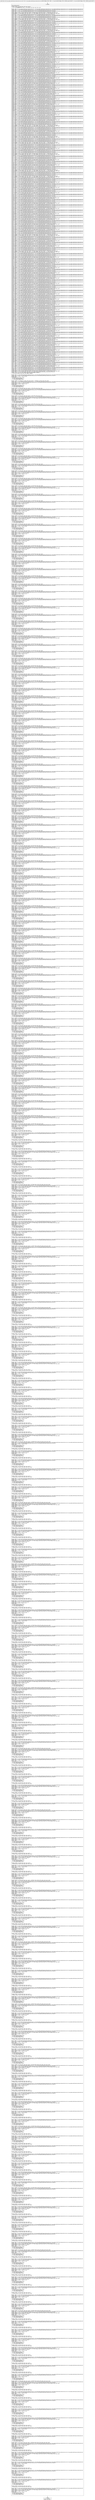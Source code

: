 digraph "CFG forcom.google.android.gms.internal.ads.zzcr.zza([B[B)V" {
Node_0 [shape=record,label="{0\:\ 0x0000|MTH_ENTER_BLOCK\l|0x0000: CONST  (r3 I:?[int, float, short, byte, char]) = \l  (\-16777216(0xffffffffff000000, float:\-1.7014118E38) ?[int, float, short, byte, char])\l \l0x0002: IGET  (r0 I:com.google.android.gms.internal.ads.zzcl) = (r4 I:com.google.android.gms.internal.ads.zzcr) com.google.android.gms.internal.ads.zzcr.zzvc com.google.android.gms.internal.ads.zzcl \l0x0004: IGET  (r1 I:com.google.android.gms.internal.ads.zzcl) = (r4 I:com.google.android.gms.internal.ads.zzcr) com.google.android.gms.internal.ads.zzcr.zzvc com.google.android.gms.internal.ads.zzcl \l0x0006: IGET  (r1 I:int) = (r1 I:com.google.android.gms.internal.ads.zzcl) com.google.android.gms.internal.ads.zzcl.zzsy int \l0x0008: IGET  (r2 I:com.google.android.gms.internal.ads.zzcl) = (r4 I:com.google.android.gms.internal.ads.zzcr) com.google.android.gms.internal.ads.zzcr.zzvc com.google.android.gms.internal.ads.zzcl \l0x000a: IGET  (r2 I:int) = (r2 I:com.google.android.gms.internal.ads.zzcl) com.google.android.gms.internal.ads.zzcl.zzrd int \l0x000c: ARITH  (r2 I:?[int, boolean, short, byte, char]) = (r2 I:?[int, boolean, short, byte, char]) ^ (\-1 ?[int, float, short, byte, char]) \l0x000e: ARITH  (r1 I:?[int, boolean, short, byte, char]) = (r1 I:?[int, boolean, short, byte, char]) & (r2 I:?[int, boolean, short, byte, char]) \l0x000f: IPUT  (r1 I:int), (r0 I:com.google.android.gms.internal.ads.zzcl) com.google.android.gms.internal.ads.zzcl.zzpx int \l0x0011: IGET  (r0 I:com.google.android.gms.internal.ads.zzcl) = (r4 I:com.google.android.gms.internal.ads.zzcr) com.google.android.gms.internal.ads.zzcr.zzvc com.google.android.gms.internal.ads.zzcl \l0x0013: IGET  (r1 I:com.google.android.gms.internal.ads.zzcl) = (r4 I:com.google.android.gms.internal.ads.zzcr) com.google.android.gms.internal.ads.zzcr.zzvc com.google.android.gms.internal.ads.zzcl \l0x0015: IGET  (r1 I:int) = (r1 I:com.google.android.gms.internal.ads.zzcl) com.google.android.gms.internal.ads.zzcl.zzsy int \l0x0017: IGET  (r2 I:com.google.android.gms.internal.ads.zzcl) = (r4 I:com.google.android.gms.internal.ads.zzcr) com.google.android.gms.internal.ads.zzcr.zzvc com.google.android.gms.internal.ads.zzcl \l0x0019: IGET  (r2 I:int) = (r2 I:com.google.android.gms.internal.ads.zzcl) com.google.android.gms.internal.ads.zzcl.zzpx int \l0x001b: ARITH  (r2 I:?[int, boolean, short, byte, char]) = (r2 I:?[int, boolean, short, byte, char]) ^ (\-1 ?[int, float, short, byte, char]) \l0x001d: ARITH  (r1 I:?[int, boolean, short, byte, char]) = (r1 I:?[int, boolean, short, byte, char]) & (r2 I:?[int, boolean, short, byte, char]) \l0x001e: IPUT  (r1 I:int), (r0 I:com.google.android.gms.internal.ads.zzcl) com.google.android.gms.internal.ads.zzcl.zztw int \l0x0020: IGET  (r0 I:com.google.android.gms.internal.ads.zzcl) = (r4 I:com.google.android.gms.internal.ads.zzcr) com.google.android.gms.internal.ads.zzcr.zzvc com.google.android.gms.internal.ads.zzcl \l0x0022: IGET  (r1 I:com.google.android.gms.internal.ads.zzcl) = (r4 I:com.google.android.gms.internal.ads.zzcr) com.google.android.gms.internal.ads.zzcr.zzvc com.google.android.gms.internal.ads.zzcl \l0x0024: IGET  (r1 I:int) = (r1 I:com.google.android.gms.internal.ads.zzcl) com.google.android.gms.internal.ads.zzcl.zzsg int \l0x0026: IGET  (r2 I:com.google.android.gms.internal.ads.zzcl) = (r4 I:com.google.android.gms.internal.ads.zzcr) com.google.android.gms.internal.ads.zzcr.zzvc com.google.android.gms.internal.ads.zzcl \l0x0028: IGET  (r2 I:int) = (r2 I:com.google.android.gms.internal.ads.zzcl) com.google.android.gms.internal.ads.zzcl.zztw int \l0x002a: ARITH  (r1 I:?[int, boolean, short, byte, char]) = (r1 I:?[int, boolean, short, byte, char]) \| (r2 I:?[int, boolean, short, byte, char]) \l0x002b: IPUT  (r1 I:int), (r0 I:com.google.android.gms.internal.ads.zzcl) com.google.android.gms.internal.ads.zzcl.zzoa int \l0x002d: IGET  (r0 I:com.google.android.gms.internal.ads.zzcl) = (r4 I:com.google.android.gms.internal.ads.zzcr) com.google.android.gms.internal.ads.zzcr.zzvc com.google.android.gms.internal.ads.zzcl \l0x002f: IGET  (r1 I:com.google.android.gms.internal.ads.zzcl) = (r4 I:com.google.android.gms.internal.ads.zzcr) com.google.android.gms.internal.ads.zzcr.zzvc com.google.android.gms.internal.ads.zzcl \l0x0031: IGET  (r1 I:int) = (r1 I:com.google.android.gms.internal.ads.zzcl) com.google.android.gms.internal.ads.zzcl.zzoa int \l0x0033: IGET  (r2 I:com.google.android.gms.internal.ads.zzcl) = (r4 I:com.google.android.gms.internal.ads.zzcr) com.google.android.gms.internal.ads.zzcr.zzvc com.google.android.gms.internal.ads.zzcl \l0x0035: IGET  (r2 I:int) = (r2 I:com.google.android.gms.internal.ads.zzcl) com.google.android.gms.internal.ads.zzcl.zzrs int \l0x0037: ARITH  (r2 I:?[int, boolean, short, byte, char]) = (r2 I:?[int, boolean, short, byte, char]) ^ (\-1 ?[int, float, short, byte, char]) \l0x0039: ARITH  (r1 I:?[int, boolean, short, byte, char]) = (r1 I:?[int, boolean, short, byte, char]) & (r2 I:?[int, boolean, short, byte, char]) \l0x003a: IPUT  (r1 I:int), (r0 I:com.google.android.gms.internal.ads.zzcl) com.google.android.gms.internal.ads.zzcl.zzoa int \l0x003c: IGET  (r0 I:com.google.android.gms.internal.ads.zzcl) = (r4 I:com.google.android.gms.internal.ads.zzcr) com.google.android.gms.internal.ads.zzcr.zzvc com.google.android.gms.internal.ads.zzcl \l0x003e: IGET  (r1 I:com.google.android.gms.internal.ads.zzcl) = (r4 I:com.google.android.gms.internal.ads.zzcr) com.google.android.gms.internal.ads.zzcr.zzvc com.google.android.gms.internal.ads.zzcl \l0x0040: IGET  (r1 I:int) = (r1 I:com.google.android.gms.internal.ads.zzcl) com.google.android.gms.internal.ads.zzcl.zzpx int \l0x0042: IGET  (r2 I:com.google.android.gms.internal.ads.zzcl) = (r4 I:com.google.android.gms.internal.ads.zzcr) com.google.android.gms.internal.ads.zzcr.zzvc com.google.android.gms.internal.ads.zzcl \l0x0044: IGET  (r2 I:int) = (r2 I:com.google.android.gms.internal.ads.zzcl) com.google.android.gms.internal.ads.zzcl.zzti int \l0x0046: ARITH  (r1 I:?[int, boolean, short, byte, char]) = (r1 I:?[int, boolean, short, byte, char]) ^ (r2 I:?[int, boolean, short, byte, char]) \l0x0047: IPUT  (r1 I:int), (r0 I:com.google.android.gms.internal.ads.zzcl) com.google.android.gms.internal.ads.zzcl.zzti int \l0x0049: IGET  (r0 I:com.google.android.gms.internal.ads.zzcl) = (r4 I:com.google.android.gms.internal.ads.zzcr) com.google.android.gms.internal.ads.zzcr.zzvc com.google.android.gms.internal.ads.zzcl \l0x004b: IGET  (r1 I:com.google.android.gms.internal.ads.zzcl) = (r4 I:com.google.android.gms.internal.ads.zzcr) com.google.android.gms.internal.ads.zzcr.zzvc com.google.android.gms.internal.ads.zzcl \l0x004d: IGET  (r1 I:int) = (r1 I:com.google.android.gms.internal.ads.zzcl) com.google.android.gms.internal.ads.zzcl.zzti int \l0x004f: IGET  (r2 I:com.google.android.gms.internal.ads.zzcl) = (r4 I:com.google.android.gms.internal.ads.zzcr) com.google.android.gms.internal.ads.zzcr.zzvc com.google.android.gms.internal.ads.zzcl \l0x0051: IGET  (r2 I:int) = (r2 I:com.google.android.gms.internal.ads.zzcl) com.google.android.gms.internal.ads.zzcl.zzoa int \l0x0053: ARITH  (r1 I:?[int, boolean, short, byte, char]) = (r1 I:?[int, boolean, short, byte, char]) ^ (r2 I:?[int, boolean, short, byte, char]) \l0x0054: IPUT  (r1 I:int), (r0 I:com.google.android.gms.internal.ads.zzcl) com.google.android.gms.internal.ads.zzcl.zzoa int \l0x0056: IGET  (r0 I:com.google.android.gms.internal.ads.zzcl) = (r4 I:com.google.android.gms.internal.ads.zzcr) com.google.android.gms.internal.ads.zzcr.zzvc com.google.android.gms.internal.ads.zzcl \l0x0058: IGET  (r1 I:com.google.android.gms.internal.ads.zzcl) = (r4 I:com.google.android.gms.internal.ads.zzcr) com.google.android.gms.internal.ads.zzcr.zzvc com.google.android.gms.internal.ads.zzcl \l0x005a: IGET  (r1 I:int) = (r1 I:com.google.android.gms.internal.ads.zzcl) com.google.android.gms.internal.ads.zzcl.zzoa int \l0x005c: IGET  (r2 I:com.google.android.gms.internal.ads.zzcl) = (r4 I:com.google.android.gms.internal.ads.zzcr) com.google.android.gms.internal.ads.zzcr.zzvc com.google.android.gms.internal.ads.zzcl \l0x005e: IGET  (r2 I:int) = (r2 I:com.google.android.gms.internal.ads.zzcl) com.google.android.gms.internal.ads.zzcl.zzud int \l0x0060: ARITH  (r1 I:?[int, boolean, short, byte, char]) = (r1 I:?[int, boolean, short, byte, char]) ^ (r2 I:?[int, boolean, short, byte, char]) \l0x0061: IPUT  (r1 I:int), (r0 I:com.google.android.gms.internal.ads.zzcl) com.google.android.gms.internal.ads.zzcl.zzud int \l0x0063: IGET  (r0 I:com.google.android.gms.internal.ads.zzcl) = (r4 I:com.google.android.gms.internal.ads.zzcr) com.google.android.gms.internal.ads.zzcr.zzvc com.google.android.gms.internal.ads.zzcl \l0x0065: IGET  (r1 I:com.google.android.gms.internal.ads.zzcl) = (r4 I:com.google.android.gms.internal.ads.zzcr) com.google.android.gms.internal.ads.zzcr.zzvc com.google.android.gms.internal.ads.zzcl \l0x0067: IGET  (r1 I:int) = (r1 I:com.google.android.gms.internal.ads.zzcl) com.google.android.gms.internal.ads.zzcl.zzti int \l0x0069: IGET  (r2 I:com.google.android.gms.internal.ads.zzcl) = (r4 I:com.google.android.gms.internal.ads.zzcr) com.google.android.gms.internal.ads.zzcr.zzvc com.google.android.gms.internal.ads.zzcl \l0x006b: IGET  (r2 I:int) = (r2 I:com.google.android.gms.internal.ads.zzcl) com.google.android.gms.internal.ads.zzcl.zzuo int \l0x006d: ARITH  (r1 I:?[int, boolean, short, byte, char]) = (r1 I:?[int, boolean, short, byte, char]) ^ (r2 I:?[int, boolean, short, byte, char]) \l0x006e: IPUT  (r1 I:int), (r0 I:com.google.android.gms.internal.ads.zzcl) com.google.android.gms.internal.ads.zzcl.zzuo int \l0x0070: IGET  (r0 I:com.google.android.gms.internal.ads.zzcl) = (r4 I:com.google.android.gms.internal.ads.zzcr) com.google.android.gms.internal.ads.zzcr.zzvc com.google.android.gms.internal.ads.zzcl \l0x0072: IGET  (r1 I:com.google.android.gms.internal.ads.zzcl) = (r4 I:com.google.android.gms.internal.ads.zzcr) com.google.android.gms.internal.ads.zzcr.zzvc com.google.android.gms.internal.ads.zzcl \l0x0074: IGET  (r1 I:int) = (r1 I:com.google.android.gms.internal.ads.zzcl) com.google.android.gms.internal.ads.zzcl.zzsq int \l0x0076: IGET  (r2 I:com.google.android.gms.internal.ads.zzcl) = (r4 I:com.google.android.gms.internal.ads.zzcr) com.google.android.gms.internal.ads.zzcr.zzvc com.google.android.gms.internal.ads.zzcl \l0x0078: IGET  (r2 I:int) = (r2 I:com.google.android.gms.internal.ads.zzcl) com.google.android.gms.internal.ads.zzcl.zzuo int \l0x007a: ARITH  (r1 I:?[int, boolean, short, byte, char]) = (r1 I:?[int, boolean, short, byte, char]) & (r2 I:?[int, boolean, short, byte, char]) \l0x007b: IPUT  (r1 I:int), (r0 I:com.google.android.gms.internal.ads.zzcl) com.google.android.gms.internal.ads.zzcl.zzuo int \l0x007d: IGET  (r0 I:com.google.android.gms.internal.ads.zzcl) = (r4 I:com.google.android.gms.internal.ads.zzcr) com.google.android.gms.internal.ads.zzcr.zzvc com.google.android.gms.internal.ads.zzcl \l0x007f: IGET  (r1 I:com.google.android.gms.internal.ads.zzcl) = (r4 I:com.google.android.gms.internal.ads.zzcr) com.google.android.gms.internal.ads.zzcr.zzvc com.google.android.gms.internal.ads.zzcl \l0x0081: IGET  (r1 I:int) = (r1 I:com.google.android.gms.internal.ads.zzcl) com.google.android.gms.internal.ads.zzcl.zzrf int \l0x0083: IGET  (r2 I:com.google.android.gms.internal.ads.zzcl) = (r4 I:com.google.android.gms.internal.ads.zzcr) com.google.android.gms.internal.ads.zzcr.zzvc com.google.android.gms.internal.ads.zzcl \l0x0085: IGET  (r2 I:int) = (r2 I:com.google.android.gms.internal.ads.zzcl) com.google.android.gms.internal.ads.zzcl.zzuo int \l0x0087: ARITH  (r1 I:?[int, boolean, short, byte, char]) = (r1 I:?[int, boolean, short, byte, char]) ^ (r2 I:?[int, boolean, short, byte, char]) \l0x0088: IPUT  (r1 I:int), (r0 I:com.google.android.gms.internal.ads.zzcl) com.google.android.gms.internal.ads.zzcl.zzuo int \l0x008a: IGET  (r0 I:com.google.android.gms.internal.ads.zzcl) = (r4 I:com.google.android.gms.internal.ads.zzcr) com.google.android.gms.internal.ads.zzcr.zzvc com.google.android.gms.internal.ads.zzcl \l0x008c: IGET  (r1 I:com.google.android.gms.internal.ads.zzcl) = (r4 I:com.google.android.gms.internal.ads.zzcr) com.google.android.gms.internal.ads.zzcr.zzvc com.google.android.gms.internal.ads.zzcl \l0x008e: IGET  (r1 I:int) = (r1 I:com.google.android.gms.internal.ads.zzcl) com.google.android.gms.internal.ads.zzcl.zzpx int \l0x0090: IGET  (r2 I:com.google.android.gms.internal.ads.zzcl) = (r4 I:com.google.android.gms.internal.ads.zzcr) com.google.android.gms.internal.ads.zzcr.zzvc com.google.android.gms.internal.ads.zzcl \l0x0092: IGET  (r2 I:int) = (r2 I:com.google.android.gms.internal.ads.zzcl) com.google.android.gms.internal.ads.zzcl.zzsg int \l0x0094: ARITH  (r1 I:?[int, boolean, short, byte, char]) = (r1 I:?[int, boolean, short, byte, char]) ^ (r2 I:?[int, boolean, short, byte, char]) \l0x0095: IPUT  (r1 I:int), (r0 I:com.google.android.gms.internal.ads.zzcl) com.google.android.gms.internal.ads.zzcl.zzrf int \l0x0097: IGET  (r0 I:com.google.android.gms.internal.ads.zzcl) = (r4 I:com.google.android.gms.internal.ads.zzcr) com.google.android.gms.internal.ads.zzcr.zzvc com.google.android.gms.internal.ads.zzcl \l0x0099: IGET  (r1 I:com.google.android.gms.internal.ads.zzcl) = (r4 I:com.google.android.gms.internal.ads.zzcr) com.google.android.gms.internal.ads.zzcr.zzvc com.google.android.gms.internal.ads.zzcl \l0x009b: IGET  (r1 I:int) = (r1 I:com.google.android.gms.internal.ads.zzcl) com.google.android.gms.internal.ads.zzcl.zzrs int \l0x009d: IGET  (r2 I:com.google.android.gms.internal.ads.zzcl) = (r4 I:com.google.android.gms.internal.ads.zzcr) com.google.android.gms.internal.ads.zzcr.zzvc com.google.android.gms.internal.ads.zzcl \l0x009f: IGET  (r2 I:int) = (r2 I:com.google.android.gms.internal.ads.zzcl) com.google.android.gms.internal.ads.zzcl.zzrf int \l0x00a1: ARITH  (r1 I:?[int, boolean, short, byte, char]) = (r1 I:?[int, boolean, short, byte, char]) & (r2 I:?[int, boolean, short, byte, char]) \l0x00a2: IPUT  (r1 I:int), (r0 I:com.google.android.gms.internal.ads.zzcl) com.google.android.gms.internal.ads.zzcl.zzrf int \l0x00a4: IGET  (r0 I:com.google.android.gms.internal.ads.zzcl) = (r4 I:com.google.android.gms.internal.ads.zzcr) com.google.android.gms.internal.ads.zzcr.zzvc com.google.android.gms.internal.ads.zzcl \l0x00a6: IGET  (r1 I:com.google.android.gms.internal.ads.zzcl) = (r4 I:com.google.android.gms.internal.ads.zzcr) com.google.android.gms.internal.ads.zzcr.zzvc com.google.android.gms.internal.ads.zzcl \l0x00a8: IGET  (r1 I:int) = (r1 I:com.google.android.gms.internal.ads.zzcl) com.google.android.gms.internal.ads.zzcl.zzqq int \l0x00aa: IGET  (r2 I:com.google.android.gms.internal.ads.zzcl) = (r4 I:com.google.android.gms.internal.ads.zzcr) com.google.android.gms.internal.ads.zzcr.zzvc com.google.android.gms.internal.ads.zzcl \l0x00ac: IGET  (r2 I:int) = (r2 I:com.google.android.gms.internal.ads.zzcl) com.google.android.gms.internal.ads.zzcl.zzrf int \l0x00ae: ARITH  (r1 I:?[int, boolean, short, byte, char]) = (r1 I:?[int, boolean, short, byte, char]) ^ (r2 I:?[int, boolean, short, byte, char]) \l0x00af: IPUT  (r1 I:int), (r0 I:com.google.android.gms.internal.ads.zzcl) com.google.android.gms.internal.ads.zzcl.zzrf int \l0x00b1: IGET  (r0 I:com.google.android.gms.internal.ads.zzcl) = (r4 I:com.google.android.gms.internal.ads.zzcr) com.google.android.gms.internal.ads.zzcr.zzvc com.google.android.gms.internal.ads.zzcl \l0x00b3: IGET  (r1 I:com.google.android.gms.internal.ads.zzcl) = (r4 I:com.google.android.gms.internal.ads.zzcr) com.google.android.gms.internal.ads.zzcr.zzvc com.google.android.gms.internal.ads.zzcl \l0x00b5: IGET  (r1 I:int) = (r1 I:com.google.android.gms.internal.ads.zzcl) com.google.android.gms.internal.ads.zzcl.zzsq int \l0x00b7: IGET  (r2 I:com.google.android.gms.internal.ads.zzcl) = (r4 I:com.google.android.gms.internal.ads.zzcr) com.google.android.gms.internal.ads.zzcr.zzvc com.google.android.gms.internal.ads.zzcl \l0x00b9: IGET  (r2 I:int) = (r2 I:com.google.android.gms.internal.ads.zzcl) com.google.android.gms.internal.ads.zzcl.zzrf int \l0x00bb: ARITH  (r1 I:?[int, boolean, short, byte, char]) = (r1 I:?[int, boolean, short, byte, char]) & (r2 I:?[int, boolean, short, byte, char]) \l0x00bc: IPUT  (r1 I:int), (r0 I:com.google.android.gms.internal.ads.zzcl) com.google.android.gms.internal.ads.zzcl.zzqq int \l0x00be: IGET  (r0 I:com.google.android.gms.internal.ads.zzcl) = (r4 I:com.google.android.gms.internal.ads.zzcr) com.google.android.gms.internal.ads.zzcr.zzvc com.google.android.gms.internal.ads.zzcl \l0x00c0: IGET  (r1 I:com.google.android.gms.internal.ads.zzcl) = (r4 I:com.google.android.gms.internal.ads.zzcr) com.google.android.gms.internal.ads.zzcr.zzvc com.google.android.gms.internal.ads.zzcl \l0x00c2: IGET  (r1 I:int) = (r1 I:com.google.android.gms.internal.ads.zzcl) com.google.android.gms.internal.ads.zzcl.zzrf int \l0x00c4: IGET  (r2 I:com.google.android.gms.internal.ads.zzcl) = (r4 I:com.google.android.gms.internal.ads.zzcr) com.google.android.gms.internal.ads.zzcr.zzvc com.google.android.gms.internal.ads.zzcl \l0x00c6: IGET  (r2 I:int) = (r2 I:com.google.android.gms.internal.ads.zzcl) com.google.android.gms.internal.ads.zzcl.zzqq int \l0x00c8: ARITH  (r1 I:?[int, boolean, short, byte, char]) = (r1 I:?[int, boolean, short, byte, char]) ^ (r2 I:?[int, boolean, short, byte, char]) \l0x00c9: IPUT  (r1 I:int), (r0 I:com.google.android.gms.internal.ads.zzcl) com.google.android.gms.internal.ads.zzcl.zzqq int \l0x00cb: IGET  (r0 I:com.google.android.gms.internal.ads.zzcl) = (r4 I:com.google.android.gms.internal.ads.zzcr) com.google.android.gms.internal.ads.zzcr.zzvc com.google.android.gms.internal.ads.zzcl \l0x00cd: IGET  (r1 I:com.google.android.gms.internal.ads.zzcl) = (r4 I:com.google.android.gms.internal.ads.zzcr) com.google.android.gms.internal.ads.zzcr.zzvc com.google.android.gms.internal.ads.zzcl \l0x00cf: IGET  (r1 I:int) = (r1 I:com.google.android.gms.internal.ads.zzcl) com.google.android.gms.internal.ads.zzcl.zzqa int \l0x00d1: IGET  (r2 I:com.google.android.gms.internal.ads.zzcl) = (r4 I:com.google.android.gms.internal.ads.zzcr) com.google.android.gms.internal.ads.zzcr.zzvc com.google.android.gms.internal.ads.zzcl \l0x00d3: IGET  (r2 I:int) = (r2 I:com.google.android.gms.internal.ads.zzcl) com.google.android.gms.internal.ads.zzcl.zzqq int \l0x00d5: ARITH  (r1 I:?[int, boolean, short, byte, char]) = (r1 I:?[int, boolean, short, byte, char]) \| (r2 I:?[int, boolean, short, byte, char]) \l0x00d6: IPUT  (r1 I:int), (r0 I:com.google.android.gms.internal.ads.zzcl) com.google.android.gms.internal.ads.zzcl.zzqq int \l0x00d8: IGET  (r0 I:com.google.android.gms.internal.ads.zzcl) = (r4 I:com.google.android.gms.internal.ads.zzcr) com.google.android.gms.internal.ads.zzcr.zzvc com.google.android.gms.internal.ads.zzcl \l0x00da: IGET  (r1 I:com.google.android.gms.internal.ads.zzcl) = (r4 I:com.google.android.gms.internal.ads.zzcr) com.google.android.gms.internal.ads.zzcr.zzvc com.google.android.gms.internal.ads.zzcl \l0x00dc: IGET  (r1 I:int) = (r1 I:com.google.android.gms.internal.ads.zzcl) com.google.android.gms.internal.ads.zzcl.zzuo int \l0x00de: IGET  (r2 I:com.google.android.gms.internal.ads.zzcl) = (r4 I:com.google.android.gms.internal.ads.zzcr) com.google.android.gms.internal.ads.zzcr.zzvc com.google.android.gms.internal.ads.zzcl \l0x00e0: IGET  (r2 I:int) = (r2 I:com.google.android.gms.internal.ads.zzcl) com.google.android.gms.internal.ads.zzcl.zzqq int \l0x00e2: ARITH  (r1 I:?[int, boolean, short, byte, char]) = (r1 I:?[int, boolean, short, byte, char]) ^ (r2 I:?[int, boolean, short, byte, char]) \l0x00e3: IPUT  (r1 I:int), (r0 I:com.google.android.gms.internal.ads.zzcl) com.google.android.gms.internal.ads.zzcl.zzqq int \l0x00e5: IGET  (r0 I:com.google.android.gms.internal.ads.zzcl) = (r4 I:com.google.android.gms.internal.ads.zzcr) com.google.android.gms.internal.ads.zzcr.zzvc com.google.android.gms.internal.ads.zzcl \l0x00e7: IGET  (r1 I:com.google.android.gms.internal.ads.zzcl) = (r4 I:com.google.android.gms.internal.ads.zzcr) com.google.android.gms.internal.ads.zzcr.zzvc com.google.android.gms.internal.ads.zzcl \l0x00e9: IGET  (r1 I:int) = (r1 I:com.google.android.gms.internal.ads.zzcl) com.google.android.gms.internal.ads.zzcl.zzqq int \l0x00eb: IGET  (r2 I:com.google.android.gms.internal.ads.zzcl) = (r4 I:com.google.android.gms.internal.ads.zzcr) com.google.android.gms.internal.ads.zzcr.zzvc com.google.android.gms.internal.ads.zzcl \l0x00ed: IGET  (r2 I:int) = (r2 I:com.google.android.gms.internal.ads.zzcl) com.google.android.gms.internal.ads.zzcl.zzol int \l0x00ef: ARITH  (r1 I:?[int, boolean, short, byte, char]) = (r1 I:?[int, boolean, short, byte, char]) ^ (r2 I:?[int, boolean, short, byte, char]) \l0x00f0: IPUT  (r1 I:int), (r0 I:com.google.android.gms.internal.ads.zzcl) com.google.android.gms.internal.ads.zzcl.zzol int \l0x00f2: IGET  (r0 I:com.google.android.gms.internal.ads.zzcl) = (r4 I:com.google.android.gms.internal.ads.zzcr) com.google.android.gms.internal.ads.zzcr.zzvc com.google.android.gms.internal.ads.zzcl \l0x00f4: IGET  (r1 I:com.google.android.gms.internal.ads.zzcl) = (r4 I:com.google.android.gms.internal.ads.zzcr) com.google.android.gms.internal.ads.zzcr.zzvc com.google.android.gms.internal.ads.zzcl \l0x00f6: IGET  (r1 I:int) = (r1 I:com.google.android.gms.internal.ads.zzcl) com.google.android.gms.internal.ads.zzcl.zzsg int \l0x00f8: IGET  (r2 I:com.google.android.gms.internal.ads.zzcl) = (r4 I:com.google.android.gms.internal.ads.zzcr) com.google.android.gms.internal.ads.zzcr.zzvc com.google.android.gms.internal.ads.zzcl \l0x00fa: IGET  (r2 I:int) = (r2 I:com.google.android.gms.internal.ads.zzcl) com.google.android.gms.internal.ads.zzcl.zzpx int \l0x00fc: ARITH  (r1 I:?[int, boolean, short, byte, char]) = (r1 I:?[int, boolean, short, byte, char]) \| (r2 I:?[int, boolean, short, byte, char]) \l0x00fd: IPUT  (r1 I:int), (r0 I:com.google.android.gms.internal.ads.zzcl) com.google.android.gms.internal.ads.zzcl.zzqq int \l0x00ff: IGET  (r0 I:com.google.android.gms.internal.ads.zzcl) = (r4 I:com.google.android.gms.internal.ads.zzcr) com.google.android.gms.internal.ads.zzcr.zzvc com.google.android.gms.internal.ads.zzcl \l0x0101: IGET  (r1 I:com.google.android.gms.internal.ads.zzcl) = (r4 I:com.google.android.gms.internal.ads.zzcr) com.google.android.gms.internal.ads.zzcr.zzvc com.google.android.gms.internal.ads.zzcl \l0x0103: IGET  (r1 I:int) = (r1 I:com.google.android.gms.internal.ads.zzcl) com.google.android.gms.internal.ads.zzcl.zzsy int \l0x0105: IGET  (r2 I:com.google.android.gms.internal.ads.zzcl) = (r4 I:com.google.android.gms.internal.ads.zzcr) com.google.android.gms.internal.ads.zzcr.zzvc com.google.android.gms.internal.ads.zzcl \l0x0107: IGET  (r2 I:int) = (r2 I:com.google.android.gms.internal.ads.zzcl) com.google.android.gms.internal.ads.zzcl.zzqq int \l0x0109: ARITH  (r1 I:?[int, boolean, short, byte, char]) = (r1 I:?[int, boolean, short, byte, char]) ^ (r2 I:?[int, boolean, short, byte, char]) \l0x010a: IPUT  (r1 I:int), (r0 I:com.google.android.gms.internal.ads.zzcl) com.google.android.gms.internal.ads.zzcl.zzqq int \l0x010c: IGET  (r0 I:com.google.android.gms.internal.ads.zzcl) = (r4 I:com.google.android.gms.internal.ads.zzcr) com.google.android.gms.internal.ads.zzcr.zzvc com.google.android.gms.internal.ads.zzcl \l0x010e: IGET  (r1 I:com.google.android.gms.internal.ads.zzcl) = (r4 I:com.google.android.gms.internal.ads.zzcr) com.google.android.gms.internal.ads.zzcr.zzvc com.google.android.gms.internal.ads.zzcl \l0x0110: IGET  (r1 I:int) = (r1 I:com.google.android.gms.internal.ads.zzcl) com.google.android.gms.internal.ads.zzcl.zzqq int \l0x0112: IGET  (r2 I:com.google.android.gms.internal.ads.zzcl) = (r4 I:com.google.android.gms.internal.ads.zzcr) com.google.android.gms.internal.ads.zzcr.zzvc com.google.android.gms.internal.ads.zzcl \l0x0114: IGET  (r2 I:int) = (r2 I:com.google.android.gms.internal.ads.zzcl) com.google.android.gms.internal.ads.zzcl.zzqh int \l0x0116: ARITH  (r1 I:?[int, boolean, short, byte, char]) = (r1 I:?[int, boolean, short, byte, char]) ^ (r2 I:?[int, boolean, short, byte, char]) \l0x0117: IPUT  (r1 I:int), (r0 I:com.google.android.gms.internal.ads.zzcl) com.google.android.gms.internal.ads.zzcl.zzqh int \l0x0119: IGET  (r0 I:com.google.android.gms.internal.ads.zzcl) = (r4 I:com.google.android.gms.internal.ads.zzcr) com.google.android.gms.internal.ads.zzcr.zzvc com.google.android.gms.internal.ads.zzcl \l0x011b: IGET  (r1 I:com.google.android.gms.internal.ads.zzcl) = (r4 I:com.google.android.gms.internal.ads.zzcr) com.google.android.gms.internal.ads.zzcr.zzvc com.google.android.gms.internal.ads.zzcl \l0x011d: IGET  (r1 I:int) = (r1 I:com.google.android.gms.internal.ads.zzcl) com.google.android.gms.internal.ads.zzcl.zzsq int \l0x011f: IGET  (r2 I:com.google.android.gms.internal.ads.zzcl) = (r4 I:com.google.android.gms.internal.ads.zzcr) com.google.android.gms.internal.ads.zzcr.zzvc com.google.android.gms.internal.ads.zzcl \l0x0121: IGET  (r2 I:int) = (r2 I:com.google.android.gms.internal.ads.zzcl) com.google.android.gms.internal.ads.zzcl.zzqh int \l0x0123: ARITH  (r2 I:?[int, boolean, short, byte, char]) = (r2 I:?[int, boolean, short, byte, char]) ^ (\-1 ?[int, float, short, byte, char]) \l0x0125: ARITH  (r1 I:?[int, boolean, short, byte, char]) = (r1 I:?[int, boolean, short, byte, char]) & (r2 I:?[int, boolean, short, byte, char]) \l0x0126: IPUT  (r1 I:int), (r0 I:com.google.android.gms.internal.ads.zzcl) com.google.android.gms.internal.ads.zzcl.zzqh int \l0x0128: IGET  (r0 I:com.google.android.gms.internal.ads.zzcl) = (r4 I:com.google.android.gms.internal.ads.zzcr) com.google.android.gms.internal.ads.zzcr.zzvc com.google.android.gms.internal.ads.zzcl \l0x012a: IGET  (r1 I:com.google.android.gms.internal.ads.zzcl) = (r4 I:com.google.android.gms.internal.ads.zzcr) com.google.android.gms.internal.ads.zzcr.zzvc com.google.android.gms.internal.ads.zzcl \l0x012c: IGET  (r1 I:int) = (r1 I:com.google.android.gms.internal.ads.zzcl) com.google.android.gms.internal.ads.zzcl.zzrb int \l0x012e: IGET  (r2 I:com.google.android.gms.internal.ads.zzcl) = (r4 I:com.google.android.gms.internal.ads.zzcr) com.google.android.gms.internal.ads.zzcr.zzvc com.google.android.gms.internal.ads.zzcl \l0x0130: IGET  (r2 I:int) = (r2 I:com.google.android.gms.internal.ads.zzcl) com.google.android.gms.internal.ads.zzcl.zzqh int \l0x0132: ARITH  (r1 I:?[int, boolean, short, byte, char]) = (r1 I:?[int, boolean, short, byte, char]) ^ (r2 I:?[int, boolean, short, byte, char]) \l0x0133: IPUT  (r1 I:int), (r0 I:com.google.android.gms.internal.ads.zzcl) com.google.android.gms.internal.ads.zzcl.zzqh int \l0x0135: IGET  (r0 I:com.google.android.gms.internal.ads.zzcl) = (r4 I:com.google.android.gms.internal.ads.zzcr) com.google.android.gms.internal.ads.zzcr.zzvc com.google.android.gms.internal.ads.zzcl \l0x0137: IGET  (r1 I:com.google.android.gms.internal.ads.zzcl) = (r4 I:com.google.android.gms.internal.ads.zzcr) com.google.android.gms.internal.ads.zzcr.zzvc com.google.android.gms.internal.ads.zzcl \l0x0139: IGET  (r1 I:int) = (r1 I:com.google.android.gms.internal.ads.zzcl) com.google.android.gms.internal.ads.zzcl.zzqh int \l0x013b: IGET  (r2 I:com.google.android.gms.internal.ads.zzcl) = (r4 I:com.google.android.gms.internal.ads.zzcr) com.google.android.gms.internal.ads.zzcr.zzvc com.google.android.gms.internal.ads.zzcl \l0x013d: IGET  (r2 I:int) = (r2 I:com.google.android.gms.internal.ads.zzcl) com.google.android.gms.internal.ads.zzcl.zzqa int \l0x013f: ARITH  (r2 I:?[int, boolean, short, byte, char]) = (r2 I:?[int, boolean, short, byte, char]) ^ (\-1 ?[int, float, short, byte, char]) \l0x0141: ARITH  (r1 I:?[int, boolean, short, byte, char]) = (r1 I:?[int, boolean, short, byte, char]) & (r2 I:?[int, boolean, short, byte, char]) \l0x0142: IPUT  (r1 I:int), (r0 I:com.google.android.gms.internal.ads.zzcl) com.google.android.gms.internal.ads.zzcl.zzqh int \l0x0144: IGET  (r0 I:com.google.android.gms.internal.ads.zzcl) = (r4 I:com.google.android.gms.internal.ads.zzcr) com.google.android.gms.internal.ads.zzcr.zzvc com.google.android.gms.internal.ads.zzcl \l0x0146: IGET  (r1 I:com.google.android.gms.internal.ads.zzcl) = (r4 I:com.google.android.gms.internal.ads.zzcr) com.google.android.gms.internal.ads.zzcr.zzvc com.google.android.gms.internal.ads.zzcl \l0x0148: IGET  (r1 I:int) = (r1 I:com.google.android.gms.internal.ads.zzcl) com.google.android.gms.internal.ads.zzcl.zzpx int \l0x014a: IGET  (r2 I:com.google.android.gms.internal.ads.zzcl) = (r4 I:com.google.android.gms.internal.ads.zzcr) com.google.android.gms.internal.ads.zzcr.zzvc com.google.android.gms.internal.ads.zzcl \l0x014c: IGET  (r2 I:int) = (r2 I:com.google.android.gms.internal.ads.zzcl) com.google.android.gms.internal.ads.zzcl.zzsg int \l0x014e: ARITH  (r2 I:?[int, boolean, short, byte, char]) = (r2 I:?[int, boolean, short, byte, char]) ^ (\-1 ?[int, float, short, byte, char]) \l0x0150: ARITH  (r1 I:?[int, boolean, short, byte, char]) = (r1 I:?[int, boolean, short, byte, char]) & (r2 I:?[int, boolean, short, byte, char]) \l0x0151: IPUT  (r1 I:int), (r0 I:com.google.android.gms.internal.ads.zzcl) com.google.android.gms.internal.ads.zzcl.zzrb int \l0x0153: IGET  (r0 I:com.google.android.gms.internal.ads.zzcl) = (r4 I:com.google.android.gms.internal.ads.zzcr) com.google.android.gms.internal.ads.zzcr.zzvc com.google.android.gms.internal.ads.zzcl \l0x0155: IGET  (r1 I:com.google.android.gms.internal.ads.zzcl) = (r4 I:com.google.android.gms.internal.ads.zzcr) com.google.android.gms.internal.ads.zzcr.zzvc com.google.android.gms.internal.ads.zzcl \l0x0157: IGET  (r1 I:int) = (r1 I:com.google.android.gms.internal.ads.zzcl) com.google.android.gms.internal.ads.zzcl.zzrd int \l0x0159: IGET  (r2 I:com.google.android.gms.internal.ads.zzcl) = (r4 I:com.google.android.gms.internal.ads.zzcr) com.google.android.gms.internal.ads.zzcr.zzvc com.google.android.gms.internal.ads.zzcl \l0x015b: IGET  (r2 I:int) = (r2 I:com.google.android.gms.internal.ads.zzcl) com.google.android.gms.internal.ads.zzcl.zzrb int \l0x015d: ARITH  (r1 I:?[int, boolean, short, byte, char]) = (r1 I:?[int, boolean, short, byte, char]) ^ (r2 I:?[int, boolean, short, byte, char]) \l0x015e: IPUT  (r1 I:int), (r0 I:com.google.android.gms.internal.ads.zzcl) com.google.android.gms.internal.ads.zzcl.zzrb int \l0x0160: IGET  (r0 I:com.google.android.gms.internal.ads.zzcl) = (r4 I:com.google.android.gms.internal.ads.zzcr) com.google.android.gms.internal.ads.zzcr.zzvc com.google.android.gms.internal.ads.zzcl \l0x0162: IGET  (r1 I:com.google.android.gms.internal.ads.zzcl) = (r4 I:com.google.android.gms.internal.ads.zzcr) com.google.android.gms.internal.ads.zzcr.zzvc com.google.android.gms.internal.ads.zzcl \l0x0164: IGET  (r1 I:int) = (r1 I:com.google.android.gms.internal.ads.zzcl) com.google.android.gms.internal.ads.zzcl.zzrs int \l0x0166: IGET  (r2 I:com.google.android.gms.internal.ads.zzcl) = (r4 I:com.google.android.gms.internal.ads.zzcr) com.google.android.gms.internal.ads.zzcr.zzvc com.google.android.gms.internal.ads.zzcl \l0x0168: IGET  (r2 I:int) = (r2 I:com.google.android.gms.internal.ads.zzcl) com.google.android.gms.internal.ads.zzcl.zzrb int \l0x016a: ARITH  (r2 I:?[int, boolean, short, byte, char]) = (r2 I:?[int, boolean, short, byte, char]) ^ (\-1 ?[int, float, short, byte, char]) \l0x016c: ARITH  (r1 I:?[int, boolean, short, byte, char]) = (r1 I:?[int, boolean, short, byte, char]) & (r2 I:?[int, boolean, short, byte, char]) \l0x016d: IPUT  (r1 I:int), (r0 I:com.google.android.gms.internal.ads.zzcl) com.google.android.gms.internal.ads.zzcl.zzrb int \l0x016f: IGET  (r0 I:com.google.android.gms.internal.ads.zzcl) = (r4 I:com.google.android.gms.internal.ads.zzcr) com.google.android.gms.internal.ads.zzcr.zzvc com.google.android.gms.internal.ads.zzcl \l0x0171: IGET  (r1 I:com.google.android.gms.internal.ads.zzcl) = (r4 I:com.google.android.gms.internal.ads.zzcr) com.google.android.gms.internal.ads.zzcr.zzvc com.google.android.gms.internal.ads.zzcl \l0x0173: IGET  (r1 I:int) = (r1 I:com.google.android.gms.internal.ads.zzcl) com.google.android.gms.internal.ads.zzcl.zzsg int \l0x0175: IGET  (r2 I:com.google.android.gms.internal.ads.zzcl) = (r4 I:com.google.android.gms.internal.ads.zzcr) com.google.android.gms.internal.ads.zzcr.zzvc com.google.android.gms.internal.ads.zzcl \l0x0177: IGET  (r2 I:int) = (r2 I:com.google.android.gms.internal.ads.zzcl) com.google.android.gms.internal.ads.zzcl.zzpx int \l0x0179: ARITH  (r1 I:?[int, boolean, short, byte, char]) = (r1 I:?[int, boolean, short, byte, char]) \| (r2 I:?[int, boolean, short, byte, char]) \l0x017a: IPUT  (r1 I:int), (r0 I:com.google.android.gms.internal.ads.zzcl) com.google.android.gms.internal.ads.zzcl.zzqq int \l0x017c: IGET  (r0 I:com.google.android.gms.internal.ads.zzcl) = (r4 I:com.google.android.gms.internal.ads.zzcr) com.google.android.gms.internal.ads.zzcr.zzvc com.google.android.gms.internal.ads.zzcl \l0x017e: IGET  (r1 I:com.google.android.gms.internal.ads.zzcl) = (r4 I:com.google.android.gms.internal.ads.zzcr) com.google.android.gms.internal.ads.zzcr.zzvc com.google.android.gms.internal.ads.zzcl \l0x0180: IGET  (r1 I:int) = (r1 I:com.google.android.gms.internal.ads.zzcl) com.google.android.gms.internal.ads.zzcl.zzot int \l0x0182: IGET  (r2 I:com.google.android.gms.internal.ads.zzcl) = (r4 I:com.google.android.gms.internal.ads.zzcr) com.google.android.gms.internal.ads.zzcr.zzvc com.google.android.gms.internal.ads.zzcl \l0x0184: IGET  (r2 I:int) = (r2 I:com.google.android.gms.internal.ads.zzcl) com.google.android.gms.internal.ads.zzcl.zzqq int \l0x0186: ARITH  (r1 I:?[int, boolean, short, byte, char]) = (r1 I:?[int, boolean, short, byte, char]) ^ (r2 I:?[int, boolean, short, byte, char]) \l0x0187: IPUT  (r1 I:int), (r0 I:com.google.android.gms.internal.ads.zzcl) com.google.android.gms.internal.ads.zzcl.zzqq int \l0x0189: IGET  (r0 I:com.google.android.gms.internal.ads.zzcl) = (r4 I:com.google.android.gms.internal.ads.zzcr) com.google.android.gms.internal.ads.zzcr.zzvc com.google.android.gms.internal.ads.zzcl \l0x018b: IGET  (r1 I:com.google.android.gms.internal.ads.zzcl) = (r4 I:com.google.android.gms.internal.ads.zzcr) com.google.android.gms.internal.ads.zzcr.zzvc com.google.android.gms.internal.ads.zzcl \l0x018d: IGET  (r1 I:int) = (r1 I:com.google.android.gms.internal.ads.zzcl) com.google.android.gms.internal.ads.zzcl.zzrs int \l0x018f: IGET  (r2 I:com.google.android.gms.internal.ads.zzcl) = (r4 I:com.google.android.gms.internal.ads.zzcr) com.google.android.gms.internal.ads.zzcr.zzvc com.google.android.gms.internal.ads.zzcl \l0x0191: IGET  (r2 I:int) = (r2 I:com.google.android.gms.internal.ads.zzcl) com.google.android.gms.internal.ads.zzcl.zzqq int \l0x0193: ARITH  (r2 I:?[int, boolean, short, byte, char]) = (r2 I:?[int, boolean, short, byte, char]) ^ (\-1 ?[int, float, short, byte, char]) \l0x0195: ARITH  (r1 I:?[int, boolean, short, byte, char]) = (r1 I:?[int, boolean, short, byte, char]) & (r2 I:?[int, boolean, short, byte, char]) \l0x0196: IPUT  (r1 I:int), (r0 I:com.google.android.gms.internal.ads.zzcl) com.google.android.gms.internal.ads.zzcl.zzqq int \l0x0198: IGET  (r0 I:com.google.android.gms.internal.ads.zzcl) = (r4 I:com.google.android.gms.internal.ads.zzcr) com.google.android.gms.internal.ads.zzcr.zzvc com.google.android.gms.internal.ads.zzcl \l0x019a: IGET  (r1 I:com.google.android.gms.internal.ads.zzcl) = (r4 I:com.google.android.gms.internal.ads.zzcr) com.google.android.gms.internal.ads.zzcr.zzvc com.google.android.gms.internal.ads.zzcl \l0x019c: IGET  (r1 I:int) = (r1 I:com.google.android.gms.internal.ads.zzcl) com.google.android.gms.internal.ads.zzcl.zzoq int \l0x019e: IGET  (r2 I:com.google.android.gms.internal.ads.zzcl) = (r4 I:com.google.android.gms.internal.ads.zzcr) com.google.android.gms.internal.ads.zzcr.zzvc com.google.android.gms.internal.ads.zzcl \l0x01a0: IGET  (r2 I:int) = (r2 I:com.google.android.gms.internal.ads.zzcl) com.google.android.gms.internal.ads.zzcl.zzsy int \l0x01a2: ARITH  (r2 I:?[int, boolean, short, byte, char]) = (r2 I:?[int, boolean, short, byte, char]) ^ (\-1 ?[int, float, short, byte, char]) \l0x01a4: ARITH  (r1 I:?[int, boolean, short, byte, char]) = (r1 I:?[int, boolean, short, byte, char]) & (r2 I:?[int, boolean, short, byte, char]) \l0x01a5: IPUT  (r1 I:int), (r0 I:com.google.android.gms.internal.ads.zzcl) com.google.android.gms.internal.ads.zzcl.zzoq int \l0x01a7: IGET  (r0 I:com.google.android.gms.internal.ads.zzcl) = (r4 I:com.google.android.gms.internal.ads.zzcr) com.google.android.gms.internal.ads.zzcr.zzvc com.google.android.gms.internal.ads.zzcl \l0x01a9: IGET  (r1 I:com.google.android.gms.internal.ads.zzcl) = (r4 I:com.google.android.gms.internal.ads.zzcr) com.google.android.gms.internal.ads.zzcr.zzvc com.google.android.gms.internal.ads.zzcl \l0x01ab: IGET  (r1 I:int) = (r1 I:com.google.android.gms.internal.ads.zzcl) com.google.android.gms.internal.ads.zzcl.zzqf int \l0x01ad: IGET  (r2 I:com.google.android.gms.internal.ads.zzcl) = (r4 I:com.google.android.gms.internal.ads.zzcr) com.google.android.gms.internal.ads.zzcr.zzvc com.google.android.gms.internal.ads.zzcl \l0x01af: IGET  (r2 I:int) = (r2 I:com.google.android.gms.internal.ads.zzcl) com.google.android.gms.internal.ads.zzcl.zzoq int \l0x01b1: ARITH  (r1 I:?[int, boolean, short, byte, char]) = (r1 I:?[int, boolean, short, byte, char]) ^ (r2 I:?[int, boolean, short, byte, char]) \l0x01b2: IPUT  (r1 I:int), (r0 I:com.google.android.gms.internal.ads.zzcl) com.google.android.gms.internal.ads.zzcl.zzoq int \l0x01b4: IGET  (r0 I:com.google.android.gms.internal.ads.zzcl) = (r4 I:com.google.android.gms.internal.ads.zzcr) com.google.android.gms.internal.ads.zzcr.zzvc com.google.android.gms.internal.ads.zzcl \l0x01b6: IGET  (r1 I:com.google.android.gms.internal.ads.zzcl) = (r4 I:com.google.android.gms.internal.ads.zzcr) com.google.android.gms.internal.ads.zzcr.zzvc com.google.android.gms.internal.ads.zzcl \l0x01b8: IGET  (r1 I:int) = (r1 I:com.google.android.gms.internal.ads.zzcl) com.google.android.gms.internal.ads.zzcl.zzoq int \l0x01ba: IGET  (r2 I:com.google.android.gms.internal.ads.zzcl) = (r4 I:com.google.android.gms.internal.ads.zzcr) com.google.android.gms.internal.ads.zzcr.zzvc com.google.android.gms.internal.ads.zzcl \l0x01bc: IGET  (r2 I:int) = (r2 I:com.google.android.gms.internal.ads.zzcl) com.google.android.gms.internal.ads.zzcl.zzox int \l0x01be: ARITH  (r1 I:?[int, boolean, short, byte, char]) = (r1 I:?[int, boolean, short, byte, char]) ^ (r2 I:?[int, boolean, short, byte, char]) \l0x01bf: IPUT  (r1 I:int), (r0 I:com.google.android.gms.internal.ads.zzcl) com.google.android.gms.internal.ads.zzcl.zzox int \l0x01c1: IGET  (r0 I:com.google.android.gms.internal.ads.zzcl) = (r4 I:com.google.android.gms.internal.ads.zzcr) com.google.android.gms.internal.ads.zzcr.zzvc com.google.android.gms.internal.ads.zzcl \l0x01c3: IGET  (r1 I:com.google.android.gms.internal.ads.zzcl) = (r4 I:com.google.android.gms.internal.ads.zzcr) com.google.android.gms.internal.ads.zzcr.zzvc com.google.android.gms.internal.ads.zzcl \l0x01c5: IGET  (r1 I:int) = (r1 I:com.google.android.gms.internal.ads.zzcl) com.google.android.gms.internal.ads.zzcl.zzox int \l0x01c7: IGET  (r2 I:com.google.android.gms.internal.ads.zzcl) = (r4 I:com.google.android.gms.internal.ads.zzcr) com.google.android.gms.internal.ads.zzcr.zzvc com.google.android.gms.internal.ads.zzcl \l0x01c9: IGET  (r2 I:int) = (r2 I:com.google.android.gms.internal.ads.zzcl) com.google.android.gms.internal.ads.zzcl.zzsu int \l0x01cb: ARITH  (r1 I:?[int, boolean, short, byte, char]) = (r1 I:?[int, boolean, short, byte, char]) ^ (r2 I:?[int, boolean, short, byte, char]) \l0x01cc: IPUT  (r1 I:int), (r0 I:com.google.android.gms.internal.ads.zzcl) com.google.android.gms.internal.ads.zzcl.zzsu int \l0x01ce: IGET  (r0 I:com.google.android.gms.internal.ads.zzcl) = (r4 I:com.google.android.gms.internal.ads.zzcr) com.google.android.gms.internal.ads.zzcr.zzvc com.google.android.gms.internal.ads.zzcl \l0x01d0: IGET  (r1 I:com.google.android.gms.internal.ads.zzcl) = (r4 I:com.google.android.gms.internal.ads.zzcr) com.google.android.gms.internal.ads.zzcr.zzvc com.google.android.gms.internal.ads.zzcl \l0x01d2: IGET  (r1 I:int) = (r1 I:com.google.android.gms.internal.ads.zzcl) com.google.android.gms.internal.ads.zzcl.zzsi int \l0x01d4: IGET  (r2 I:com.google.android.gms.internal.ads.zzcl) = (r4 I:com.google.android.gms.internal.ads.zzcr) com.google.android.gms.internal.ads.zzcr.zzvc com.google.android.gms.internal.ads.zzcl \l0x01d6: IGET  (r2 I:int) = (r2 I:com.google.android.gms.internal.ads.zzcl) com.google.android.gms.internal.ads.zzcl.zzsu int \l0x01d8: ARITH  (r1 I:?[int, boolean, short, byte, char]) = (r1 I:?[int, boolean, short, byte, char]) \| (r2 I:?[int, boolean, short, byte, char]) \l0x01d9: IPUT  (r1 I:int), (r0 I:com.google.android.gms.internal.ads.zzcl) com.google.android.gms.internal.ads.zzcl.zzox int \l0x01db: IGET  (r0 I:com.google.android.gms.internal.ads.zzcl) = (r4 I:com.google.android.gms.internal.ads.zzcr) com.google.android.gms.internal.ads.zzcr.zzvc com.google.android.gms.internal.ads.zzcl \l0x01dd: IGET  (r1 I:com.google.android.gms.internal.ads.zzcl) = (r4 I:com.google.android.gms.internal.ads.zzcr) com.google.android.gms.internal.ads.zzcr.zzvc com.google.android.gms.internal.ads.zzcl \l0x01df: IGET  (r1 I:int) = (r1 I:com.google.android.gms.internal.ads.zzcl) com.google.android.gms.internal.ads.zzcl.zztj int \l0x01e1: IGET  (r2 I:com.google.android.gms.internal.ads.zzcl) = (r4 I:com.google.android.gms.internal.ads.zzcr) com.google.android.gms.internal.ads.zzcr.zzvc com.google.android.gms.internal.ads.zzcl \l0x01e3: IGET  (r2 I:int) = (r2 I:com.google.android.gms.internal.ads.zzcl) com.google.android.gms.internal.ads.zzcl.zzox int \l0x01e5: ARITH  (r1 I:?[int, boolean, short, byte, char]) = (r1 I:?[int, boolean, short, byte, char]) ^ (r2 I:?[int, boolean, short, byte, char]) \l0x01e6: IPUT  (r1 I:int), (r0 I:com.google.android.gms.internal.ads.zzcl) com.google.android.gms.internal.ads.zzcl.zzox int \l0x01e8: IGET  (r0 I:com.google.android.gms.internal.ads.zzcl) = (r4 I:com.google.android.gms.internal.ads.zzcr) com.google.android.gms.internal.ads.zzcr.zzvc com.google.android.gms.internal.ads.zzcl \l0x01ea: IGET  (r1 I:com.google.android.gms.internal.ads.zzcl) = (r4 I:com.google.android.gms.internal.ads.zzcr) com.google.android.gms.internal.ads.zzcr.zzvc com.google.android.gms.internal.ads.zzcl \l0x01ec: IGET  (r1 I:int) = (r1 I:com.google.android.gms.internal.ads.zzcl) com.google.android.gms.internal.ads.zzcl.zzox int \l0x01ee: IGET  (r2 I:com.google.android.gms.internal.ads.zzcl) = (r4 I:com.google.android.gms.internal.ads.zzcr) com.google.android.gms.internal.ads.zzcr.zzvc com.google.android.gms.internal.ads.zzcl \l0x01f0: IGET  (r2 I:int) = (r2 I:com.google.android.gms.internal.ads.zzcl) com.google.android.gms.internal.ads.zzcl.zzpz int \l0x01f2: ARITH  (r1 I:?[int, boolean, short, byte, char]) = (r1 I:?[int, boolean, short, byte, char]) ^ (r2 I:?[int, boolean, short, byte, char]) \l0x01f3: IPUT  (r1 I:int), (r0 I:com.google.android.gms.internal.ads.zzcl) com.google.android.gms.internal.ads.zzcl.zzpz int \l0x01f5: IGET  (r0 I:com.google.android.gms.internal.ads.zzcl) = (r4 I:com.google.android.gms.internal.ads.zzcr) com.google.android.gms.internal.ads.zzcr.zzvc com.google.android.gms.internal.ads.zzcl \l0x01f7: IGET  (r1 I:com.google.android.gms.internal.ads.zzcl) = (r4 I:com.google.android.gms.internal.ads.zzcr) com.google.android.gms.internal.ads.zzcr.zzvc com.google.android.gms.internal.ads.zzcl \l0x01f9: IGET  (r1 I:int) = (r1 I:com.google.android.gms.internal.ads.zzcl) com.google.android.gms.internal.ads.zzcl.zzsi int \l0x01fb: IGET  (r2 I:com.google.android.gms.internal.ads.zzcl) = (r4 I:com.google.android.gms.internal.ads.zzcr) com.google.android.gms.internal.ads.zzcr.zzvc com.google.android.gms.internal.ads.zzcl \l0x01fd: IGET  (r2 I:int) = (r2 I:com.google.android.gms.internal.ads.zzcl) com.google.android.gms.internal.ads.zzcl.zzsu int \l0x01ff: ARITH  (r1 I:?[int, boolean, short, byte, char]) = (r1 I:?[int, boolean, short, byte, char]) & (r2 I:?[int, boolean, short, byte, char]) \l0x0200: IPUT  (r1 I:int), (r0 I:com.google.android.gms.internal.ads.zzcl) com.google.android.gms.internal.ads.zzcl.zzsu int \l0x0202: IGET  (r0 I:com.google.android.gms.internal.ads.zzcl) = (r4 I:com.google.android.gms.internal.ads.zzcr) com.google.android.gms.internal.ads.zzcr.zzvc com.google.android.gms.internal.ads.zzcl \l0x0204: IGET  (r1 I:com.google.android.gms.internal.ads.zzcl) = (r4 I:com.google.android.gms.internal.ads.zzcr) com.google.android.gms.internal.ads.zzcr.zzvc com.google.android.gms.internal.ads.zzcl \l0x0206: IGET  (r1 I:int) = (r1 I:com.google.android.gms.internal.ads.zzcl) com.google.android.gms.internal.ads.zzcl.zztj int \l0x0208: IGET  (r2 I:com.google.android.gms.internal.ads.zzcl) = (r4 I:com.google.android.gms.internal.ads.zzcr) com.google.android.gms.internal.ads.zzcr.zzvc com.google.android.gms.internal.ads.zzcl \l0x020a: IGET  (r2 I:int) = (r2 I:com.google.android.gms.internal.ads.zzcl) com.google.android.gms.internal.ads.zzcl.zzsu int \l0x020c: ARITH  (r1 I:?[int, boolean, short, byte, char]) = (r1 I:?[int, boolean, short, byte, char]) ^ (r2 I:?[int, boolean, short, byte, char]) \l0x020d: IPUT  (r1 I:int), (r0 I:com.google.android.gms.internal.ads.zzcl) com.google.android.gms.internal.ads.zzcl.zzsu int \l0x020f: IGET  (r0 I:com.google.android.gms.internal.ads.zzcl) = (r4 I:com.google.android.gms.internal.ads.zzcr) com.google.android.gms.internal.ads.zzcr.zzvc com.google.android.gms.internal.ads.zzcl \l0x0211: IGET  (r1 I:com.google.android.gms.internal.ads.zzcl) = (r4 I:com.google.android.gms.internal.ads.zzcr) com.google.android.gms.internal.ads.zzcr.zzvc com.google.android.gms.internal.ads.zzcl \l0x0213: IGET  (r1 I:int) = (r1 I:com.google.android.gms.internal.ads.zzcl) com.google.android.gms.internal.ads.zzcl.zzsu int \l0x0215: IGET  (r2 I:com.google.android.gms.internal.ads.zzcl) = (r4 I:com.google.android.gms.internal.ads.zzcr) com.google.android.gms.internal.ads.zzcr.zzvc com.google.android.gms.internal.ads.zzcl \l0x0217: IGET  (r2 I:int) = (r2 I:com.google.android.gms.internal.ads.zzcl) com.google.android.gms.internal.ads.zzcl.zzpp int \l0x0219: ARITH  (r1 I:?[int, boolean, short, byte, char]) = (r1 I:?[int, boolean, short, byte, char]) ^ (r2 I:?[int, boolean, short, byte, char]) \l0x021a: IPUT  (r1 I:int), (r0 I:com.google.android.gms.internal.ads.zzcl) com.google.android.gms.internal.ads.zzcl.zzpp int \l0x021c: IGET  (r0 I:com.google.android.gms.internal.ads.zzcl) = (r4 I:com.google.android.gms.internal.ads.zzcr) com.google.android.gms.internal.ads.zzcr.zzvc com.google.android.gms.internal.ads.zzcl \l0x021e: IGET  (r1 I:com.google.android.gms.internal.ads.zzcl) = (r4 I:com.google.android.gms.internal.ads.zzcr) com.google.android.gms.internal.ads.zzcr.zzvc com.google.android.gms.internal.ads.zzcl \l0x0220: IGET  (r1 I:int) = (r1 I:com.google.android.gms.internal.ads.zzcl) com.google.android.gms.internal.ads.zzcl.zzrd int \l0x0222: IGET  (r2 I:com.google.android.gms.internal.ads.zzcl) = (r4 I:com.google.android.gms.internal.ads.zzcr) com.google.android.gms.internal.ads.zzcr.zzvc com.google.android.gms.internal.ads.zzcl \l0x0224: IGET  (r2 I:int) = (r2 I:com.google.android.gms.internal.ads.zzcl) com.google.android.gms.internal.ads.zzcl.zzsy int \l0x0226: ARITH  (r1 I:?[int, boolean, short, byte, char]) = (r1 I:?[int, boolean, short, byte, char]) ^ (r2 I:?[int, boolean, short, byte, char]) \l0x0227: IPUT  (r1 I:int), (r0 I:com.google.android.gms.internal.ads.zzcl) com.google.android.gms.internal.ads.zzcl.zzsy int \l0x0229: IGET  (r0 I:com.google.android.gms.internal.ads.zzcl) = (r4 I:com.google.android.gms.internal.ads.zzcr) com.google.android.gms.internal.ads.zzcr.zzvc com.google.android.gms.internal.ads.zzcl \l0x022b: IGET  (r1 I:com.google.android.gms.internal.ads.zzcl) = (r4 I:com.google.android.gms.internal.ads.zzcr) com.google.android.gms.internal.ads.zzcr.zzvc com.google.android.gms.internal.ads.zzcl \l0x022d: IGET  (r1 I:int) = (r1 I:com.google.android.gms.internal.ads.zzcl) com.google.android.gms.internal.ads.zzcl.zzsy int \l0x022f: IGET  (r2 I:com.google.android.gms.internal.ads.zzcl) = (r4 I:com.google.android.gms.internal.ads.zzcr) com.google.android.gms.internal.ads.zzcr.zzvc com.google.android.gms.internal.ads.zzcl \l0x0231: IGET  (r2 I:int) = (r2 I:com.google.android.gms.internal.ads.zzcl) com.google.android.gms.internal.ads.zzcl.zzsg int \l0x0233: ARITH  (r2 I:?[int, boolean, short, byte, char]) = (r2 I:?[int, boolean, short, byte, char]) ^ (\-1 ?[int, float, short, byte, char]) \l0x0235: ARITH  (r1 I:?[int, boolean, short, byte, char]) = (r1 I:?[int, boolean, short, byte, char]) & (r2 I:?[int, boolean, short, byte, char]) \l0x0236: IPUT  (r1 I:int), (r0 I:com.google.android.gms.internal.ads.zzcl) com.google.android.gms.internal.ads.zzcl.zzsu int \l0x0238: IGET  (r0 I:com.google.android.gms.internal.ads.zzcl) = (r4 I:com.google.android.gms.internal.ads.zzcr) com.google.android.gms.internal.ads.zzcr.zzvc com.google.android.gms.internal.ads.zzcl \l0x023a: IGET  (r1 I:com.google.android.gms.internal.ads.zzcl) = (r4 I:com.google.android.gms.internal.ads.zzcr) com.google.android.gms.internal.ads.zzcr.zzvc com.google.android.gms.internal.ads.zzcl \l0x023c: IGET  (r1 I:int) = (r1 I:com.google.android.gms.internal.ads.zzcl) com.google.android.gms.internal.ads.zzcl.zzpx int \l0x023e: IGET  (r2 I:com.google.android.gms.internal.ads.zzcl) = (r4 I:com.google.android.gms.internal.ads.zzcr) com.google.android.gms.internal.ads.zzcr.zzvc com.google.android.gms.internal.ads.zzcl \l0x0240: IGET  (r2 I:int) = (r2 I:com.google.android.gms.internal.ads.zzcl) com.google.android.gms.internal.ads.zzcl.zzsu int \l0x0242: ARITH  (r1 I:?[int, boolean, short, byte, char]) = (r1 I:?[int, boolean, short, byte, char]) ^ (r2 I:?[int, boolean, short, byte, char]) \l0x0243: IPUT  (r1 I:int), (r0 I:com.google.android.gms.internal.ads.zzcl) com.google.android.gms.internal.ads.zzcl.zzsu int \l0x0245: IGET  (r0 I:com.google.android.gms.internal.ads.zzcl) = (r4 I:com.google.android.gms.internal.ads.zzcr) com.google.android.gms.internal.ads.zzcr.zzvc com.google.android.gms.internal.ads.zzcl \l0x0247: IGET  (r1 I:com.google.android.gms.internal.ads.zzcl) = (r4 I:com.google.android.gms.internal.ads.zzcr) com.google.android.gms.internal.ads.zzcr.zzvc com.google.android.gms.internal.ads.zzcl \l0x0249: IGET  (r1 I:int) = (r1 I:com.google.android.gms.internal.ads.zzcl) com.google.android.gms.internal.ads.zzcl.zzsu int \l0x024b: IGET  (r2 I:com.google.android.gms.internal.ads.zzcl) = (r4 I:com.google.android.gms.internal.ads.zzcr) com.google.android.gms.internal.ads.zzcr.zzvc com.google.android.gms.internal.ads.zzcl \l0x024d: IGET  (r2 I:int) = (r2 I:com.google.android.gms.internal.ads.zzcl) com.google.android.gms.internal.ads.zzcl.zzrb int \l0x024f: ARITH  (r1 I:?[int, boolean, short, byte, char]) = (r1 I:?[int, boolean, short, byte, char]) ^ (r2 I:?[int, boolean, short, byte, char]) \l0x0250: IPUT  (r1 I:int), (r0 I:com.google.android.gms.internal.ads.zzcl) com.google.android.gms.internal.ads.zzcl.zzrb int \l0x0252: IGET  (r0 I:com.google.android.gms.internal.ads.zzcl) = (r4 I:com.google.android.gms.internal.ads.zzcr) com.google.android.gms.internal.ads.zzcr.zzvc com.google.android.gms.internal.ads.zzcl \l0x0254: IGET  (r1 I:com.google.android.gms.internal.ads.zzcl) = (r4 I:com.google.android.gms.internal.ads.zzcr) com.google.android.gms.internal.ads.zzcr.zzvc com.google.android.gms.internal.ads.zzcl \l0x0256: IGET  (r1 I:int) = (r1 I:com.google.android.gms.internal.ads.zzcl) com.google.android.gms.internal.ads.zzcl.zzsq int \l0x0258: IGET  (r2 I:com.google.android.gms.internal.ads.zzcl) = (r4 I:com.google.android.gms.internal.ads.zzcr) com.google.android.gms.internal.ads.zzcr.zzvc com.google.android.gms.internal.ads.zzcl \l0x025a: IGET  (r2 I:int) = (r2 I:com.google.android.gms.internal.ads.zzcl) com.google.android.gms.internal.ads.zzcl.zzrb int \l0x025c: ARITH  (r2 I:?[int, boolean, short, byte, char]) = (r2 I:?[int, boolean, short, byte, char]) ^ (\-1 ?[int, float, short, byte, char]) \l0x025e: ARITH  (r1 I:?[int, boolean, short, byte, char]) = (r1 I:?[int, boolean, short, byte, char]) & (r2 I:?[int, boolean, short, byte, char]) \l0x025f: IPUT  (r1 I:int), (r0 I:com.google.android.gms.internal.ads.zzcl) com.google.android.gms.internal.ads.zzcl.zzrb int \l0x0261: IGET  (r0 I:com.google.android.gms.internal.ads.zzcl) = (r4 I:com.google.android.gms.internal.ads.zzcr) com.google.android.gms.internal.ads.zzcr.zzvc com.google.android.gms.internal.ads.zzcl \l0x0263: IGET  (r1 I:com.google.android.gms.internal.ads.zzcl) = (r4 I:com.google.android.gms.internal.ads.zzcr) com.google.android.gms.internal.ads.zzcr.zzvc com.google.android.gms.internal.ads.zzcl \l0x0265: IGET  (r1 I:int) = (r1 I:com.google.android.gms.internal.ads.zzcl) com.google.android.gms.internal.ads.zzcl.zzsg int \l0x0267: IGET  (r2 I:com.google.android.gms.internal.ads.zzcl) = (r4 I:com.google.android.gms.internal.ads.zzcr) com.google.android.gms.internal.ads.zzcr.zzvc com.google.android.gms.internal.ads.zzcl \l0x0269: IGET  (r2 I:int) = (r2 I:com.google.android.gms.internal.ads.zzcl) com.google.android.gms.internal.ads.zzcl.zzsy int \l0x026b: ARITH  (r1 I:?[int, boolean, short, byte, char]) = (r1 I:?[int, boolean, short, byte, char]) \| (r2 I:?[int, boolean, short, byte, char]) \l0x026c: IPUT  (r1 I:int), (r0 I:com.google.android.gms.internal.ads.zzcl) com.google.android.gms.internal.ads.zzcl.zzsu int \l0x026e: IGET  (r0 I:com.google.android.gms.internal.ads.zzcl) = (r4 I:com.google.android.gms.internal.ads.zzcr) com.google.android.gms.internal.ads.zzcr.zzvc com.google.android.gms.internal.ads.zzcl \l0x0270: IGET  (r1 I:com.google.android.gms.internal.ads.zzcl) = (r4 I:com.google.android.gms.internal.ads.zzcr) com.google.android.gms.internal.ads.zzcr.zzvc com.google.android.gms.internal.ads.zzcl \l0x0272: IGET  (r1 I:int) = (r1 I:com.google.android.gms.internal.ads.zzcl) com.google.android.gms.internal.ads.zzcl.zzsy int \l0x0274: IGET  (r2 I:com.google.android.gms.internal.ads.zzcl) = (r4 I:com.google.android.gms.internal.ads.zzcr) com.google.android.gms.internal.ads.zzcr.zzvc com.google.android.gms.internal.ads.zzcl \l0x0276: IGET  (r2 I:int) = (r2 I:com.google.android.gms.internal.ads.zzcl) com.google.android.gms.internal.ads.zzcl.zzsu int \l0x0278: ARITH  (r1 I:?[int, boolean, short, byte, char]) = (r1 I:?[int, boolean, short, byte, char]) ^ (r2 I:?[int, boolean, short, byte, char]) \l0x0279: IPUT  (r1 I:int), (r0 I:com.google.android.gms.internal.ads.zzcl) com.google.android.gms.internal.ads.zzcl.zzsu int \l0x027b: IGET  (r0 I:com.google.android.gms.internal.ads.zzcl) = (r4 I:com.google.android.gms.internal.ads.zzcr) com.google.android.gms.internal.ads.zzcr.zzvc com.google.android.gms.internal.ads.zzcl \l0x027d: IGET  (r1 I:com.google.android.gms.internal.ads.zzcl) = (r4 I:com.google.android.gms.internal.ads.zzcr) com.google.android.gms.internal.ads.zzcr.zzvc com.google.android.gms.internal.ads.zzcl \l0x027f: IGET  (r1 I:int) = (r1 I:com.google.android.gms.internal.ads.zzcl) com.google.android.gms.internal.ads.zzcl.zzsu int \l0x0281: IGET  (r2 I:com.google.android.gms.internal.ads.zzcl) = (r4 I:com.google.android.gms.internal.ads.zzcr) com.google.android.gms.internal.ads.zzcr.zzvc com.google.android.gms.internal.ads.zzcl \l0x0283: IGET  (r2 I:int) = (r2 I:com.google.android.gms.internal.ads.zzcl) com.google.android.gms.internal.ads.zzcl.zzqq int \l0x0285: ARITH  (r1 I:?[int, boolean, short, byte, char]) = (r1 I:?[int, boolean, short, byte, char]) ^ (r2 I:?[int, boolean, short, byte, char]) \l0x0286: IPUT  (r1 I:int), (r0 I:com.google.android.gms.internal.ads.zzcl) com.google.android.gms.internal.ads.zzcl.zzqq int \l0x0288: IGET  (r0 I:com.google.android.gms.internal.ads.zzcl) = (r4 I:com.google.android.gms.internal.ads.zzcr) com.google.android.gms.internal.ads.zzcr.zzvc com.google.android.gms.internal.ads.zzcl \l0x028a: IGET  (r1 I:com.google.android.gms.internal.ads.zzcl) = (r4 I:com.google.android.gms.internal.ads.zzcr) com.google.android.gms.internal.ads.zzcr.zzvc com.google.android.gms.internal.ads.zzcl \l0x028c: IGET  (r1 I:int) = (r1 I:com.google.android.gms.internal.ads.zzcl) com.google.android.gms.internal.ads.zzcl.zzsq int \l0x028e: IGET  (r2 I:com.google.android.gms.internal.ads.zzcl) = (r4 I:com.google.android.gms.internal.ads.zzcr) com.google.android.gms.internal.ads.zzcr.zzvc com.google.android.gms.internal.ads.zzcl \l0x0290: IGET  (r2 I:int) = (r2 I:com.google.android.gms.internal.ads.zzcl) com.google.android.gms.internal.ads.zzcl.zzqq int \l0x0292: ARITH  (r1 I:?[int, boolean, short, byte, char]) = (r1 I:?[int, boolean, short, byte, char]) & (r2 I:?[int, boolean, short, byte, char]) \l0x0293: IPUT  (r1 I:int), (r0 I:com.google.android.gms.internal.ads.zzcl) com.google.android.gms.internal.ads.zzcl.zzqq int \l0x0295: IGET  (r0 I:com.google.android.gms.internal.ads.zzcl) = (r4 I:com.google.android.gms.internal.ads.zzcr) com.google.android.gms.internal.ads.zzcr.zzvc com.google.android.gms.internal.ads.zzcl \l0x0297: IGET  (r1 I:com.google.android.gms.internal.ads.zzcl) = (r4 I:com.google.android.gms.internal.ads.zzcr) com.google.android.gms.internal.ads.zzcr.zzvc com.google.android.gms.internal.ads.zzcl \l0x0299: IGET  (r1 I:int) = (r1 I:com.google.android.gms.internal.ads.zzcl) com.google.android.gms.internal.ads.zzcl.zzsy int \l0x029b: IGET  (r2 I:com.google.android.gms.internal.ads.zzcl) = (r4 I:com.google.android.gms.internal.ads.zzcr) com.google.android.gms.internal.ads.zzcr.zzvc com.google.android.gms.internal.ads.zzcl \l0x029d: IGET  (r2 I:int) = (r2 I:com.google.android.gms.internal.ads.zzcl) com.google.android.gms.internal.ads.zzcl.zztq int \l0x029f: ARITH  (r1 I:?[int, boolean, short, byte, char]) = (r1 I:?[int, boolean, short, byte, char]) ^ (r2 I:?[int, boolean, short, byte, char]) \l0x02a0: IPUT  (r1 I:int), (r0 I:com.google.android.gms.internal.ads.zzcl) com.google.android.gms.internal.ads.zzcl.zztq int \l0x02a2: IGET  (r0 I:com.google.android.gms.internal.ads.zzcl) = (r4 I:com.google.android.gms.internal.ads.zzcr) com.google.android.gms.internal.ads.zzcr.zzvc com.google.android.gms.internal.ads.zzcl \l0x02a4: IGET  (r1 I:com.google.android.gms.internal.ads.zzcl) = (r4 I:com.google.android.gms.internal.ads.zzcr) com.google.android.gms.internal.ads.zzcr.zzvc com.google.android.gms.internal.ads.zzcl \l0x02a6: IGET  (r1 I:int) = (r1 I:com.google.android.gms.internal.ads.zzcl) com.google.android.gms.internal.ads.zzcl.zzrs int \l0x02a8: IGET  (r2 I:com.google.android.gms.internal.ads.zzcl) = (r4 I:com.google.android.gms.internal.ads.zzcr) com.google.android.gms.internal.ads.zzcr.zzvc com.google.android.gms.internal.ads.zzcl \l0x02aa: IGET  (r2 I:int) = (r2 I:com.google.android.gms.internal.ads.zzcl) com.google.android.gms.internal.ads.zzcl.zztq int \l0x02ac: ARITH  (r1 I:?[int, boolean, short, byte, char]) = (r1 I:?[int, boolean, short, byte, char]) & (r2 I:?[int, boolean, short, byte, char]) \l0x02ad: IPUT  (r1 I:int), (r0 I:com.google.android.gms.internal.ads.zzcl) com.google.android.gms.internal.ads.zzcl.zztq int \l0x02af: IGET  (r0 I:com.google.android.gms.internal.ads.zzcl) = (r4 I:com.google.android.gms.internal.ads.zzcr) com.google.android.gms.internal.ads.zzcr.zzvc com.google.android.gms.internal.ads.zzcl \l0x02b1: IGET  (r1 I:com.google.android.gms.internal.ads.zzcl) = (r4 I:com.google.android.gms.internal.ads.zzcr) com.google.android.gms.internal.ads.zzcr.zzvc com.google.android.gms.internal.ads.zzcl \l0x02b3: IGET  (r1 I:int) = (r1 I:com.google.android.gms.internal.ads.zzcl) com.google.android.gms.internal.ads.zzcl.zzsq int \l0x02b5: IGET  (r2 I:com.google.android.gms.internal.ads.zzcl) = (r4 I:com.google.android.gms.internal.ads.zzcr) com.google.android.gms.internal.ads.zzcr.zzvc com.google.android.gms.internal.ads.zzcl \l0x02b7: IGET  (r2 I:int) = (r2 I:com.google.android.gms.internal.ads.zzcl) com.google.android.gms.internal.ads.zzcl.zztq int \l0x02b9: ARITH  (r1 I:?[int, boolean, short, byte, char]) = (r1 I:?[int, boolean, short, byte, char]) & (r2 I:?[int, boolean, short, byte, char]) \l0x02ba: IPUT  (r1 I:int), (r0 I:com.google.android.gms.internal.ads.zzcl) com.google.android.gms.internal.ads.zzcl.zztq int \l0x02bc: IGET  (r0 I:com.google.android.gms.internal.ads.zzcl) = (r4 I:com.google.android.gms.internal.ads.zzcr) com.google.android.gms.internal.ads.zzcr.zzvc com.google.android.gms.internal.ads.zzcl \l0x02be: IGET  (r1 I:com.google.android.gms.internal.ads.zzcl) = (r4 I:com.google.android.gms.internal.ads.zzcr) com.google.android.gms.internal.ads.zzcr.zzvc com.google.android.gms.internal.ads.zzcl \l0x02c0: IGET  (r1 I:int) = (r1 I:com.google.android.gms.internal.ads.zzcl) com.google.android.gms.internal.ads.zzcl.zztw int \l0x02c2: IGET  (r2 I:com.google.android.gms.internal.ads.zzcl) = (r4 I:com.google.android.gms.internal.ads.zzcr) com.google.android.gms.internal.ads.zzcr.zzvc com.google.android.gms.internal.ads.zzcl \l0x02c4: IGET  (r2 I:int) = (r2 I:com.google.android.gms.internal.ads.zzcl) com.google.android.gms.internal.ads.zzcl.zztq int \l0x02c6: ARITH  (r1 I:?[int, boolean, short, byte, char]) = (r1 I:?[int, boolean, short, byte, char]) ^ (r2 I:?[int, boolean, short, byte, char]) \l0x02c7: IPUT  (r1 I:int), (r0 I:com.google.android.gms.internal.ads.zzcl) com.google.android.gms.internal.ads.zzcl.zztq int \l0x02c9: IGET  (r0 I:com.google.android.gms.internal.ads.zzcl) = (r4 I:com.google.android.gms.internal.ads.zzcr) com.google.android.gms.internal.ads.zzcr.zzvc com.google.android.gms.internal.ads.zzcl \l0x02cb: IGET  (r1 I:com.google.android.gms.internal.ads.zzcl) = (r4 I:com.google.android.gms.internal.ads.zzcr) com.google.android.gms.internal.ads.zzcr.zzvc com.google.android.gms.internal.ads.zzcl \l0x02cd: IGET  (r1 I:int) = (r1 I:com.google.android.gms.internal.ads.zzcl) com.google.android.gms.internal.ads.zzcl.zzqa int \l0x02cf: IGET  (r2 I:com.google.android.gms.internal.ads.zzcl) = (r4 I:com.google.android.gms.internal.ads.zzcr) com.google.android.gms.internal.ads.zzcr.zzvc com.google.android.gms.internal.ads.zzcl \l0x02d1: IGET  (r2 I:int) = (r2 I:com.google.android.gms.internal.ads.zzcl) com.google.android.gms.internal.ads.zzcl.zztq int \l0x02d3: ARITH  (r1 I:?[int, boolean, short, byte, char]) = (r1 I:?[int, boolean, short, byte, char]) \| (r2 I:?[int, boolean, short, byte, char]) \l0x02d4: IPUT  (r1 I:int), (r0 I:com.google.android.gms.internal.ads.zzcl) com.google.android.gms.internal.ads.zzcl.zztq int \l0x02d6: IGET  (r0 I:com.google.android.gms.internal.ads.zzcl) = (r4 I:com.google.android.gms.internal.ads.zzcr) com.google.android.gms.internal.ads.zzcr.zzvc com.google.android.gms.internal.ads.zzcl \l0x02d8: IGET  (r1 I:com.google.android.gms.internal.ads.zzcl) = (r4 I:com.google.android.gms.internal.ads.zzcr) com.google.android.gms.internal.ads.zzcr.zzvc com.google.android.gms.internal.ads.zzcl \l0x02da: IGET  (r1 I:int) = (r1 I:com.google.android.gms.internal.ads.zzcl) com.google.android.gms.internal.ads.zzcl.zzud int \l0x02dc: IGET  (r2 I:com.google.android.gms.internal.ads.zzcl) = (r4 I:com.google.android.gms.internal.ads.zzcr) com.google.android.gms.internal.ads.zzcr.zzvc com.google.android.gms.internal.ads.zzcl \l0x02de: IGET  (r2 I:int) = (r2 I:com.google.android.gms.internal.ads.zzcl) com.google.android.gms.internal.ads.zzcl.zztq int \l0x02e0: ARITH  (r1 I:?[int, boolean, short, byte, char]) = (r1 I:?[int, boolean, short, byte, char]) ^ (r2 I:?[int, boolean, short, byte, char]) \l0x02e1: IPUT  (r1 I:int), (r0 I:com.google.android.gms.internal.ads.zzcl) com.google.android.gms.internal.ads.zzcl.zztq int \l0x02e3: IGET  (r0 I:com.google.android.gms.internal.ads.zzcl) = (r4 I:com.google.android.gms.internal.ads.zzcr) com.google.android.gms.internal.ads.zzcr.zzvc com.google.android.gms.internal.ads.zzcl \l0x02e5: IGET  (r1 I:com.google.android.gms.internal.ads.zzcl) = (r4 I:com.google.android.gms.internal.ads.zzcr) com.google.android.gms.internal.ads.zzcr.zzvc com.google.android.gms.internal.ads.zzcl \l0x02e7: IGET  (r1 I:int) = (r1 I:com.google.android.gms.internal.ads.zzcl) com.google.android.gms.internal.ads.zzcl.zztq int \l0x02e9: IGET  (r2 I:com.google.android.gms.internal.ads.zzcl) = (r4 I:com.google.android.gms.internal.ads.zzcr) com.google.android.gms.internal.ads.zzcr.zzvc com.google.android.gms.internal.ads.zzcl \l0x02eb: IGET  (r2 I:int) = (r2 I:com.google.android.gms.internal.ads.zzcl) com.google.android.gms.internal.ads.zzcl.zznt int \l0x02ed: ARITH  (r1 I:?[int, boolean, short, byte, char]) = (r1 I:?[int, boolean, short, byte, char]) ^ (r2 I:?[int, boolean, short, byte, char]) \l0x02ee: IPUT  (r1 I:int), (r0 I:com.google.android.gms.internal.ads.zzcl) com.google.android.gms.internal.ads.zzcl.zznt int \l0x02f0: IGET  (r0 I:com.google.android.gms.internal.ads.zzcl) = (r4 I:com.google.android.gms.internal.ads.zzcr) com.google.android.gms.internal.ads.zzcr.zzvc com.google.android.gms.internal.ads.zzcl \l0x02f2: IGET  (r1 I:com.google.android.gms.internal.ads.zzcl) = (r4 I:com.google.android.gms.internal.ads.zzcr) com.google.android.gms.internal.ads.zzcr.zzvc com.google.android.gms.internal.ads.zzcl \l0x02f4: IGET  (r1 I:int) = (r1 I:com.google.android.gms.internal.ads.zzcl) com.google.android.gms.internal.ads.zzcl.zzsy int \l0x02f6: IGET  (r2 I:com.google.android.gms.internal.ads.zzcl) = (r4 I:com.google.android.gms.internal.ads.zzcr) com.google.android.gms.internal.ads.zzcr.zzvc com.google.android.gms.internal.ads.zzcl \l0x02f8: IGET  (r2 I:int) = (r2 I:com.google.android.gms.internal.ads.zzcl) com.google.android.gms.internal.ads.zzcl.zzsg int \l0x02fa: ARITH  (r1 I:?[int, boolean, short, byte, char]) = (r1 I:?[int, boolean, short, byte, char]) ^ (r2 I:?[int, boolean, short, byte, char]) \l0x02fb: IPUT  (r1 I:int), (r0 I:com.google.android.gms.internal.ads.zzcl) com.google.android.gms.internal.ads.zzcl.zzsg int \l0x02fd: IGET  (r0 I:com.google.android.gms.internal.ads.zzcl) = (r4 I:com.google.android.gms.internal.ads.zzcr) com.google.android.gms.internal.ads.zzcr.zzvc com.google.android.gms.internal.ads.zzcl \l0x02ff: IGET  (r1 I:com.google.android.gms.internal.ads.zzcl) = (r4 I:com.google.android.gms.internal.ads.zzcr) com.google.android.gms.internal.ads.zzcr.zzvc com.google.android.gms.internal.ads.zzcl \l0x0301: IGET  (r1 I:int) = (r1 I:com.google.android.gms.internal.ads.zzcl) com.google.android.gms.internal.ads.zzcl.zzsg int \l0x0303: IGET  (r2 I:com.google.android.gms.internal.ads.zzcl) = (r4 I:com.google.android.gms.internal.ads.zzcr) com.google.android.gms.internal.ads.zzcr.zzvc com.google.android.gms.internal.ads.zzcl \l0x0305: IGET  (r2 I:int) = (r2 I:com.google.android.gms.internal.ads.zzcl) com.google.android.gms.internal.ads.zzcl.zzod int \l0x0307: ARITH  (r1 I:?[int, boolean, short, byte, char]) = (r1 I:?[int, boolean, short, byte, char]) ^ (r2 I:?[int, boolean, short, byte, char]) \l0x0308: IPUT  (r1 I:int), (r0 I:com.google.android.gms.internal.ads.zzcl) com.google.android.gms.internal.ads.zzcl.zzod int \l0x030a: IGET  (r0 I:com.google.android.gms.internal.ads.zzcl) = (r4 I:com.google.android.gms.internal.ads.zzcr) com.google.android.gms.internal.ads.zzcr.zzvc com.google.android.gms.internal.ads.zzcl \l0x030c: IGET  (r1 I:com.google.android.gms.internal.ads.zzcl) = (r4 I:com.google.android.gms.internal.ads.zzcr) com.google.android.gms.internal.ads.zzcr.zzvc com.google.android.gms.internal.ads.zzcl \l0x030e: IGET  (r1 I:int) = (r1 I:com.google.android.gms.internal.ads.zzcl) com.google.android.gms.internal.ads.zzcl.zzod int \l0x0310: IGET  (r2 I:com.google.android.gms.internal.ads.zzcl) = (r4 I:com.google.android.gms.internal.ads.zzcr) com.google.android.gms.internal.ads.zzcr.zzvc com.google.android.gms.internal.ads.zzcl \l0x0312: IGET  (r2 I:int) = (r2 I:com.google.android.gms.internal.ads.zzcl) com.google.android.gms.internal.ads.zzcl.zzrb int \l0x0314: ARITH  (r1 I:?[int, boolean, short, byte, char]) = (r1 I:?[int, boolean, short, byte, char]) ^ (r2 I:?[int, boolean, short, byte, char]) \l0x0315: IPUT  (r1 I:int), (r0 I:com.google.android.gms.internal.ads.zzcl) com.google.android.gms.internal.ads.zzcl.zzrb int \l0x0317: IGET  (r0 I:com.google.android.gms.internal.ads.zzcl) = (r4 I:com.google.android.gms.internal.ads.zzcr) com.google.android.gms.internal.ads.zzcr.zzvc com.google.android.gms.internal.ads.zzcl \l0x0319: IGET  (r1 I:com.google.android.gms.internal.ads.zzcl) = (r4 I:com.google.android.gms.internal.ads.zzcr) com.google.android.gms.internal.ads.zzcr.zzvc com.google.android.gms.internal.ads.zzcl \l0x031b: IGET  (r1 I:int) = (r1 I:com.google.android.gms.internal.ads.zzcl) com.google.android.gms.internal.ads.zzcl.zzrb int \l0x031d: IGET  (r2 I:com.google.android.gms.internal.ads.zzcl) = (r4 I:com.google.android.gms.internal.ads.zzcr) com.google.android.gms.internal.ads.zzcr.zzvc com.google.android.gms.internal.ads.zzcl \l0x031f: IGET  (r2 I:int) = (r2 I:com.google.android.gms.internal.ads.zzcl) com.google.android.gms.internal.ads.zzcl.zzuq int \l0x0321: ARITH  (r1 I:?[int, boolean, short, byte, char]) = (r1 I:?[int, boolean, short, byte, char]) ^ (r2 I:?[int, boolean, short, byte, char]) \l0x0322: IPUT  (r1 I:int), (r0 I:com.google.android.gms.internal.ads.zzcl) com.google.android.gms.internal.ads.zzcl.zzuq int \l0x0324: IGET  (r0 I:com.google.android.gms.internal.ads.zzcl) = (r4 I:com.google.android.gms.internal.ads.zzcr) com.google.android.gms.internal.ads.zzcr.zzvc com.google.android.gms.internal.ads.zzcl \l0x0326: IGET  (r1 I:com.google.android.gms.internal.ads.zzcl) = (r4 I:com.google.android.gms.internal.ads.zzcr) com.google.android.gms.internal.ads.zzcr.zzvc com.google.android.gms.internal.ads.zzcl \l0x0328: IGET  (r1 I:int) = (r1 I:com.google.android.gms.internal.ads.zzcl) com.google.android.gms.internal.ads.zzcl.zzuq int \l0x032a: IGET  (r2 I:com.google.android.gms.internal.ads.zzcl) = (r4 I:com.google.android.gms.internal.ads.zzcr) com.google.android.gms.internal.ads.zzcr.zzvc com.google.android.gms.internal.ads.zzcl \l0x032c: IGET  (r2 I:int) = (r2 I:com.google.android.gms.internal.ads.zzcl) com.google.android.gms.internal.ads.zzcl.zzsb int \l0x032e: ARITH  (r1 I:?[int, boolean, short, byte, char]) = (r1 I:?[int, boolean, short, byte, char]) ^ (r2 I:?[int, boolean, short, byte, char]) \l0x032f: IPUT  (r1 I:int), (r0 I:com.google.android.gms.internal.ads.zzcl) com.google.android.gms.internal.ads.zzcl.zzsb int \l0x0331: IGET  (r0 I:com.google.android.gms.internal.ads.zzcl) = (r4 I:com.google.android.gms.internal.ads.zzcr) com.google.android.gms.internal.ads.zzcr.zzvc com.google.android.gms.internal.ads.zzcl \l0x0333: IGET  (r1 I:com.google.android.gms.internal.ads.zzcl) = (r4 I:com.google.android.gms.internal.ads.zzcr) com.google.android.gms.internal.ads.zzcr.zzvc com.google.android.gms.internal.ads.zzcl \l0x0335: IGET  (r1 I:int) = (r1 I:com.google.android.gms.internal.ads.zzcl) com.google.android.gms.internal.ads.zzcl.zzsb int \l0x0337: ARITH  (r1 I:?[int, boolean, short, byte, char]) = (r1 I:?[int, boolean, short, byte, char]) ^ (\-1 ?[int, float, short, byte, char]) \l0x0339: IPUT  (r1 I:int), (r0 I:com.google.android.gms.internal.ads.zzcl) com.google.android.gms.internal.ads.zzcl.zzsb int \l0x033b: IGET  (r0 I:com.google.android.gms.internal.ads.zzcl) = (r4 I:com.google.android.gms.internal.ads.zzcr) com.google.android.gms.internal.ads.zzcr.zzvc com.google.android.gms.internal.ads.zzcl \l0x033d: IGET  (r1 I:com.google.android.gms.internal.ads.zzcl) = (r4 I:com.google.android.gms.internal.ads.zzcr) com.google.android.gms.internal.ads.zzcr.zzvc com.google.android.gms.internal.ads.zzcl \l0x033f: IGET  (r1 I:int) = (r1 I:com.google.android.gms.internal.ads.zzcl) com.google.android.gms.internal.ads.zzcl.zzsy int \l0x0341: IGET  (r2 I:com.google.android.gms.internal.ads.zzcl) = (r4 I:com.google.android.gms.internal.ads.zzcr) com.google.android.gms.internal.ads.zzcr.zzvc com.google.android.gms.internal.ads.zzcl \l0x0343: IGET  (r2 I:int) = (r2 I:com.google.android.gms.internal.ads.zzcl) com.google.android.gms.internal.ads.zzcl.zzqb int \l0x0345: ARITH  (r1 I:?[int, boolean, short, byte, char]) = (r1 I:?[int, boolean, short, byte, char]) ^ (r2 I:?[int, boolean, short, byte, char]) \l0x0346: IPUT  (r1 I:int), (r0 I:com.google.android.gms.internal.ads.zzcl) com.google.android.gms.internal.ads.zzcl.zzqb int \l0x0348: IGET  (r0 I:com.google.android.gms.internal.ads.zzcl) = (r4 I:com.google.android.gms.internal.ads.zzcr) com.google.android.gms.internal.ads.zzcr.zzvc com.google.android.gms.internal.ads.zzcl \l0x034a: IGET  (r1 I:com.google.android.gms.internal.ads.zzcl) = (r4 I:com.google.android.gms.internal.ads.zzcr) com.google.android.gms.internal.ads.zzcr.zzvc com.google.android.gms.internal.ads.zzcl \l0x034c: IGET  (r1 I:int) = (r1 I:com.google.android.gms.internal.ads.zzcl) com.google.android.gms.internal.ads.zzcl.zzrs int \l0x034e: IGET  (r2 I:com.google.android.gms.internal.ads.zzcl) = (r4 I:com.google.android.gms.internal.ads.zzcr) com.google.android.gms.internal.ads.zzcr.zzvc com.google.android.gms.internal.ads.zzcl \l0x0350: IGET  (r2 I:int) = (r2 I:com.google.android.gms.internal.ads.zzcl) com.google.android.gms.internal.ads.zzcl.zzqb int \l0x0352: ARITH  (r1 I:?[int, boolean, short, byte, char]) = (r1 I:?[int, boolean, short, byte, char]) & (r2 I:?[int, boolean, short, byte, char]) \l0x0353: IPUT  (r1 I:int), (r0 I:com.google.android.gms.internal.ads.zzcl) com.google.android.gms.internal.ads.zzcl.zzqb int \l0x0355: IGET  (r0 I:com.google.android.gms.internal.ads.zzcl) = (r4 I:com.google.android.gms.internal.ads.zzcr) com.google.android.gms.internal.ads.zzcr.zzvc com.google.android.gms.internal.ads.zzcl \l0x0357: IGET  (r1 I:com.google.android.gms.internal.ads.zzcl) = (r4 I:com.google.android.gms.internal.ads.zzcr) com.google.android.gms.internal.ads.zzcr.zzvc com.google.android.gms.internal.ads.zzcl \l0x0359: IGET  (r1 I:int) = (r1 I:com.google.android.gms.internal.ads.zzcl) com.google.android.gms.internal.ads.zzcl.zzsg int \l0x035b: IGET  (r2 I:com.google.android.gms.internal.ads.zzcl) = (r4 I:com.google.android.gms.internal.ads.zzcr) com.google.android.gms.internal.ads.zzcr.zzvc com.google.android.gms.internal.ads.zzcl \l0x035d: IGET  (r2 I:int) = (r2 I:com.google.android.gms.internal.ads.zzcl) com.google.android.gms.internal.ads.zzcl.zzqb int \l0x035f: ARITH  (r1 I:?[int, boolean, short, byte, char]) = (r1 I:?[int, boolean, short, byte, char]) ^ (r2 I:?[int, boolean, short, byte, char]) \l0x0360: IPUT  (r1 I:int), (r0 I:com.google.android.gms.internal.ads.zzcl) com.google.android.gms.internal.ads.zzcl.zzqb int \l0x0362: IGET  (r0 I:com.google.android.gms.internal.ads.zzcl) = (r4 I:com.google.android.gms.internal.ads.zzcr) com.google.android.gms.internal.ads.zzcr.zzvc com.google.android.gms.internal.ads.zzcl \l0x0364: IGET  (r1 I:com.google.android.gms.internal.ads.zzcl) = (r4 I:com.google.android.gms.internal.ads.zzcr) com.google.android.gms.internal.ads.zzcr.zzvc com.google.android.gms.internal.ads.zzcl \l0x0366: IGET  (r1 I:int) = (r1 I:com.google.android.gms.internal.ads.zzcl) com.google.android.gms.internal.ads.zzcl.zzqb int \l0x0368: IGET  (r2 I:com.google.android.gms.internal.ads.zzcl) = (r4 I:com.google.android.gms.internal.ads.zzcr) com.google.android.gms.internal.ads.zzcr.zzvc com.google.android.gms.internal.ads.zzcl \l0x036a: IGET  (r2 I:int) = (r2 I:com.google.android.gms.internal.ads.zzcl) com.google.android.gms.internal.ads.zzcl.zzqq int \l0x036c: ARITH  (r1 I:?[int, boolean, short, byte, char]) = (r1 I:?[int, boolean, short, byte, char]) ^ (r2 I:?[int, boolean, short, byte, char]) \l0x036d: IPUT  (r1 I:int), (r0 I:com.google.android.gms.internal.ads.zzcl) com.google.android.gms.internal.ads.zzcl.zzqq int \l0x036f: IGET  (r0 I:com.google.android.gms.internal.ads.zzcl) = (r4 I:com.google.android.gms.internal.ads.zzcr) com.google.android.gms.internal.ads.zzcr.zzvc com.google.android.gms.internal.ads.zzcl \l0x0371: IGET  (r1 I:com.google.android.gms.internal.ads.zzcl) = (r4 I:com.google.android.gms.internal.ads.zzcr) com.google.android.gms.internal.ads.zzcr.zzvc com.google.android.gms.internal.ads.zzcl \l0x0373: IGET  (r1 I:int) = (r1 I:com.google.android.gms.internal.ads.zzcl) com.google.android.gms.internal.ads.zzcl.zzqq int \l0x0375: IGET  (r2 I:com.google.android.gms.internal.ads.zzcl) = (r4 I:com.google.android.gms.internal.ads.zzcr) com.google.android.gms.internal.ads.zzcr.zzvc com.google.android.gms.internal.ads.zzcl \l0x0377: IGET  (r2 I:int) = (r2 I:com.google.android.gms.internal.ads.zzcl) com.google.android.gms.internal.ads.zzcl.zzqh int \l0x0379: ARITH  (r1 I:?[int, boolean, short, byte, char]) = (r1 I:?[int, boolean, short, byte, char]) ^ (r2 I:?[int, boolean, short, byte, char]) \l0x037a: IPUT  (r1 I:int), (r0 I:com.google.android.gms.internal.ads.zzcl) com.google.android.gms.internal.ads.zzcl.zzqh int \l0x037c: IGET  (r0 I:com.google.android.gms.internal.ads.zzcl) = (r4 I:com.google.android.gms.internal.ads.zzcr) com.google.android.gms.internal.ads.zzcr.zzvc com.google.android.gms.internal.ads.zzcl \l0x037e: IGET  (r1 I:com.google.android.gms.internal.ads.zzcl) = (r4 I:com.google.android.gms.internal.ads.zzcr) com.google.android.gms.internal.ads.zzcr.zzvc com.google.android.gms.internal.ads.zzcl \l0x0380: IGET  (r1 I:int) = (r1 I:com.google.android.gms.internal.ads.zzcl) com.google.android.gms.internal.ads.zzcl.zzqh int \l0x0382: IGET  (r2 I:com.google.android.gms.internal.ads.zzcl) = (r4 I:com.google.android.gms.internal.ads.zzcr) com.google.android.gms.internal.ads.zzcr.zzvc com.google.android.gms.internal.ads.zzcl \l0x0384: IGET  (r2 I:int) = (r2 I:com.google.android.gms.internal.ads.zzcl) com.google.android.gms.internal.ads.zzcl.zzrz int \l0x0386: ARITH  (r1 I:?[int, boolean, short, byte, char]) = (r1 I:?[int, boolean, short, byte, char]) ^ (r2 I:?[int, boolean, short, byte, char]) \l0x0387: IPUT  (r1 I:int), (r0 I:com.google.android.gms.internal.ads.zzcl) com.google.android.gms.internal.ads.zzcl.zzrz int \l0x0389: CONST  (r0 I:?[int, float, boolean, short, byte, char, OBJECT, ARRAY]) = \l  (0 ?[int, float, boolean, short, byte, char, OBJECT, ARRAY])\l \l0x038a: IGET  (r1 I:com.google.android.gms.internal.ads.zzcl) = (r4 I:com.google.android.gms.internal.ads.zzcr) com.google.android.gms.internal.ads.zzcr.zzvc com.google.android.gms.internal.ads.zzcl \l0x038c: IGET  (r1 I:int) = (r1 I:com.google.android.gms.internal.ads.zzcl) com.google.android.gms.internal.ads.zzcl.zzqz int \l0x038e: CAST  (r1 I:byte) = (byte) (r1 I:int) \l0x038f: APUT  \l  (r6 I:byte[] A[IMMUTABLE_TYPE])\l  (r0 I:?[int, short, byte, char])\l  (r1 I:byte A[IMMUTABLE_TYPE])\l \l0x0391: CONST  (r0 I:?[boolean, int, float, short, byte, char]) = (1 ?[boolean, int, float, short, byte, char]) \l0x0392: IGET  (r1 I:com.google.android.gms.internal.ads.zzcl) = (r4 I:com.google.android.gms.internal.ads.zzcr) com.google.android.gms.internal.ads.zzcr.zzvc com.google.android.gms.internal.ads.zzcl \l0x0394: IGET  (r1 I:int) = (r1 I:com.google.android.gms.internal.ads.zzcl) com.google.android.gms.internal.ads.zzcl.zzqz int \l0x0396: ARITH  (r1 I:int) = (r1 I:int) \>\>\> (8 int) \l0x0398: CAST  (r1 I:byte) = (byte) (r1 I:int) \l0x0399: APUT  \l  (r6 I:byte[] A[IMMUTABLE_TYPE])\l  (r0 I:?[int, short, byte, char])\l  (r1 I:byte A[IMMUTABLE_TYPE])\l \l0x039b: CONST  (r0 I:?[int, float, short, byte, char]) = (2 ?[int, float, short, byte, char]) \l0x039c: IGET  (r1 I:com.google.android.gms.internal.ads.zzcl) = (r4 I:com.google.android.gms.internal.ads.zzcr) com.google.android.gms.internal.ads.zzcr.zzvc com.google.android.gms.internal.ads.zzcl \l0x039e: IGET  (r1 I:int) = (r1 I:com.google.android.gms.internal.ads.zzcl) com.google.android.gms.internal.ads.zzcl.zzqz int \l0x03a0: ARITH  (r1 I:int) = (r1 I:int) \>\>\> (16 int) \l0x03a2: CAST  (r1 I:byte) = (byte) (r1 I:int) \l0x03a3: APUT  \l  (r6 I:byte[] A[IMMUTABLE_TYPE])\l  (r0 I:?[int, short, byte, char])\l  (r1 I:byte A[IMMUTABLE_TYPE])\l \l0x03a5: CONST  (r0 I:?[int, float, short, byte, char]) = (3 ?[int, float, short, byte, char]) \l0x03a6: IGET  (r1 I:com.google.android.gms.internal.ads.zzcl) = (r4 I:com.google.android.gms.internal.ads.zzcr) com.google.android.gms.internal.ads.zzcr.zzvc com.google.android.gms.internal.ads.zzcl \l0x03a8: IGET  (r1 I:int) = (r1 I:com.google.android.gms.internal.ads.zzcl) com.google.android.gms.internal.ads.zzcl.zzqz int \l0x03aa: ARITH  (r1 I:?[int, boolean, short, byte, char]) = (r1 I:?[int, boolean, short, byte, char]) & (r3 I:?[int, boolean, short, byte, char]) \l0x03ab: ARITH  (r1 I:int) = (r1 I:int) \>\>\> (24 int) \l0x03ad: CAST  (r1 I:byte) = (byte) (r1 I:int) \l0x03ae: APUT  \l  (r6 I:byte[] A[IMMUTABLE_TYPE])\l  (r0 I:?[int, short, byte, char])\l  (r1 I:byte A[IMMUTABLE_TYPE])\l \l0x03b0: CONST  (r0 I:?[int, float, short, byte, char]) = (4 ?[int, float, short, byte, char]) \l0x03b1: IGET  (r1 I:com.google.android.gms.internal.ads.zzcl) = (r4 I:com.google.android.gms.internal.ads.zzcr) com.google.android.gms.internal.ads.zzcr.zzvc com.google.android.gms.internal.ads.zzcl \l0x03b3: IGET  (r1 I:int) = (r1 I:com.google.android.gms.internal.ads.zzcl) com.google.android.gms.internal.ads.zzcl.zzts int \l0x03b5: CAST  (r1 I:byte) = (byte) (r1 I:int) \l0x03b6: APUT  \l  (r6 I:byte[] A[IMMUTABLE_TYPE])\l  (r0 I:?[int, short, byte, char])\l  (r1 I:byte A[IMMUTABLE_TYPE])\l \l0x03b8: CONST  (r0 I:?[int, float, short, byte, char]) = (5 ?[int, float, short, byte, char]) \l0x03b9: IGET  (r1 I:com.google.android.gms.internal.ads.zzcl) = (r4 I:com.google.android.gms.internal.ads.zzcr) com.google.android.gms.internal.ads.zzcr.zzvc com.google.android.gms.internal.ads.zzcl \l0x03bb: IGET  (r1 I:int) = (r1 I:com.google.android.gms.internal.ads.zzcl) com.google.android.gms.internal.ads.zzcl.zzts int \l0x03bd: ARITH  (r1 I:int) = (r1 I:int) \>\>\> (8 int) \l0x03bf: CAST  (r1 I:byte) = (byte) (r1 I:int) \l0x03c0: APUT  \l  (r6 I:byte[] A[IMMUTABLE_TYPE])\l  (r0 I:?[int, short, byte, char])\l  (r1 I:byte A[IMMUTABLE_TYPE])\l \l0x03c2: CONST  (r0 I:?[int, float, short, byte, char]) = (6 ?[int, float, short, byte, char]) \l0x03c3: IGET  (r1 I:com.google.android.gms.internal.ads.zzcl) = (r4 I:com.google.android.gms.internal.ads.zzcr) com.google.android.gms.internal.ads.zzcr.zzvc com.google.android.gms.internal.ads.zzcl \l0x03c5: IGET  (r1 I:int) = (r1 I:com.google.android.gms.internal.ads.zzcl) com.google.android.gms.internal.ads.zzcl.zzts int \l0x03c7: ARITH  (r1 I:int) = (r1 I:int) \>\>\> (16 int) \l0x03c9: CAST  (r1 I:byte) = (byte) (r1 I:int) \l0x03ca: APUT  \l  (r6 I:byte[] A[IMMUTABLE_TYPE])\l  (r0 I:?[int, short, byte, char])\l  (r1 I:byte A[IMMUTABLE_TYPE])\l \l0x03cc: CONST  (r0 I:?[int, float, short, byte, char]) = (7 ?[int, float, short, byte, char]) \l0x03cd: IGET  (r1 I:com.google.android.gms.internal.ads.zzcl) = (r4 I:com.google.android.gms.internal.ads.zzcr) com.google.android.gms.internal.ads.zzcr.zzvc com.google.android.gms.internal.ads.zzcl \l0x03cf: IGET  (r1 I:int) = (r1 I:com.google.android.gms.internal.ads.zzcl) com.google.android.gms.internal.ads.zzcl.zzts int \l0x03d1: ARITH  (r1 I:?[int, boolean, short, byte, char]) = (r1 I:?[int, boolean, short, byte, char]) & (r3 I:?[int, boolean, short, byte, char]) \l0x03d2: ARITH  (r1 I:int) = (r1 I:int) \>\>\> (24 int) \l0x03d4: CAST  (r1 I:byte) = (byte) (r1 I:int) \l0x03d5: APUT  \l  (r6 I:byte[] A[IMMUTABLE_TYPE])\l  (r0 I:?[int, short, byte, char])\l  (r1 I:byte A[IMMUTABLE_TYPE])\l \l0x03d7: CONST  (r0 I:?[int, float, short, byte, char]) = (8 ?[int, float, short, byte, char]) \l0x03d9: IGET  (r1 I:com.google.android.gms.internal.ads.zzcl) = (r4 I:com.google.android.gms.internal.ads.zzcr) com.google.android.gms.internal.ads.zzcr.zzvc com.google.android.gms.internal.ads.zzcl \l0x03db: IGET  (r1 I:int) = (r1 I:com.google.android.gms.internal.ads.zzcl) com.google.android.gms.internal.ads.zzcl.zzsb int \l0x03dd: CAST  (r1 I:byte) = (byte) (r1 I:int) \l0x03de: APUT  \l  (r6 I:byte[] A[IMMUTABLE_TYPE])\l  (r0 I:?[int, short, byte, char])\l  (r1 I:byte A[IMMUTABLE_TYPE])\l \l0x03e0: CONST  (r0 I:?[int, float, short, byte, char]) = (9 ?[int, float, short, byte, char]) \l0x03e2: IGET  (r1 I:com.google.android.gms.internal.ads.zzcl) = (r4 I:com.google.android.gms.internal.ads.zzcr) com.google.android.gms.internal.ads.zzcr.zzvc com.google.android.gms.internal.ads.zzcl \l0x03e4: IGET  (r1 I:int) = (r1 I:com.google.android.gms.internal.ads.zzcl) com.google.android.gms.internal.ads.zzcl.zzsb int \l0x03e6: ARITH  (r1 I:int) = (r1 I:int) \>\>\> (8 int) \l0x03e8: CAST  (r1 I:byte) = (byte) (r1 I:int) \l0x03e9: APUT  \l  (r6 I:byte[] A[IMMUTABLE_TYPE])\l  (r0 I:?[int, short, byte, char])\l  (r1 I:byte A[IMMUTABLE_TYPE])\l \l0x03eb: CONST  (r0 I:?[int, float, short, byte, char]) = (10 ?[int, float, short, byte, char]) \l0x03ed: IGET  (r1 I:com.google.android.gms.internal.ads.zzcl) = (r4 I:com.google.android.gms.internal.ads.zzcr) com.google.android.gms.internal.ads.zzcr.zzvc com.google.android.gms.internal.ads.zzcl \l0x03ef: IGET  (r1 I:int) = (r1 I:com.google.android.gms.internal.ads.zzcl) com.google.android.gms.internal.ads.zzcl.zzsb int \l0x03f1: ARITH  (r1 I:int) = (r1 I:int) \>\>\> (16 int) \l0x03f3: CAST  (r1 I:byte) = (byte) (r1 I:int) \l0x03f4: APUT  \l  (r6 I:byte[] A[IMMUTABLE_TYPE])\l  (r0 I:?[int, short, byte, char])\l  (r1 I:byte A[IMMUTABLE_TYPE])\l \l0x03f6: CONST  (r0 I:?[int, float, short, byte, char]) = (11 ?[int, float, short, byte, char]) \l0x03f8: IGET  (r1 I:com.google.android.gms.internal.ads.zzcl) = (r4 I:com.google.android.gms.internal.ads.zzcr) com.google.android.gms.internal.ads.zzcr.zzvc com.google.android.gms.internal.ads.zzcl \l0x03fa: IGET  (r1 I:int) = (r1 I:com.google.android.gms.internal.ads.zzcl) com.google.android.gms.internal.ads.zzcl.zzsb int \l0x03fc: ARITH  (r1 I:?[int, boolean, short, byte, char]) = (r1 I:?[int, boolean, short, byte, char]) & (r3 I:?[int, boolean, short, byte, char]) \l0x03fd: ARITH  (r1 I:int) = (r1 I:int) \>\>\> (24 int) \l0x03ff: CAST  (r1 I:byte) = (byte) (r1 I:int) \l0x0400: APUT  \l  (r6 I:byte[] A[IMMUTABLE_TYPE])\l  (r0 I:?[int, short, byte, char])\l  (r1 I:byte A[IMMUTABLE_TYPE])\l \l0x0402: CONST  (r0 I:?[int, float, short, byte, char]) = (12 ?[int, float, short, byte, char]) \l0x0404: IGET  (r1 I:com.google.android.gms.internal.ads.zzcl) = (r4 I:com.google.android.gms.internal.ads.zzcr) com.google.android.gms.internal.ads.zzcr.zzvc com.google.android.gms.internal.ads.zzcl \l0x0406: IGET  (r1 I:int) = (r1 I:com.google.android.gms.internal.ads.zzcl) com.google.android.gms.internal.ads.zzcl.zzrr int \l0x0408: CAST  (r1 I:byte) = (byte) (r1 I:int) \l0x0409: APUT  \l  (r6 I:byte[] A[IMMUTABLE_TYPE])\l  (r0 I:?[int, short, byte, char])\l  (r1 I:byte A[IMMUTABLE_TYPE])\l \l0x040b: CONST  (r0 I:?[int, float, short, byte, char]) = (13 ?[int, float, short, byte, char]) \l0x040d: IGET  (r1 I:com.google.android.gms.internal.ads.zzcl) = (r4 I:com.google.android.gms.internal.ads.zzcr) com.google.android.gms.internal.ads.zzcr.zzvc com.google.android.gms.internal.ads.zzcl \l0x040f: IGET  (r1 I:int) = (r1 I:com.google.android.gms.internal.ads.zzcl) com.google.android.gms.internal.ads.zzcl.zzrr int \l0x0411: ARITH  (r1 I:int) = (r1 I:int) \>\>\> (8 int) \l0x0413: CAST  (r1 I:byte) = (byte) (r1 I:int) \l0x0414: APUT  \l  (r6 I:byte[] A[IMMUTABLE_TYPE])\l  (r0 I:?[int, short, byte, char])\l  (r1 I:byte A[IMMUTABLE_TYPE])\l \l0x0416: CONST  (r0 I:?[int, float, short, byte, char]) = (14 ?[int, float, short, byte, char]) \l0x0418: IGET  (r1 I:com.google.android.gms.internal.ads.zzcl) = (r4 I:com.google.android.gms.internal.ads.zzcr) com.google.android.gms.internal.ads.zzcr.zzvc com.google.android.gms.internal.ads.zzcl \l0x041a: IGET  (r1 I:int) = (r1 I:com.google.android.gms.internal.ads.zzcl) com.google.android.gms.internal.ads.zzcl.zzrr int \l0x041c: ARITH  (r1 I:int) = (r1 I:int) \>\>\> (16 int) \l0x041e: CAST  (r1 I:byte) = (byte) (r1 I:int) \l0x041f: APUT  \l  (r6 I:byte[] A[IMMUTABLE_TYPE])\l  (r0 I:?[int, short, byte, char])\l  (r1 I:byte A[IMMUTABLE_TYPE])\l \l0x0421: CONST  (r0 I:?[int, float, short, byte, char]) = (15 ?[int, float, short, byte, char]) \l0x0423: IGET  (r1 I:com.google.android.gms.internal.ads.zzcl) = (r4 I:com.google.android.gms.internal.ads.zzcr) com.google.android.gms.internal.ads.zzcr.zzvc com.google.android.gms.internal.ads.zzcl \l0x0425: IGET  (r1 I:int) = (r1 I:com.google.android.gms.internal.ads.zzcl) com.google.android.gms.internal.ads.zzcl.zzrr int \l0x0427: ARITH  (r1 I:?[int, boolean, short, byte, char]) = (r1 I:?[int, boolean, short, byte, char]) & (r3 I:?[int, boolean, short, byte, char]) \l0x0428: ARITH  (r1 I:int) = (r1 I:int) \>\>\> (24 int) \l0x042a: CAST  (r1 I:byte) = (byte) (r1 I:int) \l0x042b: APUT  \l  (r6 I:byte[] A[IMMUTABLE_TYPE])\l  (r0 I:?[int, short, byte, char])\l  (r1 I:byte A[IMMUTABLE_TYPE])\l \l0x042d: CONST  (r0 I:?[int, float, short, byte, char]) = (16 ?[int, float, short, byte, char]) \l0x042f: IGET  (r1 I:com.google.android.gms.internal.ads.zzcl) = (r4 I:com.google.android.gms.internal.ads.zzcr) com.google.android.gms.internal.ads.zzcr.zzvc com.google.android.gms.internal.ads.zzcl \l0x0431: IGET  (r1 I:int) = (r1 I:com.google.android.gms.internal.ads.zzcl) com.google.android.gms.internal.ads.zzcl.zznt int \l0x0433: CAST  (r1 I:byte) = (byte) (r1 I:int) \l0x0434: APUT  \l  (r6 I:byte[] A[IMMUTABLE_TYPE])\l  (r0 I:?[int, short, byte, char])\l  (r1 I:byte A[IMMUTABLE_TYPE])\l \l0x0436: CONST  (r0 I:?[int, float, short, byte, char]) = (17 ?[int, float, short, byte, char]) \l0x0438: IGET  (r1 I:com.google.android.gms.internal.ads.zzcl) = (r4 I:com.google.android.gms.internal.ads.zzcr) com.google.android.gms.internal.ads.zzcr.zzvc com.google.android.gms.internal.ads.zzcl \l0x043a: IGET  (r1 I:int) = (r1 I:com.google.android.gms.internal.ads.zzcl) com.google.android.gms.internal.ads.zzcl.zznt int \l0x043c: ARITH  (r1 I:int) = (r1 I:int) \>\>\> (8 int) \l0x043e: CAST  (r1 I:byte) = (byte) (r1 I:int) \l0x043f: APUT  \l  (r6 I:byte[] A[IMMUTABLE_TYPE])\l  (r0 I:?[int, short, byte, char])\l  (r1 I:byte A[IMMUTABLE_TYPE])\l \l0x0441: CONST  (r0 I:?[int, float, short, byte, char]) = (18 ?[int, float, short, byte, char]) \l0x0443: IGET  (r1 I:com.google.android.gms.internal.ads.zzcl) = (r4 I:com.google.android.gms.internal.ads.zzcr) com.google.android.gms.internal.ads.zzcr.zzvc com.google.android.gms.internal.ads.zzcl \l0x0445: IGET  (r1 I:int) = (r1 I:com.google.android.gms.internal.ads.zzcl) com.google.android.gms.internal.ads.zzcl.zznt int \l0x0447: ARITH  (r1 I:int) = (r1 I:int) \>\>\> (16 int) \l0x0449: CAST  (r1 I:byte) = (byte) (r1 I:int) \l0x044a: APUT  \l  (r6 I:byte[] A[IMMUTABLE_TYPE])\l  (r0 I:?[int, short, byte, char])\l  (r1 I:byte A[IMMUTABLE_TYPE])\l \l0x044c: CONST  (r0 I:?[int, float, short, byte, char]) = (19 ?[int, float, short, byte, char]) \l0x044e: IGET  (r1 I:com.google.android.gms.internal.ads.zzcl) = (r4 I:com.google.android.gms.internal.ads.zzcr) com.google.android.gms.internal.ads.zzcr.zzvc com.google.android.gms.internal.ads.zzcl \l0x0450: IGET  (r1 I:int) = (r1 I:com.google.android.gms.internal.ads.zzcl) com.google.android.gms.internal.ads.zzcl.zznt int \l0x0452: ARITH  (r1 I:?[int, boolean, short, byte, char]) = (r1 I:?[int, boolean, short, byte, char]) & (r3 I:?[int, boolean, short, byte, char]) \l0x0453: ARITH  (r1 I:int) = (r1 I:int) \>\>\> (24 int) \l0x0455: CAST  (r1 I:byte) = (byte) (r1 I:int) \l0x0456: APUT  \l  (r6 I:byte[] A[IMMUTABLE_TYPE])\l  (r0 I:?[int, short, byte, char])\l  (r1 I:byte A[IMMUTABLE_TYPE])\l \l0x0458: CONST  (r0 I:?[int, float, short, byte, char]) = (20 ?[int, float, short, byte, char]) \l0x045a: IGET  (r1 I:com.google.android.gms.internal.ads.zzcl) = (r4 I:com.google.android.gms.internal.ads.zzcr) com.google.android.gms.internal.ads.zzcr.zzvc com.google.android.gms.internal.ads.zzcl \l0x045c: IGET  (r1 I:int) = (r1 I:com.google.android.gms.internal.ads.zzcl) com.google.android.gms.internal.ads.zzcl.zzns int \l0x045e: CAST  (r1 I:byte) = (byte) (r1 I:int) \l0x045f: APUT  \l  (r6 I:byte[] A[IMMUTABLE_TYPE])\l  (r0 I:?[int, short, byte, char])\l  (r1 I:byte A[IMMUTABLE_TYPE])\l \l0x0461: CONST  (r0 I:?[int, float, short, byte, char]) = (21 ?[int, float, short, byte, char]) \l0x0463: IGET  (r1 I:com.google.android.gms.internal.ads.zzcl) = (r4 I:com.google.android.gms.internal.ads.zzcr) com.google.android.gms.internal.ads.zzcr.zzvc com.google.android.gms.internal.ads.zzcl \l0x0465: IGET  (r1 I:int) = (r1 I:com.google.android.gms.internal.ads.zzcl) com.google.android.gms.internal.ads.zzcl.zzns int \l0x0467: ARITH  (r1 I:int) = (r1 I:int) \>\>\> (8 int) \l0x0469: CAST  (r1 I:byte) = (byte) (r1 I:int) \l0x046a: APUT  \l  (r6 I:byte[] A[IMMUTABLE_TYPE])\l  (r0 I:?[int, short, byte, char])\l  (r1 I:byte A[IMMUTABLE_TYPE])\l \l0x046c: CONST  (r0 I:?[int, float, short, byte, char]) = (22 ?[int, float, short, byte, char]) \l0x046e: IGET  (r1 I:com.google.android.gms.internal.ads.zzcl) = (r4 I:com.google.android.gms.internal.ads.zzcr) com.google.android.gms.internal.ads.zzcr.zzvc com.google.android.gms.internal.ads.zzcl \l0x0470: IGET  (r1 I:int) = (r1 I:com.google.android.gms.internal.ads.zzcl) com.google.android.gms.internal.ads.zzcl.zzns int \l0x0472: ARITH  (r1 I:int) = (r1 I:int) \>\>\> (16 int) \l0x0474: CAST  (r1 I:byte) = (byte) (r1 I:int) \l0x0475: APUT  \l  (r6 I:byte[] A[IMMUTABLE_TYPE])\l  (r0 I:?[int, short, byte, char])\l  (r1 I:byte A[IMMUTABLE_TYPE])\l \l0x0477: CONST  (r0 I:?[int, float, short, byte, char]) = (23 ?[int, float, short, byte, char]) \l0x0479: IGET  (r1 I:com.google.android.gms.internal.ads.zzcl) = (r4 I:com.google.android.gms.internal.ads.zzcr) com.google.android.gms.internal.ads.zzcr.zzvc com.google.android.gms.internal.ads.zzcl \l0x047b: IGET  (r1 I:int) = (r1 I:com.google.android.gms.internal.ads.zzcl) com.google.android.gms.internal.ads.zzcl.zzns int \l0x047d: ARITH  (r1 I:?[int, boolean, short, byte, char]) = (r1 I:?[int, boolean, short, byte, char]) & (r3 I:?[int, boolean, short, byte, char]) \l0x047e: ARITH  (r1 I:int) = (r1 I:int) \>\>\> (24 int) \l0x0480: CAST  (r1 I:byte) = (byte) (r1 I:int) \l0x0481: APUT  \l  (r6 I:byte[] A[IMMUTABLE_TYPE])\l  (r0 I:?[int, short, byte, char])\l  (r1 I:byte A[IMMUTABLE_TYPE])\l \l0x0483: CONST  (r0 I:?[int, float, short, byte, char]) = (24 ?[int, float, short, byte, char]) \l0x0485: IGET  (r1 I:com.google.android.gms.internal.ads.zzcl) = (r4 I:com.google.android.gms.internal.ads.zzcr) com.google.android.gms.internal.ads.zzcr.zzvc com.google.android.gms.internal.ads.zzcl \l0x0487: IGET  (r1 I:int) = (r1 I:com.google.android.gms.internal.ads.zzcl) com.google.android.gms.internal.ads.zzcl.zznv int \l0x0489: CAST  (r1 I:byte) = (byte) (r1 I:int) \l0x048a: APUT  \l  (r6 I:byte[] A[IMMUTABLE_TYPE])\l  (r0 I:?[int, short, byte, char])\l  (r1 I:byte A[IMMUTABLE_TYPE])\l \l0x048c: CONST  (r0 I:?[int, float, short, byte, char]) = (25 ?[int, float, short, byte, char]) \l0x048e: IGET  (r1 I:com.google.android.gms.internal.ads.zzcl) = (r4 I:com.google.android.gms.internal.ads.zzcr) com.google.android.gms.internal.ads.zzcr.zzvc com.google.android.gms.internal.ads.zzcl \l0x0490: IGET  (r1 I:int) = (r1 I:com.google.android.gms.internal.ads.zzcl) com.google.android.gms.internal.ads.zzcl.zznv int \l0x0492: ARITH  (r1 I:int) = (r1 I:int) \>\>\> (8 int) \l0x0494: CAST  (r1 I:byte) = (byte) (r1 I:int) \l0x0495: APUT  \l  (r6 I:byte[] A[IMMUTABLE_TYPE])\l  (r0 I:?[int, short, byte, char])\l  (r1 I:byte A[IMMUTABLE_TYPE])\l \l0x0497: CONST  (r0 I:?[int, float, short, byte, char]) = (26 ?[int, float, short, byte, char]) \l0x0499: IGET  (r1 I:com.google.android.gms.internal.ads.zzcl) = (r4 I:com.google.android.gms.internal.ads.zzcr) com.google.android.gms.internal.ads.zzcr.zzvc com.google.android.gms.internal.ads.zzcl \l0x049b: IGET  (r1 I:int) = (r1 I:com.google.android.gms.internal.ads.zzcl) com.google.android.gms.internal.ads.zzcl.zznv int \l0x049d: ARITH  (r1 I:int) = (r1 I:int) \>\>\> (16 int) \l0x049f: CAST  (r1 I:byte) = (byte) (r1 I:int) \l0x04a0: APUT  \l  (r6 I:byte[] A[IMMUTABLE_TYPE])\l  (r0 I:?[int, short, byte, char])\l  (r1 I:byte A[IMMUTABLE_TYPE])\l \l0x04a2: CONST  (r0 I:?[int, float, short, byte, char]) = (27 ?[int, float, short, byte, char]) \l0x04a4: IGET  (r1 I:com.google.android.gms.internal.ads.zzcl) = (r4 I:com.google.android.gms.internal.ads.zzcr) com.google.android.gms.internal.ads.zzcr.zzvc com.google.android.gms.internal.ads.zzcl \l0x04a6: IGET  (r1 I:int) = (r1 I:com.google.android.gms.internal.ads.zzcl) com.google.android.gms.internal.ads.zzcl.zznv int \l0x04a8: ARITH  (r1 I:?[int, boolean, short, byte, char]) = (r1 I:?[int, boolean, short, byte, char]) & (r3 I:?[int, boolean, short, byte, char]) \l0x04a9: ARITH  (r1 I:int) = (r1 I:int) \>\>\> (24 int) \l0x04ab: CAST  (r1 I:byte) = (byte) (r1 I:int) \l0x04ac: APUT  \l  (r6 I:byte[] A[IMMUTABLE_TYPE])\l  (r0 I:?[int, short, byte, char])\l  (r1 I:byte A[IMMUTABLE_TYPE])\l \l0x04ae: CONST  (r0 I:?[int, float, short, byte, char]) = (28 ?[int, float, short, byte, char]) \l0x04b0: IGET  (r1 I:com.google.android.gms.internal.ads.zzcl) = (r4 I:com.google.android.gms.internal.ads.zzcr) com.google.android.gms.internal.ads.zzcr.zzvc com.google.android.gms.internal.ads.zzcl \l0x04b2: IGET  (r1 I:int) = (r1 I:com.google.android.gms.internal.ads.zzcl) com.google.android.gms.internal.ads.zzcl.zzsq int \l0x04b4: CAST  (r1 I:byte) = (byte) (r1 I:int) \l0x04b5: APUT  \l  (r6 I:byte[] A[IMMUTABLE_TYPE])\l  (r0 I:?[int, short, byte, char])\l  (r1 I:byte A[IMMUTABLE_TYPE])\l \l0x04b7: CONST  (r0 I:?[int, float, short, byte, char]) = (29 ?[int, float, short, byte, char]) \l0x04b9: IGET  (r1 I:com.google.android.gms.internal.ads.zzcl) = (r4 I:com.google.android.gms.internal.ads.zzcr) com.google.android.gms.internal.ads.zzcr.zzvc com.google.android.gms.internal.ads.zzcl \l0x04bb: IGET  (r1 I:int) = (r1 I:com.google.android.gms.internal.ads.zzcl) com.google.android.gms.internal.ads.zzcl.zzsq int \l0x04bd: ARITH  (r1 I:int) = (r1 I:int) \>\>\> (8 int) \l0x04bf: CAST  (r1 I:byte) = (byte) (r1 I:int) \l0x04c0: APUT  \l  (r6 I:byte[] A[IMMUTABLE_TYPE])\l  (r0 I:?[int, short, byte, char])\l  (r1 I:byte A[IMMUTABLE_TYPE])\l \l0x04c2: CONST  (r0 I:?[int, float, short, byte, char]) = (30 ?[int, float, short, byte, char]) \l0x04c4: IGET  (r1 I:com.google.android.gms.internal.ads.zzcl) = (r4 I:com.google.android.gms.internal.ads.zzcr) com.google.android.gms.internal.ads.zzcr.zzvc com.google.android.gms.internal.ads.zzcl \l0x04c6: IGET  (r1 I:int) = (r1 I:com.google.android.gms.internal.ads.zzcl) com.google.android.gms.internal.ads.zzcl.zzsq int \l0x04c8: ARITH  (r1 I:int) = (r1 I:int) \>\>\> (16 int) \l0x04ca: CAST  (r1 I:byte) = (byte) (r1 I:int) \l0x04cb: APUT  \l  (r6 I:byte[] A[IMMUTABLE_TYPE])\l  (r0 I:?[int, short, byte, char])\l  (r1 I:byte A[IMMUTABLE_TYPE])\l \l0x04cd: CONST  (r0 I:?[int, float, short, byte, char]) = (31 ?[int, float, short, byte, char]) \l0x04cf: IGET  (r1 I:com.google.android.gms.internal.ads.zzcl) = (r4 I:com.google.android.gms.internal.ads.zzcr) com.google.android.gms.internal.ads.zzcr.zzvc com.google.android.gms.internal.ads.zzcl \l0x04d1: IGET  (r1 I:int) = (r1 I:com.google.android.gms.internal.ads.zzcl) com.google.android.gms.internal.ads.zzcl.zzsq int \l0x04d3: ARITH  (r1 I:?[int, boolean, short, byte, char]) = (r1 I:?[int, boolean, short, byte, char]) & (r3 I:?[int, boolean, short, byte, char]) \l0x04d4: ARITH  (r1 I:int) = (r1 I:int) \>\>\> (24 int) \l0x04d6: CAST  (r1 I:byte) = (byte) (r1 I:int) \l0x04d7: APUT  \l  (r6 I:byte[] A[IMMUTABLE_TYPE])\l  (r0 I:?[int, short, byte, char])\l  (r1 I:byte A[IMMUTABLE_TYPE])\l \l0x04d9: CONST  (r0 I:?[int, float, short, byte, char]) = (32 ?[int, float, short, byte, char]) \l0x04db: IGET  (r1 I:com.google.android.gms.internal.ads.zzcl) = (r4 I:com.google.android.gms.internal.ads.zzcr) com.google.android.gms.internal.ads.zzcr.zzvc com.google.android.gms.internal.ads.zzcl \l0x04dd: IGET  (r1 I:int) = (r1 I:com.google.android.gms.internal.ads.zzcl) com.google.android.gms.internal.ads.zzcl.zznx int \l0x04df: CAST  (r1 I:byte) = (byte) (r1 I:int) \l0x04e0: APUT  \l  (r6 I:byte[] A[IMMUTABLE_TYPE])\l  (r0 I:?[int, short, byte, char])\l  (r1 I:byte A[IMMUTABLE_TYPE])\l \l0x04e2: CONST  (r0 I:?[int, float, short, byte, char]) = (33 ?[int, float, short, byte, char]) \l0x04e4: IGET  (r1 I:com.google.android.gms.internal.ads.zzcl) = (r4 I:com.google.android.gms.internal.ads.zzcr) com.google.android.gms.internal.ads.zzcr.zzvc com.google.android.gms.internal.ads.zzcl \l0x04e6: IGET  (r1 I:int) = (r1 I:com.google.android.gms.internal.ads.zzcl) com.google.android.gms.internal.ads.zzcl.zznx int \l0x04e8: ARITH  (r1 I:int) = (r1 I:int) \>\>\> (8 int) \l0x04ea: CAST  (r1 I:byte) = (byte) (r1 I:int) \l0x04eb: APUT  \l  (r6 I:byte[] A[IMMUTABLE_TYPE])\l  (r0 I:?[int, short, byte, char])\l  (r1 I:byte A[IMMUTABLE_TYPE])\l \l0x04ed: CONST  (r0 I:?[int, float, short, byte, char]) = (34 ?[int, float, short, byte, char]) \l0x04ef: IGET  (r1 I:com.google.android.gms.internal.ads.zzcl) = (r4 I:com.google.android.gms.internal.ads.zzcr) com.google.android.gms.internal.ads.zzcr.zzvc com.google.android.gms.internal.ads.zzcl \l0x04f1: IGET  (r1 I:int) = (r1 I:com.google.android.gms.internal.ads.zzcl) com.google.android.gms.internal.ads.zzcl.zznx int \l0x04f3: ARITH  (r1 I:int) = (r1 I:int) \>\>\> (16 int) \l0x04f5: CAST  (r1 I:byte) = (byte) (r1 I:int) \l0x04f6: APUT  \l  (r6 I:byte[] A[IMMUTABLE_TYPE])\l  (r0 I:?[int, short, byte, char])\l  (r1 I:byte A[IMMUTABLE_TYPE])\l \l0x04f8: CONST  (r0 I:?[int, float, short, byte, char]) = (35 ?[int, float, short, byte, char]) \l0x04fa: IGET  (r1 I:com.google.android.gms.internal.ads.zzcl) = (r4 I:com.google.android.gms.internal.ads.zzcr) com.google.android.gms.internal.ads.zzcr.zzvc com.google.android.gms.internal.ads.zzcl \l0x04fc: IGET  (r1 I:int) = (r1 I:com.google.android.gms.internal.ads.zzcl) com.google.android.gms.internal.ads.zzcl.zznx int \l0x04fe: ARITH  (r1 I:?[int, boolean, short, byte, char]) = (r1 I:?[int, boolean, short, byte, char]) & (r3 I:?[int, boolean, short, byte, char]) \l0x04ff: ARITH  (r1 I:int) = (r1 I:int) \>\>\> (24 int) \l0x0501: CAST  (r1 I:byte) = (byte) (r1 I:int) \l0x0502: APUT  \l  (r6 I:byte[] A[IMMUTABLE_TYPE])\l  (r0 I:?[int, short, byte, char])\l  (r1 I:byte A[IMMUTABLE_TYPE])\l \l0x0504: CONST  (r0 I:?[int, float, short, byte, char]) = (36 ?[int, float, short, byte, char]) \l0x0506: IGET  (r1 I:com.google.android.gms.internal.ads.zzcl) = (r4 I:com.google.android.gms.internal.ads.zzcr) com.google.android.gms.internal.ads.zzcr.zzvc com.google.android.gms.internal.ads.zzcl \l0x0508: IGET  (r1 I:int) = (r1 I:com.google.android.gms.internal.ads.zzcl) com.google.android.gms.internal.ads.zzcl.zzuk int \l0x050a: CAST  (r1 I:byte) = (byte) (r1 I:int) \l0x050b: APUT  \l  (r6 I:byte[] A[IMMUTABLE_TYPE])\l  (r0 I:?[int, short, byte, char])\l  (r1 I:byte A[IMMUTABLE_TYPE])\l \l0x050d: CONST  (r0 I:?[int, float, short, byte, char]) = (37 ?[int, float, short, byte, char]) \l0x050f: IGET  (r1 I:com.google.android.gms.internal.ads.zzcl) = (r4 I:com.google.android.gms.internal.ads.zzcr) com.google.android.gms.internal.ads.zzcr.zzvc com.google.android.gms.internal.ads.zzcl \l0x0511: IGET  (r1 I:int) = (r1 I:com.google.android.gms.internal.ads.zzcl) com.google.android.gms.internal.ads.zzcl.zzuk int \l0x0513: ARITH  (r1 I:int) = (r1 I:int) \>\>\> (8 int) \l0x0515: CAST  (r1 I:byte) = (byte) (r1 I:int) \l0x0516: APUT  \l  (r6 I:byte[] A[IMMUTABLE_TYPE])\l  (r0 I:?[int, short, byte, char])\l  (r1 I:byte A[IMMUTABLE_TYPE])\l \l0x0518: CONST  (r0 I:?[int, float, short, byte, char]) = (38 ?[int, float, short, byte, char]) \l0x051a: IGET  (r1 I:com.google.android.gms.internal.ads.zzcl) = (r4 I:com.google.android.gms.internal.ads.zzcr) com.google.android.gms.internal.ads.zzcr.zzvc com.google.android.gms.internal.ads.zzcl \l0x051c: IGET  (r1 I:int) = (r1 I:com.google.android.gms.internal.ads.zzcl) com.google.android.gms.internal.ads.zzcl.zzuk int \l0x051e: ARITH  (r1 I:int) = (r1 I:int) \>\>\> (16 int) \l0x0520: CAST  (r1 I:byte) = (byte) (r1 I:int) \l0x0521: APUT  \l  (r6 I:byte[] A[IMMUTABLE_TYPE])\l  (r0 I:?[int, short, byte, char])\l  (r1 I:byte A[IMMUTABLE_TYPE])\l \l0x0523: CONST  (r0 I:?[int, float, short, byte, char]) = (39 ?[int, float, short, byte, char]) \l0x0525: IGET  (r1 I:com.google.android.gms.internal.ads.zzcl) = (r4 I:com.google.android.gms.internal.ads.zzcr) com.google.android.gms.internal.ads.zzcr.zzvc com.google.android.gms.internal.ads.zzcl \l0x0527: IGET  (r1 I:int) = (r1 I:com.google.android.gms.internal.ads.zzcl) com.google.android.gms.internal.ads.zzcl.zzuk int \l0x0529: ARITH  (r1 I:?[int, boolean, short, byte, char]) = (r1 I:?[int, boolean, short, byte, char]) & (r3 I:?[int, boolean, short, byte, char]) \l0x052a: ARITH  (r1 I:int) = (r1 I:int) \>\>\> (24 int) \l0x052c: CAST  (r1 I:byte) = (byte) (r1 I:int) \l0x052d: APUT  \l  (r6 I:byte[] A[IMMUTABLE_TYPE])\l  (r0 I:?[int, short, byte, char])\l  (r1 I:byte A[IMMUTABLE_TYPE])\l \l0x052f: CONST  (r0 I:?[int, float, short, byte, char]) = (40 ?[int, float, short, byte, char]) \l0x0531: IGET  (r1 I:com.google.android.gms.internal.ads.zzcl) = (r4 I:com.google.android.gms.internal.ads.zzcr) com.google.android.gms.internal.ads.zzcr.zzvc com.google.android.gms.internal.ads.zzcl \l0x0533: IGET  (r1 I:int) = (r1 I:com.google.android.gms.internal.ads.zzcl) com.google.android.gms.internal.ads.zzcl.zzsn int \l0x0535: CAST  (r1 I:byte) = (byte) (r1 I:int) \l0x0536: APUT  \l  (r6 I:byte[] A[IMMUTABLE_TYPE])\l  (r0 I:?[int, short, byte, char])\l  (r1 I:byte A[IMMUTABLE_TYPE])\l \l0x0538: CONST  (r0 I:?[int, float, short, byte, char]) = (41 ?[int, float, short, byte, char]) \l0x053a: IGET  (r1 I:com.google.android.gms.internal.ads.zzcl) = (r4 I:com.google.android.gms.internal.ads.zzcr) com.google.android.gms.internal.ads.zzcr.zzvc com.google.android.gms.internal.ads.zzcl \l0x053c: IGET  (r1 I:int) = (r1 I:com.google.android.gms.internal.ads.zzcl) com.google.android.gms.internal.ads.zzcl.zzsn int \l0x053e: ARITH  (r1 I:int) = (r1 I:int) \>\>\> (8 int) \l0x0540: CAST  (r1 I:byte) = (byte) (r1 I:int) \l0x0541: APUT  \l  (r6 I:byte[] A[IMMUTABLE_TYPE])\l  (r0 I:?[int, short, byte, char])\l  (r1 I:byte A[IMMUTABLE_TYPE])\l \l0x0543: CONST  (r0 I:?[int, float, short, byte, char]) = (42 ?[int, float, short, byte, char]) \l0x0545: IGET  (r1 I:com.google.android.gms.internal.ads.zzcl) = (r4 I:com.google.android.gms.internal.ads.zzcr) com.google.android.gms.internal.ads.zzcr.zzvc com.google.android.gms.internal.ads.zzcl \l0x0547: IGET  (r1 I:int) = (r1 I:com.google.android.gms.internal.ads.zzcl) com.google.android.gms.internal.ads.zzcl.zzsn int \l0x0549: ARITH  (r1 I:int) = (r1 I:int) \>\>\> (16 int) \l0x054b: CAST  (r1 I:byte) = (byte) (r1 I:int) \l0x054c: APUT  \l  (r6 I:byte[] A[IMMUTABLE_TYPE])\l  (r0 I:?[int, short, byte, char])\l  (r1 I:byte A[IMMUTABLE_TYPE])\l \l0x054e: CONST  (r0 I:?[int, float, short, byte, char]) = (43 ?[int, float, short, byte, char]) \l0x0550: IGET  (r1 I:com.google.android.gms.internal.ads.zzcl) = (r4 I:com.google.android.gms.internal.ads.zzcr) com.google.android.gms.internal.ads.zzcr.zzvc com.google.android.gms.internal.ads.zzcl \l0x0552: IGET  (r1 I:int) = (r1 I:com.google.android.gms.internal.ads.zzcl) com.google.android.gms.internal.ads.zzcl.zzsn int \l0x0554: ARITH  (r1 I:?[int, boolean, short, byte, char]) = (r1 I:?[int, boolean, short, byte, char]) & (r3 I:?[int, boolean, short, byte, char]) \l0x0555: ARITH  (r1 I:int) = (r1 I:int) \>\>\> (24 int) \l0x0557: CAST  (r1 I:byte) = (byte) (r1 I:int) \l0x0558: APUT  \l  (r6 I:byte[] A[IMMUTABLE_TYPE])\l  (r0 I:?[int, short, byte, char])\l  (r1 I:byte A[IMMUTABLE_TYPE])\l \l0x055a: CONST  (r0 I:?[int, float, short, byte, char]) = (44 ?[int, float, short, byte, char]) \l0x055c: IGET  (r1 I:com.google.android.gms.internal.ads.zzcl) = (r4 I:com.google.android.gms.internal.ads.zzcr) com.google.android.gms.internal.ads.zzcr.zzvc com.google.android.gms.internal.ads.zzcl \l0x055e: IGET  (r1 I:int) = (r1 I:com.google.android.gms.internal.ads.zzcl) com.google.android.gms.internal.ads.zzcl.zzny int \l0x0560: CAST  (r1 I:byte) = (byte) (r1 I:int) \l0x0561: APUT  \l  (r6 I:byte[] A[IMMUTABLE_TYPE])\l  (r0 I:?[int, short, byte, char])\l  (r1 I:byte A[IMMUTABLE_TYPE])\l \l0x0563: CONST  (r0 I:?[int, float, short, byte, char]) = (45 ?[int, float, short, byte, char]) \l0x0565: IGET  (r1 I:com.google.android.gms.internal.ads.zzcl) = (r4 I:com.google.android.gms.internal.ads.zzcr) com.google.android.gms.internal.ads.zzcr.zzvc com.google.android.gms.internal.ads.zzcl \l0x0567: IGET  (r1 I:int) = (r1 I:com.google.android.gms.internal.ads.zzcl) com.google.android.gms.internal.ads.zzcl.zzny int \l0x0569: ARITH  (r1 I:int) = (r1 I:int) \>\>\> (8 int) \l0x056b: CAST  (r1 I:byte) = (byte) (r1 I:int) \l0x056c: APUT  \l  (r6 I:byte[] A[IMMUTABLE_TYPE])\l  (r0 I:?[int, short, byte, char])\l  (r1 I:byte A[IMMUTABLE_TYPE])\l \l0x056e: CONST  (r0 I:?[int, float, short, byte, char]) = (46 ?[int, float, short, byte, char]) \l0x0570: IGET  (r1 I:com.google.android.gms.internal.ads.zzcl) = (r4 I:com.google.android.gms.internal.ads.zzcr) com.google.android.gms.internal.ads.zzcr.zzvc com.google.android.gms.internal.ads.zzcl \l0x0572: IGET  (r1 I:int) = (r1 I:com.google.android.gms.internal.ads.zzcl) com.google.android.gms.internal.ads.zzcl.zzny int \l0x0574: ARITH  (r1 I:int) = (r1 I:int) \>\>\> (16 int) \l0x0576: CAST  (r1 I:byte) = (byte) (r1 I:int) \l0x0577: APUT  \l  (r6 I:byte[] A[IMMUTABLE_TYPE])\l  (r0 I:?[int, short, byte, char])\l  (r1 I:byte A[IMMUTABLE_TYPE])\l \l0x0579: CONST  (r0 I:?[int, float, short, byte, char]) = (47 ?[int, float, short, byte, char]) \l0x057b: IGET  (r1 I:com.google.android.gms.internal.ads.zzcl) = (r4 I:com.google.android.gms.internal.ads.zzcr) com.google.android.gms.internal.ads.zzcr.zzvc com.google.android.gms.internal.ads.zzcl \l0x057d: IGET  (r1 I:int) = (r1 I:com.google.android.gms.internal.ads.zzcl) com.google.android.gms.internal.ads.zzcl.zzny int \l0x057f: ARITH  (r1 I:?[int, boolean, short, byte, char]) = (r1 I:?[int, boolean, short, byte, char]) & (r3 I:?[int, boolean, short, byte, char]) \l0x0580: ARITH  (r1 I:int) = (r1 I:int) \>\>\> (24 int) \l0x0582: CAST  (r1 I:byte) = (byte) (r1 I:int) \l0x0583: APUT  \l  (r6 I:byte[] A[IMMUTABLE_TYPE])\l  (r0 I:?[int, short, byte, char])\l  (r1 I:byte A[IMMUTABLE_TYPE])\l \l0x0585: CONST  (r0 I:?[int, float, short, byte, char]) = (48 ?[int, float, short, byte, char]) \l0x0587: IGET  (r1 I:com.google.android.gms.internal.ads.zzcl) = (r4 I:com.google.android.gms.internal.ads.zzcr) com.google.android.gms.internal.ads.zzcr.zzvc com.google.android.gms.internal.ads.zzcl \l0x0589: IGET  (r1 I:int) = (r1 I:com.google.android.gms.internal.ads.zzcl) com.google.android.gms.internal.ads.zzcl.zzqu int \l0x058b: CAST  (r1 I:byte) = (byte) (r1 I:int) \l0x058c: APUT  \l  (r6 I:byte[] A[IMMUTABLE_TYPE])\l  (r0 I:?[int, short, byte, char])\l  (r1 I:byte A[IMMUTABLE_TYPE])\l \l0x058e: CONST  (r0 I:?[int, float, short, byte, char]) = (49 ?[int, float, short, byte, char]) \l0x0590: IGET  (r1 I:com.google.android.gms.internal.ads.zzcl) = (r4 I:com.google.android.gms.internal.ads.zzcr) com.google.android.gms.internal.ads.zzcr.zzvc com.google.android.gms.internal.ads.zzcl \l0x0592: IGET  (r1 I:int) = (r1 I:com.google.android.gms.internal.ads.zzcl) com.google.android.gms.internal.ads.zzcl.zzqu int \l0x0594: ARITH  (r1 I:int) = (r1 I:int) \>\>\> (8 int) \l0x0596: CAST  (r1 I:byte) = (byte) (r1 I:int) \l0x0597: APUT  \l  (r6 I:byte[] A[IMMUTABLE_TYPE])\l  (r0 I:?[int, short, byte, char])\l  (r1 I:byte A[IMMUTABLE_TYPE])\l \l0x0599: CONST  (r0 I:?[int, float, short, byte, char]) = (50 ?[int, float, short, byte, char]) \l0x059b: IGET  (r1 I:com.google.android.gms.internal.ads.zzcl) = (r4 I:com.google.android.gms.internal.ads.zzcr) com.google.android.gms.internal.ads.zzcr.zzvc com.google.android.gms.internal.ads.zzcl \l0x059d: IGET  (r1 I:int) = (r1 I:com.google.android.gms.internal.ads.zzcl) com.google.android.gms.internal.ads.zzcl.zzqu int \l0x059f: ARITH  (r1 I:int) = (r1 I:int) \>\>\> (16 int) \l0x05a1: CAST  (r1 I:byte) = (byte) (r1 I:int) \l0x05a2: APUT  \l  (r6 I:byte[] A[IMMUTABLE_TYPE])\l  (r0 I:?[int, short, byte, char])\l  (r1 I:byte A[IMMUTABLE_TYPE])\l \l0x05a4: CONST  (r0 I:?[int, float, short, byte, char]) = (51 ?[int, float, short, byte, char]) \l0x05a6: IGET  (r1 I:com.google.android.gms.internal.ads.zzcl) = (r4 I:com.google.android.gms.internal.ads.zzcr) com.google.android.gms.internal.ads.zzcr.zzvc com.google.android.gms.internal.ads.zzcl \l0x05a8: IGET  (r1 I:int) = (r1 I:com.google.android.gms.internal.ads.zzcl) com.google.android.gms.internal.ads.zzcl.zzqu int \l0x05aa: ARITH  (r1 I:?[int, boolean, short, byte, char]) = (r1 I:?[int, boolean, short, byte, char]) & (r3 I:?[int, boolean, short, byte, char]) \l0x05ab: ARITH  (r1 I:int) = (r1 I:int) \>\>\> (24 int) \l0x05ad: CAST  (r1 I:byte) = (byte) (r1 I:int) \l0x05ae: APUT  \l  (r6 I:byte[] A[IMMUTABLE_TYPE])\l  (r0 I:?[int, short, byte, char])\l  (r1 I:byte A[IMMUTABLE_TYPE])\l \l0x05b0: CONST  (r0 I:?[int, float, short, byte, char]) = (52 ?[int, float, short, byte, char]) \l0x05b2: IGET  (r1 I:com.google.android.gms.internal.ads.zzcl) = (r4 I:com.google.android.gms.internal.ads.zzcr) com.google.android.gms.internal.ads.zzcr.zzvc com.google.android.gms.internal.ads.zzcl \l0x05b4: IGET  (r1 I:int) = (r1 I:com.google.android.gms.internal.ads.zzcl) com.google.android.gms.internal.ads.zzcl.zzsr int \l0x05b6: CAST  (r1 I:byte) = (byte) (r1 I:int) \l0x05b7: APUT  \l  (r6 I:byte[] A[IMMUTABLE_TYPE])\l  (r0 I:?[int, short, byte, char])\l  (r1 I:byte A[IMMUTABLE_TYPE])\l \l0x05b9: CONST  (r0 I:?[int, float, short, byte, char]) = (53 ?[int, float, short, byte, char]) \l0x05bb: IGET  (r1 I:com.google.android.gms.internal.ads.zzcl) = (r4 I:com.google.android.gms.internal.ads.zzcr) com.google.android.gms.internal.ads.zzcr.zzvc com.google.android.gms.internal.ads.zzcl \l0x05bd: IGET  (r1 I:int) = (r1 I:com.google.android.gms.internal.ads.zzcl) com.google.android.gms.internal.ads.zzcl.zzsr int \l0x05bf: ARITH  (r1 I:int) = (r1 I:int) \>\>\> (8 int) \l0x05c1: CAST  (r1 I:byte) = (byte) (r1 I:int) \l0x05c2: APUT  \l  (r6 I:byte[] A[IMMUTABLE_TYPE])\l  (r0 I:?[int, short, byte, char])\l  (r1 I:byte A[IMMUTABLE_TYPE])\l \l0x05c4: CONST  (r0 I:?[int, float, short, byte, char]) = (54 ?[int, float, short, byte, char]) \l0x05c6: IGET  (r1 I:com.google.android.gms.internal.ads.zzcl) = (r4 I:com.google.android.gms.internal.ads.zzcr) com.google.android.gms.internal.ads.zzcr.zzvc com.google.android.gms.internal.ads.zzcl \l0x05c8: IGET  (r1 I:int) = (r1 I:com.google.android.gms.internal.ads.zzcl) com.google.android.gms.internal.ads.zzcl.zzsr int \l0x05ca: ARITH  (r1 I:int) = (r1 I:int) \>\>\> (16 int) \l0x05cc: CAST  (r1 I:byte) = (byte) (r1 I:int) \l0x05cd: APUT  \l  (r6 I:byte[] A[IMMUTABLE_TYPE])\l  (r0 I:?[int, short, byte, char])\l  (r1 I:byte A[IMMUTABLE_TYPE])\l \l0x05cf: CONST  (r0 I:?[int, float, short, byte, char]) = (55 ?[int, float, short, byte, char]) \l0x05d1: IGET  (r1 I:com.google.android.gms.internal.ads.zzcl) = (r4 I:com.google.android.gms.internal.ads.zzcr) com.google.android.gms.internal.ads.zzcr.zzvc com.google.android.gms.internal.ads.zzcl \l0x05d3: IGET  (r1 I:int) = (r1 I:com.google.android.gms.internal.ads.zzcl) com.google.android.gms.internal.ads.zzcl.zzsr int \l0x05d5: ARITH  (r1 I:?[int, boolean, short, byte, char]) = (r1 I:?[int, boolean, short, byte, char]) & (r3 I:?[int, boolean, short, byte, char]) \l0x05d6: ARITH  (r1 I:int) = (r1 I:int) \>\>\> (24 int) \l0x05d8: CAST  (r1 I:byte) = (byte) (r1 I:int) \l0x05d9: APUT  \l  (r6 I:byte[] A[IMMUTABLE_TYPE])\l  (r0 I:?[int, short, byte, char])\l  (r1 I:byte A[IMMUTABLE_TYPE])\l \l0x05db: CONST  (r0 I:?[int, float, short, byte, char]) = (56 ?[int, float, short, byte, char]) \l0x05dd: IGET  (r1 I:com.google.android.gms.internal.ads.zzcl) = (r4 I:com.google.android.gms.internal.ads.zzcr) com.google.android.gms.internal.ads.zzcr.zzvc com.google.android.gms.internal.ads.zzcl \l0x05df: IGET  (r1 I:int) = (r1 I:com.google.android.gms.internal.ads.zzcl) com.google.android.gms.internal.ads.zzcl.zzrl int \l0x05e1: CAST  (r1 I:byte) = (byte) (r1 I:int) \l0x05e2: APUT  \l  (r6 I:byte[] A[IMMUTABLE_TYPE])\l  (r0 I:?[int, short, byte, char])\l  (r1 I:byte A[IMMUTABLE_TYPE])\l \l0x05e4: CONST  (r0 I:?[int, float, short, byte, char]) = (57 ?[int, float, short, byte, char]) \l0x05e6: IGET  (r1 I:com.google.android.gms.internal.ads.zzcl) = (r4 I:com.google.android.gms.internal.ads.zzcr) com.google.android.gms.internal.ads.zzcr.zzvc com.google.android.gms.internal.ads.zzcl \l0x05e8: IGET  (r1 I:int) = (r1 I:com.google.android.gms.internal.ads.zzcl) com.google.android.gms.internal.ads.zzcl.zzrl int \l0x05ea: ARITH  (r1 I:int) = (r1 I:int) \>\>\> (8 int) \l0x05ec: CAST  (r1 I:byte) = (byte) (r1 I:int) \l0x05ed: APUT  \l  (r6 I:byte[] A[IMMUTABLE_TYPE])\l  (r0 I:?[int, short, byte, char])\l  (r1 I:byte A[IMMUTABLE_TYPE])\l \l0x05ef: CONST  (r0 I:?[int, float, short, byte, char]) = (58 ?[int, float, short, byte, char]) \l0x05f1: IGET  (r1 I:com.google.android.gms.internal.ads.zzcl) = (r4 I:com.google.android.gms.internal.ads.zzcr) com.google.android.gms.internal.ads.zzcr.zzvc com.google.android.gms.internal.ads.zzcl \l0x05f3: IGET  (r1 I:int) = (r1 I:com.google.android.gms.internal.ads.zzcl) com.google.android.gms.internal.ads.zzcl.zzrl int \l0x05f5: ARITH  (r1 I:int) = (r1 I:int) \>\>\> (16 int) \l0x05f7: CAST  (r1 I:byte) = (byte) (r1 I:int) \l0x05f8: APUT  \l  (r6 I:byte[] A[IMMUTABLE_TYPE])\l  (r0 I:?[int, short, byte, char])\l  (r1 I:byte A[IMMUTABLE_TYPE])\l \l0x05fa: CONST  (r0 I:?[int, float, short, byte, char]) = (59 ?[int, float, short, byte, char]) \l0x05fc: IGET  (r1 I:com.google.android.gms.internal.ads.zzcl) = (r4 I:com.google.android.gms.internal.ads.zzcr) com.google.android.gms.internal.ads.zzcr.zzvc com.google.android.gms.internal.ads.zzcl \l0x05fe: IGET  (r1 I:int) = (r1 I:com.google.android.gms.internal.ads.zzcl) com.google.android.gms.internal.ads.zzcl.zzrl int \l0x0600: ARITH  (r1 I:?[int, boolean, short, byte, char]) = (r1 I:?[int, boolean, short, byte, char]) & (r3 I:?[int, boolean, short, byte, char]) \l0x0601: ARITH  (r1 I:int) = (r1 I:int) \>\>\> (24 int) \l0x0603: CAST  (r1 I:byte) = (byte) (r1 I:int) \l0x0604: APUT  \l  (r6 I:byte[] A[IMMUTABLE_TYPE])\l  (r0 I:?[int, short, byte, char])\l  (r1 I:byte A[IMMUTABLE_TYPE])\l \l0x0606: CONST  (r0 I:?[int, float, short, byte, char]) = (60 ?[int, float, short, byte, char]) \l0x0608: IGET  (r1 I:com.google.android.gms.internal.ads.zzcl) = (r4 I:com.google.android.gms.internal.ads.zzcr) com.google.android.gms.internal.ads.zzcr.zzvc com.google.android.gms.internal.ads.zzcl \l0x060a: IGET  (r1 I:int) = (r1 I:com.google.android.gms.internal.ads.zzcl) com.google.android.gms.internal.ads.zzcl.zzoc int \l0x060c: CAST  (r1 I:byte) = (byte) (r1 I:int) \l0x060d: APUT  \l  (r6 I:byte[] A[IMMUTABLE_TYPE])\l  (r0 I:?[int, short, byte, char])\l  (r1 I:byte A[IMMUTABLE_TYPE])\l \l0x060f: CONST  (r0 I:?[int, float, short, byte, char]) = (61 ?[int, float, short, byte, char]) \l0x0611: IGET  (r1 I:com.google.android.gms.internal.ads.zzcl) = (r4 I:com.google.android.gms.internal.ads.zzcr) com.google.android.gms.internal.ads.zzcr.zzvc com.google.android.gms.internal.ads.zzcl \l0x0613: IGET  (r1 I:int) = (r1 I:com.google.android.gms.internal.ads.zzcl) com.google.android.gms.internal.ads.zzcl.zzoc int \l0x0615: ARITH  (r1 I:int) = (r1 I:int) \>\>\> (8 int) \l0x0617: CAST  (r1 I:byte) = (byte) (r1 I:int) \l0x0618: APUT  \l  (r6 I:byte[] A[IMMUTABLE_TYPE])\l  (r0 I:?[int, short, byte, char])\l  (r1 I:byte A[IMMUTABLE_TYPE])\l \l0x061a: CONST  (r0 I:?[int, float, short, byte, char]) = (62 ?[int, float, short, byte, char]) \l0x061c: IGET  (r1 I:com.google.android.gms.internal.ads.zzcl) = (r4 I:com.google.android.gms.internal.ads.zzcr) com.google.android.gms.internal.ads.zzcr.zzvc com.google.android.gms.internal.ads.zzcl \l0x061e: IGET  (r1 I:int) = (r1 I:com.google.android.gms.internal.ads.zzcl) com.google.android.gms.internal.ads.zzcl.zzoc int \l0x0620: ARITH  (r1 I:int) = (r1 I:int) \>\>\> (16 int) \l0x0622: CAST  (r1 I:byte) = (byte) (r1 I:int) \l0x0623: APUT  \l  (r6 I:byte[] A[IMMUTABLE_TYPE])\l  (r0 I:?[int, short, byte, char])\l  (r1 I:byte A[IMMUTABLE_TYPE])\l \l0x0625: CONST  (r0 I:?[int, float, short, byte, char]) = (63 ?[int, float, short, byte, char]) \l0x0627: IGET  (r1 I:com.google.android.gms.internal.ads.zzcl) = (r4 I:com.google.android.gms.internal.ads.zzcr) com.google.android.gms.internal.ads.zzcr.zzvc com.google.android.gms.internal.ads.zzcl \l0x0629: IGET  (r1 I:int) = (r1 I:com.google.android.gms.internal.ads.zzcl) com.google.android.gms.internal.ads.zzcl.zzoc int \l0x062b: ARITH  (r1 I:?[int, boolean, short, byte, char]) = (r1 I:?[int, boolean, short, byte, char]) & (r3 I:?[int, boolean, short, byte, char]) \l0x062c: ARITH  (r1 I:int) = (r1 I:int) \>\>\> (24 int) \l0x062e: CAST  (r1 I:byte) = (byte) (r1 I:int) \l0x062f: APUT  \l  (r6 I:byte[] A[IMMUTABLE_TYPE])\l  (r0 I:?[int, short, byte, char])\l  (r1 I:byte A[IMMUTABLE_TYPE])\l \l0x0631: CONST  (r0 I:?[int, float, short, byte, char]) = (64 ?[int, float, short, byte, char]) \l0x0633: IGET  (r1 I:com.google.android.gms.internal.ads.zzcl) = (r4 I:com.google.android.gms.internal.ads.zzcr) com.google.android.gms.internal.ads.zzcr.zzvc com.google.android.gms.internal.ads.zzcl \l0x0635: IGET  (r1 I:int) = (r1 I:com.google.android.gms.internal.ads.zzcl) com.google.android.gms.internal.ads.zzcl.zzrz int \l0x0637: CAST  (r1 I:byte) = (byte) (r1 I:int) \l0x0638: APUT  \l  (r6 I:byte[] A[IMMUTABLE_TYPE])\l  (r0 I:?[int, short, byte, char])\l  (r1 I:byte A[IMMUTABLE_TYPE])\l \l0x063a: CONST  (r0 I:?[int, float, short, byte, char]) = (65 ?[int, float, short, byte, char]) \l0x063c: IGET  (r1 I:com.google.android.gms.internal.ads.zzcl) = (r4 I:com.google.android.gms.internal.ads.zzcr) com.google.android.gms.internal.ads.zzcr.zzvc com.google.android.gms.internal.ads.zzcl \l0x063e: IGET  (r1 I:int) = (r1 I:com.google.android.gms.internal.ads.zzcl) com.google.android.gms.internal.ads.zzcl.zzrz int \l0x0640: ARITH  (r1 I:int) = (r1 I:int) \>\>\> (8 int) \l0x0642: CAST  (r1 I:byte) = (byte) (r1 I:int) \l0x0643: APUT  \l  (r6 I:byte[] A[IMMUTABLE_TYPE])\l  (r0 I:?[int, short, byte, char])\l  (r1 I:byte A[IMMUTABLE_TYPE])\l \l0x0645: CONST  (r0 I:?[int, float, short, byte, char]) = (66 ?[int, float, short, byte, char]) \l0x0647: IGET  (r1 I:com.google.android.gms.internal.ads.zzcl) = (r4 I:com.google.android.gms.internal.ads.zzcr) com.google.android.gms.internal.ads.zzcr.zzvc com.google.android.gms.internal.ads.zzcl \l0x0649: IGET  (r1 I:int) = (r1 I:com.google.android.gms.internal.ads.zzcl) com.google.android.gms.internal.ads.zzcl.zzrz int \l0x064b: ARITH  (r1 I:int) = (r1 I:int) \>\>\> (16 int) \l0x064d: CAST  (r1 I:byte) = (byte) (r1 I:int) \l0x064e: APUT  \l  (r6 I:byte[] A[IMMUTABLE_TYPE])\l  (r0 I:?[int, short, byte, char])\l  (r1 I:byte A[IMMUTABLE_TYPE])\l \l0x0650: CONST  (r0 I:?[int, float, short, byte, char]) = (67 ?[int, float, short, byte, char]) \l0x0652: IGET  (r1 I:com.google.android.gms.internal.ads.zzcl) = (r4 I:com.google.android.gms.internal.ads.zzcr) com.google.android.gms.internal.ads.zzcr.zzvc com.google.android.gms.internal.ads.zzcl \l0x0654: IGET  (r1 I:int) = (r1 I:com.google.android.gms.internal.ads.zzcl) com.google.android.gms.internal.ads.zzcl.zzrz int \l0x0656: ARITH  (r1 I:?[int, boolean, short, byte, char]) = (r1 I:?[int, boolean, short, byte, char]) & (r3 I:?[int, boolean, short, byte, char]) \l0x0657: ARITH  (r1 I:int) = (r1 I:int) \>\>\> (24 int) \l0x0659: CAST  (r1 I:byte) = (byte) (r1 I:int) \l0x065a: APUT  \l  (r6 I:byte[] A[IMMUTABLE_TYPE])\l  (r0 I:?[int, short, byte, char])\l  (r1 I:byte A[IMMUTABLE_TYPE])\l \l0x065c: CONST  (r0 I:?[int, float, short, byte, char]) = (68 ?[int, float, short, byte, char]) \l0x065e: IGET  (r1 I:com.google.android.gms.internal.ads.zzcl) = (r4 I:com.google.android.gms.internal.ads.zzcr) com.google.android.gms.internal.ads.zzcr.zzvc com.google.android.gms.internal.ads.zzcl \l0x0660: IGET  (r1 I:int) = (r1 I:com.google.android.gms.internal.ads.zzcl) com.google.android.gms.internal.ads.zzcl.zzrq int \l0x0662: CAST  (r1 I:byte) = (byte) (r1 I:int) \l0x0663: APUT  \l  (r6 I:byte[] A[IMMUTABLE_TYPE])\l  (r0 I:?[int, short, byte, char])\l  (r1 I:byte A[IMMUTABLE_TYPE])\l \l0x0665: CONST  (r0 I:?[int, float, short, byte, char]) = (69 ?[int, float, short, byte, char]) \l0x0667: IGET  (r1 I:com.google.android.gms.internal.ads.zzcl) = (r4 I:com.google.android.gms.internal.ads.zzcr) com.google.android.gms.internal.ads.zzcr.zzvc com.google.android.gms.internal.ads.zzcl \l0x0669: IGET  (r1 I:int) = (r1 I:com.google.android.gms.internal.ads.zzcl) com.google.android.gms.internal.ads.zzcl.zzrq int \l0x066b: ARITH  (r1 I:int) = (r1 I:int) \>\>\> (8 int) \l0x066d: CAST  (r1 I:byte) = (byte) (r1 I:int) \l0x066e: APUT  \l  (r6 I:byte[] A[IMMUTABLE_TYPE])\l  (r0 I:?[int, short, byte, char])\l  (r1 I:byte A[IMMUTABLE_TYPE])\l \l0x0670: CONST  (r0 I:?[int, float, short, byte, char]) = (70 ?[int, float, short, byte, char]) \l0x0672: IGET  (r1 I:com.google.android.gms.internal.ads.zzcl) = (r4 I:com.google.android.gms.internal.ads.zzcr) com.google.android.gms.internal.ads.zzcr.zzvc com.google.android.gms.internal.ads.zzcl \l0x0674: IGET  (r1 I:int) = (r1 I:com.google.android.gms.internal.ads.zzcl) com.google.android.gms.internal.ads.zzcl.zzrq int \l0x0676: ARITH  (r1 I:int) = (r1 I:int) \>\>\> (16 int) \l0x0678: CAST  (r1 I:byte) = (byte) (r1 I:int) \l0x0679: APUT  \l  (r6 I:byte[] A[IMMUTABLE_TYPE])\l  (r0 I:?[int, short, byte, char])\l  (r1 I:byte A[IMMUTABLE_TYPE])\l \l0x067b: CONST  (r0 I:?[int, float, short, byte, char]) = (71 ?[int, float, short, byte, char]) \l0x067d: IGET  (r1 I:com.google.android.gms.internal.ads.zzcl) = (r4 I:com.google.android.gms.internal.ads.zzcr) com.google.android.gms.internal.ads.zzcr.zzvc com.google.android.gms.internal.ads.zzcl \l0x067f: IGET  (r1 I:int) = (r1 I:com.google.android.gms.internal.ads.zzcl) com.google.android.gms.internal.ads.zzcl.zzrq int \l0x0681: ARITH  (r1 I:?[int, boolean, short, byte, char]) = (r1 I:?[int, boolean, short, byte, char]) & (r3 I:?[int, boolean, short, byte, char]) \l0x0682: ARITH  (r1 I:int) = (r1 I:int) \>\>\> (24 int) \l0x0684: CAST  (r1 I:byte) = (byte) (r1 I:int) \l0x0685: APUT  \l  (r6 I:byte[] A[IMMUTABLE_TYPE])\l  (r0 I:?[int, short, byte, char])\l  (r1 I:byte A[IMMUTABLE_TYPE])\l \l0x0687: CONST  (r0 I:?[int, float, short, byte, char]) = (72 ?[int, float, short, byte, char]) \l0x0689: IGET  (r1 I:com.google.android.gms.internal.ads.zzcl) = (r4 I:com.google.android.gms.internal.ads.zzcr) com.google.android.gms.internal.ads.zzcr.zzvc com.google.android.gms.internal.ads.zzcl \l0x068b: IGET  (r1 I:int) = (r1 I:com.google.android.gms.internal.ads.zzcl) com.google.android.gms.internal.ads.zzcl.zzqd int \l0x068d: CAST  (r1 I:byte) = (byte) (r1 I:int) \l0x068e: APUT  \l  (r6 I:byte[] A[IMMUTABLE_TYPE])\l  (r0 I:?[int, short, byte, char])\l  (r1 I:byte A[IMMUTABLE_TYPE])\l \l0x0690: CONST  (r0 I:?[int, float, short, byte, char]) = (73 ?[int, float, short, byte, char]) \l0x0692: IGET  (r1 I:com.google.android.gms.internal.ads.zzcl) = (r4 I:com.google.android.gms.internal.ads.zzcr) com.google.android.gms.internal.ads.zzcr.zzvc com.google.android.gms.internal.ads.zzcl \l0x0694: IGET  (r1 I:int) = (r1 I:com.google.android.gms.internal.ads.zzcl) com.google.android.gms.internal.ads.zzcl.zzqd int \l0x0696: ARITH  (r1 I:int) = (r1 I:int) \>\>\> (8 int) \l0x0698: CAST  (r1 I:byte) = (byte) (r1 I:int) \l0x0699: APUT  \l  (r6 I:byte[] A[IMMUTABLE_TYPE])\l  (r0 I:?[int, short, byte, char])\l  (r1 I:byte A[IMMUTABLE_TYPE])\l \l0x069b: CONST  (r0 I:?[int, float, short, byte, char]) = (74 ?[int, float, short, byte, char]) \l0x069d: IGET  (r1 I:com.google.android.gms.internal.ads.zzcl) = (r4 I:com.google.android.gms.internal.ads.zzcr) com.google.android.gms.internal.ads.zzcr.zzvc com.google.android.gms.internal.ads.zzcl \l0x069f: IGET  (r1 I:int) = (r1 I:com.google.android.gms.internal.ads.zzcl) com.google.android.gms.internal.ads.zzcl.zzqd int \l0x06a1: ARITH  (r1 I:int) = (r1 I:int) \>\>\> (16 int) \l0x06a3: CAST  (r1 I:byte) = (byte) (r1 I:int) \l0x06a4: APUT  \l  (r6 I:byte[] A[IMMUTABLE_TYPE])\l  (r0 I:?[int, short, byte, char])\l  (r1 I:byte A[IMMUTABLE_TYPE])\l \l0x06a6: CONST  (r0 I:?[int, float, short, byte, char]) = (75 ?[int, float, short, byte, char]) \l0x06a8: IGET  (r1 I:com.google.android.gms.internal.ads.zzcl) = (r4 I:com.google.android.gms.internal.ads.zzcr) com.google.android.gms.internal.ads.zzcr.zzvc com.google.android.gms.internal.ads.zzcl \l0x06aa: IGET  (r1 I:int) = (r1 I:com.google.android.gms.internal.ads.zzcl) com.google.android.gms.internal.ads.zzcl.zzqd int \l0x06ac: ARITH  (r1 I:?[int, boolean, short, byte, char]) = (r1 I:?[int, boolean, short, byte, char]) & (r3 I:?[int, boolean, short, byte, char]) \l0x06ad: ARITH  (r1 I:int) = (r1 I:int) \>\>\> (24 int) \l0x06af: CAST  (r1 I:byte) = (byte) (r1 I:int) \l0x06b0: APUT  \l  (r6 I:byte[] A[IMMUTABLE_TYPE])\l  (r0 I:?[int, short, byte, char])\l  (r1 I:byte A[IMMUTABLE_TYPE])\l \l0x06b2: CONST  (r0 I:?[int, float, short, byte, char]) = (76 ?[int, float, short, byte, char]) \l0x06b4: IGET  (r1 I:com.google.android.gms.internal.ads.zzcl) = (r4 I:com.google.android.gms.internal.ads.zzcr) com.google.android.gms.internal.ads.zzcr.zzvc com.google.android.gms.internal.ads.zzcl \l0x06b6: IGET  (r1 I:int) = (r1 I:com.google.android.gms.internal.ads.zzcl) com.google.android.gms.internal.ads.zzcl.zzrp int \l0x06b8: CAST  (r1 I:byte) = (byte) (r1 I:int) \l0x06b9: APUT  \l  (r6 I:byte[] A[IMMUTABLE_TYPE])\l  (r0 I:?[int, short, byte, char])\l  (r1 I:byte A[IMMUTABLE_TYPE])\l \l0x06bb: CONST  (r0 I:?[int, float, short, byte, char]) = (77 ?[int, float, short, byte, char]) \l0x06bd: IGET  (r1 I:com.google.android.gms.internal.ads.zzcl) = (r4 I:com.google.android.gms.internal.ads.zzcr) com.google.android.gms.internal.ads.zzcr.zzvc com.google.android.gms.internal.ads.zzcl \l0x06bf: IGET  (r1 I:int) = (r1 I:com.google.android.gms.internal.ads.zzcl) com.google.android.gms.internal.ads.zzcl.zzrp int \l0x06c1: ARITH  (r1 I:int) = (r1 I:int) \>\>\> (8 int) \l0x06c3: CAST  (r1 I:byte) = (byte) (r1 I:int) \l0x06c4: APUT  \l  (r6 I:byte[] A[IMMUTABLE_TYPE])\l  (r0 I:?[int, short, byte, char])\l  (r1 I:byte A[IMMUTABLE_TYPE])\l \l0x06c6: CONST  (r0 I:?[int, float, short, byte, char]) = (78 ?[int, float, short, byte, char]) \l0x06c8: IGET  (r1 I:com.google.android.gms.internal.ads.zzcl) = (r4 I:com.google.android.gms.internal.ads.zzcr) com.google.android.gms.internal.ads.zzcr.zzvc com.google.android.gms.internal.ads.zzcl \l0x06ca: IGET  (r1 I:int) = (r1 I:com.google.android.gms.internal.ads.zzcl) com.google.android.gms.internal.ads.zzcl.zzrp int \l0x06cc: ARITH  (r1 I:int) = (r1 I:int) \>\>\> (16 int) \l0x06ce: CAST  (r1 I:byte) = (byte) (r1 I:int) \l0x06cf: APUT  \l  (r6 I:byte[] A[IMMUTABLE_TYPE])\l  (r0 I:?[int, short, byte, char])\l  (r1 I:byte A[IMMUTABLE_TYPE])\l \l0x06d1: CONST  (r0 I:?[int, float, short, byte, char]) = (79 ?[int, float, short, byte, char]) \l0x06d3: IGET  (r1 I:com.google.android.gms.internal.ads.zzcl) = (r4 I:com.google.android.gms.internal.ads.zzcr) com.google.android.gms.internal.ads.zzcr.zzvc com.google.android.gms.internal.ads.zzcl \l0x06d5: IGET  (r1 I:int) = (r1 I:com.google.android.gms.internal.ads.zzcl) com.google.android.gms.internal.ads.zzcl.zzrp int \l0x06d7: ARITH  (r1 I:?[int, boolean, short, byte, char]) = (r1 I:?[int, boolean, short, byte, char]) & (r3 I:?[int, boolean, short, byte, char]) \l0x06d8: ARITH  (r1 I:int) = (r1 I:int) \>\>\> (24 int) \l0x06da: CAST  (r1 I:byte) = (byte) (r1 I:int) \l0x06db: APUT  \l  (r6 I:byte[] A[IMMUTABLE_TYPE])\l  (r0 I:?[int, short, byte, char])\l  (r1 I:byte A[IMMUTABLE_TYPE])\l \l0x06dd: CONST  (r0 I:?[int, float, short, byte, char]) = (80 ?[int, float, short, byte, char]) \l0x06df: IGET  (r1 I:com.google.android.gms.internal.ads.zzcl) = (r4 I:com.google.android.gms.internal.ads.zzcr) com.google.android.gms.internal.ads.zzcr.zzvc com.google.android.gms.internal.ads.zzcl \l0x06e1: IGET  (r1 I:int) = (r1 I:com.google.android.gms.internal.ads.zzcl) com.google.android.gms.internal.ads.zzcl.zzoj int \l0x06e3: CAST  (r1 I:byte) = (byte) (r1 I:int) \l0x06e4: APUT  \l  (r6 I:byte[] A[IMMUTABLE_TYPE])\l  (r0 I:?[int, short, byte, char])\l  (r1 I:byte A[IMMUTABLE_TYPE])\l \l0x06e6: CONST  (r0 I:?[int, float, short, byte, char]) = (81 ?[int, float, short, byte, char]) \l0x06e8: IGET  (r1 I:com.google.android.gms.internal.ads.zzcl) = (r4 I:com.google.android.gms.internal.ads.zzcr) com.google.android.gms.internal.ads.zzcr.zzvc com.google.android.gms.internal.ads.zzcl \l0x06ea: IGET  (r1 I:int) = (r1 I:com.google.android.gms.internal.ads.zzcl) com.google.android.gms.internal.ads.zzcl.zzoj int \l0x06ec: ARITH  (r1 I:int) = (r1 I:int) \>\>\> (8 int) \l0x06ee: CAST  (r1 I:byte) = (byte) (r1 I:int) \l0x06ef: APUT  \l  (r6 I:byte[] A[IMMUTABLE_TYPE])\l  (r0 I:?[int, short, byte, char])\l  (r1 I:byte A[IMMUTABLE_TYPE])\l \l0x06f1: CONST  (r0 I:?[int, float, short, byte, char]) = (82 ?[int, float, short, byte, char]) \l0x06f3: IGET  (r1 I:com.google.android.gms.internal.ads.zzcl) = (r4 I:com.google.android.gms.internal.ads.zzcr) com.google.android.gms.internal.ads.zzcr.zzvc com.google.android.gms.internal.ads.zzcl \l0x06f5: IGET  (r1 I:int) = (r1 I:com.google.android.gms.internal.ads.zzcl) com.google.android.gms.internal.ads.zzcl.zzoj int \l0x06f7: ARITH  (r1 I:int) = (r1 I:int) \>\>\> (16 int) \l0x06f9: CAST  (r1 I:byte) = (byte) (r1 I:int) \l0x06fa: APUT  \l  (r6 I:byte[] A[IMMUTABLE_TYPE])\l  (r0 I:?[int, short, byte, char])\l  (r1 I:byte A[IMMUTABLE_TYPE])\l \l0x06fc: CONST  (r0 I:?[int, float, short, byte, char]) = (83 ?[int, float, short, byte, char]) \l0x06fe: IGET  (r1 I:com.google.android.gms.internal.ads.zzcl) = (r4 I:com.google.android.gms.internal.ads.zzcr) com.google.android.gms.internal.ads.zzcr.zzvc com.google.android.gms.internal.ads.zzcl \l0x0700: IGET  (r1 I:int) = (r1 I:com.google.android.gms.internal.ads.zzcl) com.google.android.gms.internal.ads.zzcl.zzoj int \l0x0702: ARITH  (r1 I:?[int, boolean, short, byte, char]) = (r1 I:?[int, boolean, short, byte, char]) & (r3 I:?[int, boolean, short, byte, char]) \l0x0703: ARITH  (r1 I:int) = (r1 I:int) \>\>\> (24 int) \l0x0705: CAST  (r1 I:byte) = (byte) (r1 I:int) \l0x0706: APUT  \l  (r6 I:byte[] A[IMMUTABLE_TYPE])\l  (r0 I:?[int, short, byte, char])\l  (r1 I:byte A[IMMUTABLE_TYPE])\l \l0x0708: CONST  (r0 I:?[int, float, short, byte, char]) = (84 ?[int, float, short, byte, char]) \l0x070a: IGET  (r1 I:com.google.android.gms.internal.ads.zzcl) = (r4 I:com.google.android.gms.internal.ads.zzcr) com.google.android.gms.internal.ads.zzcr.zzvc com.google.android.gms.internal.ads.zzcl \l0x070c: IGET  (r1 I:int) = (r1 I:com.google.android.gms.internal.ads.zzcl) com.google.android.gms.internal.ads.zzcl.zzoi int \l0x070e: CAST  (r1 I:byte) = (byte) (r1 I:int) \l0x070f: APUT  \l  (r6 I:byte[] A[IMMUTABLE_TYPE])\l  (r0 I:?[int, short, byte, char])\l  (r1 I:byte A[IMMUTABLE_TYPE])\l \l0x0711: CONST  (r0 I:?[int, float, short, byte, char]) = (85 ?[int, float, short, byte, char]) \l0x0713: IGET  (r1 I:com.google.android.gms.internal.ads.zzcl) = (r4 I:com.google.android.gms.internal.ads.zzcr) com.google.android.gms.internal.ads.zzcr.zzvc com.google.android.gms.internal.ads.zzcl \l0x0715: IGET  (r1 I:int) = (r1 I:com.google.android.gms.internal.ads.zzcl) com.google.android.gms.internal.ads.zzcl.zzoi int \l0x0717: ARITH  (r1 I:int) = (r1 I:int) \>\>\> (8 int) \l0x0719: CAST  (r1 I:byte) = (byte) (r1 I:int) \l0x071a: APUT  \l  (r6 I:byte[] A[IMMUTABLE_TYPE])\l  (r0 I:?[int, short, byte, char])\l  (r1 I:byte A[IMMUTABLE_TYPE])\l \l0x071c: CONST  (r0 I:?[int, float, short, byte, char]) = (86 ?[int, float, short, byte, char]) \l0x071e: IGET  (r1 I:com.google.android.gms.internal.ads.zzcl) = (r4 I:com.google.android.gms.internal.ads.zzcr) com.google.android.gms.internal.ads.zzcr.zzvc com.google.android.gms.internal.ads.zzcl \l0x0720: IGET  (r1 I:int) = (r1 I:com.google.android.gms.internal.ads.zzcl) com.google.android.gms.internal.ads.zzcl.zzoi int \l0x0722: ARITH  (r1 I:int) = (r1 I:int) \>\>\> (16 int) \l0x0724: CAST  (r1 I:byte) = (byte) (r1 I:int) \l0x0725: APUT  \l  (r6 I:byte[] A[IMMUTABLE_TYPE])\l  (r0 I:?[int, short, byte, char])\l  (r1 I:byte A[IMMUTABLE_TYPE])\l \l0x0727: CONST  (r0 I:?[int, float, short, byte, char]) = (87 ?[int, float, short, byte, char]) \l0x0729: IGET  (r1 I:com.google.android.gms.internal.ads.zzcl) = (r4 I:com.google.android.gms.internal.ads.zzcr) com.google.android.gms.internal.ads.zzcr.zzvc com.google.android.gms.internal.ads.zzcl \l0x072b: IGET  (r1 I:int) = (r1 I:com.google.android.gms.internal.ads.zzcl) com.google.android.gms.internal.ads.zzcl.zzoi int \l0x072d: ARITH  (r1 I:?[int, boolean, short, byte, char]) = (r1 I:?[int, boolean, short, byte, char]) & (r3 I:?[int, boolean, short, byte, char]) \l0x072e: ARITH  (r1 I:int) = (r1 I:int) \>\>\> (24 int) \l0x0730: CAST  (r1 I:byte) = (byte) (r1 I:int) \l0x0731: APUT  \l  (r6 I:byte[] A[IMMUTABLE_TYPE])\l  (r0 I:?[int, short, byte, char])\l  (r1 I:byte A[IMMUTABLE_TYPE])\l \l0x0733: CONST  (r0 I:?[int, float, short, byte, char]) = (88 ?[int, float, short, byte, char]) \l0x0735: IGET  (r1 I:com.google.android.gms.internal.ads.zzcl) = (r4 I:com.google.android.gms.internal.ads.zzcr) com.google.android.gms.internal.ads.zzcr.zzvc com.google.android.gms.internal.ads.zzcl \l0x0737: IGET  (r1 I:int) = (r1 I:com.google.android.gms.internal.ads.zzcl) com.google.android.gms.internal.ads.zzcl.zzol int \l0x0739: CAST  (r1 I:byte) = (byte) (r1 I:int) \l0x073a: APUT  \l  (r6 I:byte[] A[IMMUTABLE_TYPE])\l  (r0 I:?[int, short, byte, char])\l  (r1 I:byte A[IMMUTABLE_TYPE])\l \l0x073c: CONST  (r0 I:?[int, float, short, byte, char]) = (89 ?[int, float, short, byte, char]) \l0x073e: IGET  (r1 I:com.google.android.gms.internal.ads.zzcl) = (r4 I:com.google.android.gms.internal.ads.zzcr) com.google.android.gms.internal.ads.zzcr.zzvc com.google.android.gms.internal.ads.zzcl \l0x0740: IGET  (r1 I:int) = (r1 I:com.google.android.gms.internal.ads.zzcl) com.google.android.gms.internal.ads.zzcl.zzol int \l0x0742: ARITH  (r1 I:int) = (r1 I:int) \>\>\> (8 int) \l0x0744: CAST  (r1 I:byte) = (byte) (r1 I:int) \l0x0745: APUT  \l  (r6 I:byte[] A[IMMUTABLE_TYPE])\l  (r0 I:?[int, short, byte, char])\l  (r1 I:byte A[IMMUTABLE_TYPE])\l \l0x0747: CONST  (r0 I:?[int, float, short, byte, char]) = (90 ?[int, float, short, byte, char]) \l0x0749: IGET  (r1 I:com.google.android.gms.internal.ads.zzcl) = (r4 I:com.google.android.gms.internal.ads.zzcr) com.google.android.gms.internal.ads.zzcr.zzvc com.google.android.gms.internal.ads.zzcl \l0x074b: IGET  (r1 I:int) = (r1 I:com.google.android.gms.internal.ads.zzcl) com.google.android.gms.internal.ads.zzcl.zzol int \l0x074d: ARITH  (r1 I:int) = (r1 I:int) \>\>\> (16 int) \l0x074f: CAST  (r1 I:byte) = (byte) (r1 I:int) \l0x0750: APUT  \l  (r6 I:byte[] A[IMMUTABLE_TYPE])\l  (r0 I:?[int, short, byte, char])\l  (r1 I:byte A[IMMUTABLE_TYPE])\l \l0x0752: CONST  (r0 I:?[int, float, short, byte, char]) = (91 ?[int, float, short, byte, char]) \l0x0754: IGET  (r1 I:com.google.android.gms.internal.ads.zzcl) = (r4 I:com.google.android.gms.internal.ads.zzcr) com.google.android.gms.internal.ads.zzcr.zzvc com.google.android.gms.internal.ads.zzcl \l0x0756: IGET  (r1 I:int) = (r1 I:com.google.android.gms.internal.ads.zzcl) com.google.android.gms.internal.ads.zzcl.zzol int \l0x0758: ARITH  (r1 I:?[int, boolean, short, byte, char]) = (r1 I:?[int, boolean, short, byte, char]) & (r3 I:?[int, boolean, short, byte, char]) \l0x0759: ARITH  (r1 I:int) = (r1 I:int) \>\>\> (24 int) \l0x075b: CAST  (r1 I:byte) = (byte) (r1 I:int) \l0x075c: APUT  \l  (r6 I:byte[] A[IMMUTABLE_TYPE])\l  (r0 I:?[int, short, byte, char])\l  (r1 I:byte A[IMMUTABLE_TYPE])\l \l0x075e: CONST  (r0 I:?[int, float, short, byte, char]) = (92 ?[int, float, short, byte, char]) \l0x0760: IGET  (r1 I:com.google.android.gms.internal.ads.zzcl) = (r4 I:com.google.android.gms.internal.ads.zzcr) com.google.android.gms.internal.ads.zzcr.zzvc com.google.android.gms.internal.ads.zzcl \l0x0762: IGET  (r1 I:int) = (r1 I:com.google.android.gms.internal.ads.zzcl) com.google.android.gms.internal.ads.zzcl.zzok int \l0x0764: CAST  (r1 I:byte) = (byte) (r1 I:int) \l0x0765: APUT  \l  (r6 I:byte[] A[IMMUTABLE_TYPE])\l  (r0 I:?[int, short, byte, char])\l  (r1 I:byte A[IMMUTABLE_TYPE])\l \l0x0767: CONST  (r0 I:?[int, float, short, byte, char]) = (93 ?[int, float, short, byte, char]) \l0x0769: IGET  (r1 I:com.google.android.gms.internal.ads.zzcl) = (r4 I:com.google.android.gms.internal.ads.zzcr) com.google.android.gms.internal.ads.zzcr.zzvc com.google.android.gms.internal.ads.zzcl \l0x076b: IGET  (r1 I:int) = (r1 I:com.google.android.gms.internal.ads.zzcl) com.google.android.gms.internal.ads.zzcl.zzok int \l0x076d: ARITH  (r1 I:int) = (r1 I:int) \>\>\> (8 int) \l0x076f: CAST  (r1 I:byte) = (byte) (r1 I:int) \l0x0770: APUT  \l  (r6 I:byte[] A[IMMUTABLE_TYPE])\l  (r0 I:?[int, short, byte, char])\l  (r1 I:byte A[IMMUTABLE_TYPE])\l \l0x0772: CONST  (r0 I:?[int, float, short, byte, char]) = (94 ?[int, float, short, byte, char]) \l0x0774: IGET  (r1 I:com.google.android.gms.internal.ads.zzcl) = (r4 I:com.google.android.gms.internal.ads.zzcr) com.google.android.gms.internal.ads.zzcr.zzvc com.google.android.gms.internal.ads.zzcl \l0x0776: IGET  (r1 I:int) = (r1 I:com.google.android.gms.internal.ads.zzcl) com.google.android.gms.internal.ads.zzcl.zzok int \l0x0778: ARITH  (r1 I:int) = (r1 I:int) \>\>\> (16 int) \l0x077a: CAST  (r1 I:byte) = (byte) (r1 I:int) \l0x077b: APUT  \l  (r6 I:byte[] A[IMMUTABLE_TYPE])\l  (r0 I:?[int, short, byte, char])\l  (r1 I:byte A[IMMUTABLE_TYPE])\l \l0x077d: CONST  (r0 I:?[int, float, short, byte, char]) = (95 ?[int, float, short, byte, char]) \l0x077f: IGET  (r1 I:com.google.android.gms.internal.ads.zzcl) = (r4 I:com.google.android.gms.internal.ads.zzcr) com.google.android.gms.internal.ads.zzcr.zzvc com.google.android.gms.internal.ads.zzcl \l0x0781: IGET  (r1 I:int) = (r1 I:com.google.android.gms.internal.ads.zzcl) com.google.android.gms.internal.ads.zzcl.zzok int \l0x0783: ARITH  (r1 I:?[int, boolean, short, byte, char]) = (r1 I:?[int, boolean, short, byte, char]) & (r3 I:?[int, boolean, short, byte, char]) \l0x0784: ARITH  (r1 I:int) = (r1 I:int) \>\>\> (24 int) \l0x0786: CAST  (r1 I:byte) = (byte) (r1 I:int) \l0x0787: APUT  \l  (r6 I:byte[] A[IMMUTABLE_TYPE])\l  (r0 I:?[int, short, byte, char])\l  (r1 I:byte A[IMMUTABLE_TYPE])\l \l0x0789: CONST  (r0 I:?[int, float, short, byte, char]) = (96 ?[int, float, short, byte, char]) \l0x078b: IGET  (r1 I:com.google.android.gms.internal.ads.zzcl) = (r4 I:com.google.android.gms.internal.ads.zzcr) com.google.android.gms.internal.ads.zzcr.zzvc com.google.android.gms.internal.ads.zzcl \l0x078d: IGET  (r1 I:int) = (r1 I:com.google.android.gms.internal.ads.zzcl) com.google.android.gms.internal.ads.zzcl.zzss int \l0x078f: CAST  (r1 I:byte) = (byte) (r1 I:int) \l0x0790: APUT  \l  (r6 I:byte[] A[IMMUTABLE_TYPE])\l  (r0 I:?[int, short, byte, char])\l  (r1 I:byte A[IMMUTABLE_TYPE])\l \l0x0792: CONST  (r0 I:?[int, float, short, byte, char]) = (97 ?[int, float, short, byte, char]) \l0x0794: IGET  (r1 I:com.google.android.gms.internal.ads.zzcl) = (r4 I:com.google.android.gms.internal.ads.zzcr) com.google.android.gms.internal.ads.zzcr.zzvc com.google.android.gms.internal.ads.zzcl \l0x0796: IGET  (r1 I:int) = (r1 I:com.google.android.gms.internal.ads.zzcl) com.google.android.gms.internal.ads.zzcl.zzss int \l0x0798: ARITH  (r1 I:int) = (r1 I:int) \>\>\> (8 int) \l0x079a: CAST  (r1 I:byte) = (byte) (r1 I:int) \l0x079b: APUT  \l  (r6 I:byte[] A[IMMUTABLE_TYPE])\l  (r0 I:?[int, short, byte, char])\l  (r1 I:byte A[IMMUTABLE_TYPE])\l \l0x079d: CONST  (r0 I:?[int, float, short, byte, char]) = (98 ?[int, float, short, byte, char]) \l0x079f: IGET  (r1 I:com.google.android.gms.internal.ads.zzcl) = (r4 I:com.google.android.gms.internal.ads.zzcr) com.google.android.gms.internal.ads.zzcr.zzvc com.google.android.gms.internal.ads.zzcl \l0x07a1: IGET  (r1 I:int) = (r1 I:com.google.android.gms.internal.ads.zzcl) com.google.android.gms.internal.ads.zzcl.zzss int \l0x07a3: ARITH  (r1 I:int) = (r1 I:int) \>\>\> (16 int) \l0x07a5: CAST  (r1 I:byte) = (byte) (r1 I:int) \l0x07a6: APUT  \l  (r6 I:byte[] A[IMMUTABLE_TYPE])\l  (r0 I:?[int, short, byte, char])\l  (r1 I:byte A[IMMUTABLE_TYPE])\l \l0x07a8: CONST  (r0 I:?[int, float, short, byte, char]) = (99 ?[int, float, short, byte, char]) \l0x07aa: IGET  (r1 I:com.google.android.gms.internal.ads.zzcl) = (r4 I:com.google.android.gms.internal.ads.zzcr) com.google.android.gms.internal.ads.zzcr.zzvc com.google.android.gms.internal.ads.zzcl \l0x07ac: IGET  (r1 I:int) = (r1 I:com.google.android.gms.internal.ads.zzcl) com.google.android.gms.internal.ads.zzcl.zzss int \l0x07ae: ARITH  (r1 I:?[int, boolean, short, byte, char]) = (r1 I:?[int, boolean, short, byte, char]) & (r3 I:?[int, boolean, short, byte, char]) \l0x07af: ARITH  (r1 I:int) = (r1 I:int) \>\>\> (24 int) \l0x07b1: CAST  (r1 I:byte) = (byte) (r1 I:int) \l0x07b2: APUT  \l  (r6 I:byte[] A[IMMUTABLE_TYPE])\l  (r0 I:?[int, short, byte, char])\l  (r1 I:byte A[IMMUTABLE_TYPE])\l \l0x07b4: CONST  (r0 I:?[int, float, short, byte, char]) = (100 ?[int, float, short, byte, char]) \l0x07b6: IGET  (r1 I:com.google.android.gms.internal.ads.zzcl) = (r4 I:com.google.android.gms.internal.ads.zzcr) com.google.android.gms.internal.ads.zzcr.zzvc com.google.android.gms.internal.ads.zzcl \l0x07b8: IGET  (r1 I:int) = (r1 I:com.google.android.gms.internal.ads.zzcl) com.google.android.gms.internal.ads.zzcl.zztb int \l0x07ba: CAST  (r1 I:byte) = (byte) (r1 I:int) \l0x07bb: APUT  \l  (r6 I:byte[] A[IMMUTABLE_TYPE])\l  (r0 I:?[int, short, byte, char])\l  (r1 I:byte A[IMMUTABLE_TYPE])\l \l0x07bd: CONST  (r0 I:?[int, float, short, byte, char]) = \l  (101(0x65, float:1.42E\-43) ?[int, float, short, byte, char])\l \l0x07bf: IGET  (r1 I:com.google.android.gms.internal.ads.zzcl) = (r4 I:com.google.android.gms.internal.ads.zzcr) com.google.android.gms.internal.ads.zzcr.zzvc com.google.android.gms.internal.ads.zzcl \l0x07c1: IGET  (r1 I:int) = (r1 I:com.google.android.gms.internal.ads.zzcl) com.google.android.gms.internal.ads.zzcl.zztb int \l0x07c3: ARITH  (r1 I:int) = (r1 I:int) \>\>\> (8 int) \l0x07c5: CAST  (r1 I:byte) = (byte) (r1 I:int) \l0x07c6: APUT  \l  (r6 I:byte[] A[IMMUTABLE_TYPE])\l  (r0 I:?[int, short, byte, char])\l  (r1 I:byte A[IMMUTABLE_TYPE])\l \l0x07c8: CONST  (r0 I:?[int, float, short, byte, char]) = \l  (102(0x66, float:1.43E\-43) ?[int, float, short, byte, char])\l \l0x07ca: IGET  (r1 I:com.google.android.gms.internal.ads.zzcl) = (r4 I:com.google.android.gms.internal.ads.zzcr) com.google.android.gms.internal.ads.zzcr.zzvc com.google.android.gms.internal.ads.zzcl \l0x07cc: IGET  (r1 I:int) = (r1 I:com.google.android.gms.internal.ads.zzcl) com.google.android.gms.internal.ads.zzcl.zztb int \l0x07ce: ARITH  (r1 I:int) = (r1 I:int) \>\>\> (16 int) \l0x07d0: CAST  (r1 I:byte) = (byte) (r1 I:int) \l0x07d1: APUT  \l  (r6 I:byte[] A[IMMUTABLE_TYPE])\l  (r0 I:?[int, short, byte, char])\l  (r1 I:byte A[IMMUTABLE_TYPE])\l \l0x07d3: CONST  (r0 I:?[int, float, short, byte, char]) = \l  (103(0x67, float:1.44E\-43) ?[int, float, short, byte, char])\l \l0x07d5: IGET  (r1 I:com.google.android.gms.internal.ads.zzcl) = (r4 I:com.google.android.gms.internal.ads.zzcr) com.google.android.gms.internal.ads.zzcr.zzvc com.google.android.gms.internal.ads.zzcl \l0x07d7: IGET  (r1 I:int) = (r1 I:com.google.android.gms.internal.ads.zzcl) com.google.android.gms.internal.ads.zzcl.zztb int \l0x07d9: ARITH  (r1 I:?[int, boolean, short, byte, char]) = (r1 I:?[int, boolean, short, byte, char]) & (r3 I:?[int, boolean, short, byte, char]) \l0x07da: ARITH  (r1 I:int) = (r1 I:int) \>\>\> (24 int) \l0x07dc: CAST  (r1 I:byte) = (byte) (r1 I:int) \l0x07dd: APUT  \l  (r6 I:byte[] A[IMMUTABLE_TYPE])\l  (r0 I:?[int, short, byte, char])\l  (r1 I:byte A[IMMUTABLE_TYPE])\l \l0x07df: CONST  (r0 I:?[int, float, short, byte, char]) = \l  (104(0x68, float:1.46E\-43) ?[int, float, short, byte, char])\l \l0x07e1: IGET  (r1 I:com.google.android.gms.internal.ads.zzcl) = (r4 I:com.google.android.gms.internal.ads.zzcr) com.google.android.gms.internal.ads.zzcr.zzvc com.google.android.gms.internal.ads.zzcl \l0x07e3: IGET  (r1 I:int) = (r1 I:com.google.android.gms.internal.ads.zzcl) com.google.android.gms.internal.ads.zzcl.zzqt int \l0x07e5: CAST  (r1 I:byte) = (byte) (r1 I:int) \l0x07e6: APUT  \l  (r6 I:byte[] A[IMMUTABLE_TYPE])\l  (r0 I:?[int, short, byte, char])\l  (r1 I:byte A[IMMUTABLE_TYPE])\l \l0x07e8: CONST  (r0 I:?[int, float, short, byte, char]) = \l  (105(0x69, float:1.47E\-43) ?[int, float, short, byte, char])\l \l0x07ea: IGET  (r1 I:com.google.android.gms.internal.ads.zzcl) = (r4 I:com.google.android.gms.internal.ads.zzcr) com.google.android.gms.internal.ads.zzcr.zzvc com.google.android.gms.internal.ads.zzcl \l0x07ec: IGET  (r1 I:int) = (r1 I:com.google.android.gms.internal.ads.zzcl) com.google.android.gms.internal.ads.zzcl.zzqt int \l0x07ee: ARITH  (r1 I:int) = (r1 I:int) \>\>\> (8 int) \l0x07f0: CAST  (r1 I:byte) = (byte) (r1 I:int) \l0x07f1: APUT  \l  (r6 I:byte[] A[IMMUTABLE_TYPE])\l  (r0 I:?[int, short, byte, char])\l  (r1 I:byte A[IMMUTABLE_TYPE])\l \l0x07f3: CONST  (r0 I:?[int, float, short, byte, char]) = \l  (106(0x6a, float:1.49E\-43) ?[int, float, short, byte, char])\l \l0x07f5: IGET  (r1 I:com.google.android.gms.internal.ads.zzcl) = (r4 I:com.google.android.gms.internal.ads.zzcr) com.google.android.gms.internal.ads.zzcr.zzvc com.google.android.gms.internal.ads.zzcl \l0x07f7: IGET  (r1 I:int) = (r1 I:com.google.android.gms.internal.ads.zzcl) com.google.android.gms.internal.ads.zzcl.zzqt int \l0x07f9: ARITH  (r1 I:int) = (r1 I:int) \>\>\> (16 int) \l0x07fb: CAST  (r1 I:byte) = (byte) (r1 I:int) \l0x07fc: APUT  \l  (r6 I:byte[] A[IMMUTABLE_TYPE])\l  (r0 I:?[int, short, byte, char])\l  (r1 I:byte A[IMMUTABLE_TYPE])\l \l0x07fe: CONST  (r0 I:?[int, float, short, byte, char]) = (107(0x6b, float:1.5E\-43) ?[int, float, short, byte, char]) \l0x0800: IGET  (r1 I:com.google.android.gms.internal.ads.zzcl) = (r4 I:com.google.android.gms.internal.ads.zzcr) com.google.android.gms.internal.ads.zzcr.zzvc com.google.android.gms.internal.ads.zzcl \l0x0802: IGET  (r1 I:int) = (r1 I:com.google.android.gms.internal.ads.zzcl) com.google.android.gms.internal.ads.zzcl.zzqt int \l0x0804: ARITH  (r1 I:?[int, boolean, short, byte, char]) = (r1 I:?[int, boolean, short, byte, char]) & (r3 I:?[int, boolean, short, byte, char]) \l0x0805: ARITH  (r1 I:int) = (r1 I:int) \>\>\> (24 int) \l0x0807: CAST  (r1 I:byte) = (byte) (r1 I:int) \l0x0808: APUT  \l  (r6 I:byte[] A[IMMUTABLE_TYPE])\l  (r0 I:?[int, short, byte, char])\l  (r1 I:byte A[IMMUTABLE_TYPE])\l \l0x080a: CONST  (r0 I:?[int, float, short, byte, char]) = \l  (108(0x6c, float:1.51E\-43) ?[int, float, short, byte, char])\l \l0x080c: IGET  (r1 I:com.google.android.gms.internal.ads.zzcl) = (r4 I:com.google.android.gms.internal.ads.zzcr) com.google.android.gms.internal.ads.zzcr.zzvc com.google.android.gms.internal.ads.zzcl \l0x080e: IGET  (r1 I:int) = (r1 I:com.google.android.gms.internal.ads.zzcl) com.google.android.gms.internal.ads.zzcl.zzoo int \l0x0810: CAST  (r1 I:byte) = (byte) (r1 I:int) \l0x0811: APUT  \l  (r6 I:byte[] A[IMMUTABLE_TYPE])\l  (r0 I:?[int, short, byte, char])\l  (r1 I:byte A[IMMUTABLE_TYPE])\l \l0x0813: CONST  (r0 I:?[int, float, short, byte, char]) = \l  (109(0x6d, float:1.53E\-43) ?[int, float, short, byte, char])\l \l0x0815: IGET  (r1 I:com.google.android.gms.internal.ads.zzcl) = (r4 I:com.google.android.gms.internal.ads.zzcr) com.google.android.gms.internal.ads.zzcr.zzvc com.google.android.gms.internal.ads.zzcl \l0x0817: IGET  (r1 I:int) = (r1 I:com.google.android.gms.internal.ads.zzcl) com.google.android.gms.internal.ads.zzcl.zzoo int \l0x0819: ARITH  (r1 I:int) = (r1 I:int) \>\>\> (8 int) \l0x081b: CAST  (r1 I:byte) = (byte) (r1 I:int) \l0x081c: APUT  \l  (r6 I:byte[] A[IMMUTABLE_TYPE])\l  (r0 I:?[int, short, byte, char])\l  (r1 I:byte A[IMMUTABLE_TYPE])\l \l0x081e: CONST  (r0 I:?[int, float, short, byte, char]) = \l  (110(0x6e, float:1.54E\-43) ?[int, float, short, byte, char])\l \l0x0820: IGET  (r1 I:com.google.android.gms.internal.ads.zzcl) = (r4 I:com.google.android.gms.internal.ads.zzcr) com.google.android.gms.internal.ads.zzcr.zzvc com.google.android.gms.internal.ads.zzcl \l0x0822: IGET  (r1 I:int) = (r1 I:com.google.android.gms.internal.ads.zzcl) com.google.android.gms.internal.ads.zzcl.zzoo int \l0x0824: ARITH  (r1 I:int) = (r1 I:int) \>\>\> (16 int) \l0x0826: CAST  (r1 I:byte) = (byte) (r1 I:int) \l0x0827: APUT  \l  (r6 I:byte[] A[IMMUTABLE_TYPE])\l  (r0 I:?[int, short, byte, char])\l  (r1 I:byte A[IMMUTABLE_TYPE])\l \l0x0829: CONST  (r0 I:?[int, float, short, byte, char]) = \l  (111(0x6f, float:1.56E\-43) ?[int, float, short, byte, char])\l \l0x082b: IGET  (r1 I:com.google.android.gms.internal.ads.zzcl) = (r4 I:com.google.android.gms.internal.ads.zzcr) com.google.android.gms.internal.ads.zzcr.zzvc com.google.android.gms.internal.ads.zzcl \l0x082d: IGET  (r1 I:int) = (r1 I:com.google.android.gms.internal.ads.zzcl) com.google.android.gms.internal.ads.zzcl.zzoo int \l0x082f: ARITH  (r1 I:?[int, boolean, short, byte, char]) = (r1 I:?[int, boolean, short, byte, char]) & (r3 I:?[int, boolean, short, byte, char]) \l0x0830: ARITH  (r1 I:int) = (r1 I:int) \>\>\> (24 int) \l0x0832: CAST  (r1 I:byte) = (byte) (r1 I:int) \l0x0833: APUT  \l  (r6 I:byte[] A[IMMUTABLE_TYPE])\l  (r0 I:?[int, short, byte, char])\l  (r1 I:byte A[IMMUTABLE_TYPE])\l \l0x0835: CONST  (r0 I:?[int, float, short, byte, char]) = \l  (112(0x70, float:1.57E\-43) ?[int, float, short, byte, char])\l \l0x0837: IGET  (r1 I:com.google.android.gms.internal.ads.zzcl) = (r4 I:com.google.android.gms.internal.ads.zzcr) com.google.android.gms.internal.ads.zzcr.zzvc com.google.android.gms.internal.ads.zzcl \l0x0839: IGET  (r1 I:int) = (r1 I:com.google.android.gms.internal.ads.zzcl) com.google.android.gms.internal.ads.zzcl.zzor int \l0x083b: CAST  (r1 I:byte) = (byte) (r1 I:int) \l0x083c: APUT  \l  (r6 I:byte[] A[IMMUTABLE_TYPE])\l  (r0 I:?[int, short, byte, char])\l  (r1 I:byte A[IMMUTABLE_TYPE])\l \l0x083e: CONST  (r0 I:?[int, float, short, byte, char]) = \l  (113(0x71, float:1.58E\-43) ?[int, float, short, byte, char])\l \l0x0840: IGET  (r1 I:com.google.android.gms.internal.ads.zzcl) = (r4 I:com.google.android.gms.internal.ads.zzcr) com.google.android.gms.internal.ads.zzcr.zzvc com.google.android.gms.internal.ads.zzcl \l0x0842: IGET  (r1 I:int) = (r1 I:com.google.android.gms.internal.ads.zzcl) com.google.android.gms.internal.ads.zzcl.zzor int \l0x0844: ARITH  (r1 I:int) = (r1 I:int) \>\>\> (8 int) \l0x0846: CAST  (r1 I:byte) = (byte) (r1 I:int) \l0x0847: APUT  \l  (r6 I:byte[] A[IMMUTABLE_TYPE])\l  (r0 I:?[int, short, byte, char])\l  (r1 I:byte A[IMMUTABLE_TYPE])\l \l0x0849: CONST  (r0 I:?[int, float, short, byte, char]) = (114(0x72, float:1.6E\-43) ?[int, float, short, byte, char]) \l0x084b: IGET  (r1 I:com.google.android.gms.internal.ads.zzcl) = (r4 I:com.google.android.gms.internal.ads.zzcr) com.google.android.gms.internal.ads.zzcr.zzvc com.google.android.gms.internal.ads.zzcl \l0x084d: IGET  (r1 I:int) = (r1 I:com.google.android.gms.internal.ads.zzcl) com.google.android.gms.internal.ads.zzcl.zzor int \l0x084f: ARITH  (r1 I:int) = (r1 I:int) \>\>\> (16 int) \l0x0851: CAST  (r1 I:byte) = (byte) (r1 I:int) \l0x0852: APUT  \l  (r6 I:byte[] A[IMMUTABLE_TYPE])\l  (r0 I:?[int, short, byte, char])\l  (r1 I:byte A[IMMUTABLE_TYPE])\l \l0x0854: CONST  (r0 I:?[int, float, short, byte, char]) = \l  (115(0x73, float:1.61E\-43) ?[int, float, short, byte, char])\l \l0x0856: IGET  (r1 I:com.google.android.gms.internal.ads.zzcl) = (r4 I:com.google.android.gms.internal.ads.zzcr) com.google.android.gms.internal.ads.zzcr.zzvc com.google.android.gms.internal.ads.zzcl \l0x0858: IGET  (r1 I:int) = (r1 I:com.google.android.gms.internal.ads.zzcl) com.google.android.gms.internal.ads.zzcl.zzor int \l0x085a: ARITH  (r1 I:?[int, boolean, short, byte, char]) = (r1 I:?[int, boolean, short, byte, char]) & (r3 I:?[int, boolean, short, byte, char]) \l0x085b: ARITH  (r1 I:int) = (r1 I:int) \>\>\> (24 int) \l0x085d: CAST  (r1 I:byte) = (byte) (r1 I:int) \l0x085e: APUT  \l  (r6 I:byte[] A[IMMUTABLE_TYPE])\l  (r0 I:?[int, short, byte, char])\l  (r1 I:byte A[IMMUTABLE_TYPE])\l \l0x0860: CONST  (r0 I:?[int, float, short, byte, char]) = \l  (116(0x74, float:1.63E\-43) ?[int, float, short, byte, char])\l \l0x0862: IGET  (r1 I:com.google.android.gms.internal.ads.zzcl) = (r4 I:com.google.android.gms.internal.ads.zzcr) com.google.android.gms.internal.ads.zzcr.zzvc com.google.android.gms.internal.ads.zzcl \l0x0864: IGET  (r1 I:int) = (r1 I:com.google.android.gms.internal.ads.zzcl) com.google.android.gms.internal.ads.zzcl.zzpi int \l0x0866: CAST  (r1 I:byte) = (byte) (r1 I:int) \l0x0867: APUT  \l  (r6 I:byte[] A[IMMUTABLE_TYPE])\l  (r0 I:?[int, short, byte, char])\l  (r1 I:byte A[IMMUTABLE_TYPE])\l \l0x0869: CONST  (r0 I:?[int, float, short, byte, char]) = \l  (117(0x75, float:1.64E\-43) ?[int, float, short, byte, char])\l \l0x086b: IGET  (r1 I:com.google.android.gms.internal.ads.zzcl) = (r4 I:com.google.android.gms.internal.ads.zzcr) com.google.android.gms.internal.ads.zzcr.zzvc com.google.android.gms.internal.ads.zzcl \l0x086d: IGET  (r1 I:int) = (r1 I:com.google.android.gms.internal.ads.zzcl) com.google.android.gms.internal.ads.zzcl.zzpi int \l0x086f: ARITH  (r1 I:int) = (r1 I:int) \>\>\> (8 int) \l0x0871: CAST  (r1 I:byte) = (byte) (r1 I:int) \l0x0872: APUT  \l  (r6 I:byte[] A[IMMUTABLE_TYPE])\l  (r0 I:?[int, short, byte, char])\l  (r1 I:byte A[IMMUTABLE_TYPE])\l \l0x0874: CONST  (r0 I:?[int, float, short, byte, char]) = \l  (118(0x76, float:1.65E\-43) ?[int, float, short, byte, char])\l \l0x0876: IGET  (r1 I:com.google.android.gms.internal.ads.zzcl) = (r4 I:com.google.android.gms.internal.ads.zzcr) com.google.android.gms.internal.ads.zzcr.zzvc com.google.android.gms.internal.ads.zzcl \l0x0878: IGET  (r1 I:int) = (r1 I:com.google.android.gms.internal.ads.zzcl) com.google.android.gms.internal.ads.zzcl.zzpi int \l0x087a: ARITH  (r1 I:int) = (r1 I:int) \>\>\> (16 int) \l0x087c: CAST  (r1 I:byte) = (byte) (r1 I:int) \l0x087d: APUT  \l  (r6 I:byte[] A[IMMUTABLE_TYPE])\l  (r0 I:?[int, short, byte, char])\l  (r1 I:byte A[IMMUTABLE_TYPE])\l \l0x087f: CONST  (r0 I:?[int, float, short, byte, char]) = \l  (119(0x77, float:1.67E\-43) ?[int, float, short, byte, char])\l \l0x0881: IGET  (r1 I:com.google.android.gms.internal.ads.zzcl) = (r4 I:com.google.android.gms.internal.ads.zzcr) com.google.android.gms.internal.ads.zzcr.zzvc com.google.android.gms.internal.ads.zzcl \l0x0883: IGET  (r1 I:int) = (r1 I:com.google.android.gms.internal.ads.zzcl) com.google.android.gms.internal.ads.zzcl.zzpi int \l0x0885: ARITH  (r1 I:?[int, boolean, short, byte, char]) = (r1 I:?[int, boolean, short, byte, char]) & (r3 I:?[int, boolean, short, byte, char]) \l0x0886: ARITH  (r1 I:int) = (r1 I:int) \>\>\> (24 int) \l0x0888: CAST  (r1 I:byte) = (byte) (r1 I:int) \l0x0889: APUT  \l  (r6 I:byte[] A[IMMUTABLE_TYPE])\l  (r0 I:?[int, short, byte, char])\l  (r1 I:byte A[IMMUTABLE_TYPE])\l \l0x088b: CONST  (r0 I:?[int, float, short, byte, char]) = \l  (120(0x78, float:1.68E\-43) ?[int, float, short, byte, char])\l \l0x088d: IGET  (r1 I:com.google.android.gms.internal.ads.zzcl) = (r4 I:com.google.android.gms.internal.ads.zzcr) com.google.android.gms.internal.ads.zzcr.zzvc com.google.android.gms.internal.ads.zzcl \l0x088f: IGET  (r1 I:int) = (r1 I:com.google.android.gms.internal.ads.zzcl) com.google.android.gms.internal.ads.zzcl.zzsv int \l0x0891: CAST  (r1 I:byte) = (byte) (r1 I:int) \l0x0892: APUT  \l  (r6 I:byte[] A[IMMUTABLE_TYPE])\l  (r0 I:?[int, short, byte, char])\l  (r1 I:byte A[IMMUTABLE_TYPE])\l \l0x0894: CONST  (r0 I:?[int, float, short, byte, char]) = (121(0x79, float:1.7E\-43) ?[int, float, short, byte, char]) \l0x0896: IGET  (r1 I:com.google.android.gms.internal.ads.zzcl) = (r4 I:com.google.android.gms.internal.ads.zzcr) com.google.android.gms.internal.ads.zzcr.zzvc com.google.android.gms.internal.ads.zzcl \l0x0898: IGET  (r1 I:int) = (r1 I:com.google.android.gms.internal.ads.zzcl) com.google.android.gms.internal.ads.zzcl.zzsv int \l0x089a: ARITH  (r1 I:int) = (r1 I:int) \>\>\> (8 int) \l0x089c: CAST  (r1 I:byte) = (byte) (r1 I:int) \l0x089d: APUT  \l  (r6 I:byte[] A[IMMUTABLE_TYPE])\l  (r0 I:?[int, short, byte, char])\l  (r1 I:byte A[IMMUTABLE_TYPE])\l \l0x089f: CONST  (r0 I:?[int, float, short, byte, char]) = \l  (122(0x7a, float:1.71E\-43) ?[int, float, short, byte, char])\l \l0x08a1: IGET  (r1 I:com.google.android.gms.internal.ads.zzcl) = (r4 I:com.google.android.gms.internal.ads.zzcr) com.google.android.gms.internal.ads.zzcr.zzvc com.google.android.gms.internal.ads.zzcl \l0x08a3: IGET  (r1 I:int) = (r1 I:com.google.android.gms.internal.ads.zzcl) com.google.android.gms.internal.ads.zzcl.zzsv int \l0x08a5: ARITH  (r1 I:int) = (r1 I:int) \>\>\> (16 int) \l0x08a7: CAST  (r1 I:byte) = (byte) (r1 I:int) \l0x08a8: APUT  \l  (r6 I:byte[] A[IMMUTABLE_TYPE])\l  (r0 I:?[int, short, byte, char])\l  (r1 I:byte A[IMMUTABLE_TYPE])\l \l0x08aa: CONST  (r0 I:?[int, float, short, byte, char]) = \l  (123(0x7b, float:1.72E\-43) ?[int, float, short, byte, char])\l \l0x08ac: IGET  (r1 I:com.google.android.gms.internal.ads.zzcl) = (r4 I:com.google.android.gms.internal.ads.zzcr) com.google.android.gms.internal.ads.zzcr.zzvc com.google.android.gms.internal.ads.zzcl \l0x08ae: IGET  (r1 I:int) = (r1 I:com.google.android.gms.internal.ads.zzcl) com.google.android.gms.internal.ads.zzcl.zzsv int \l0x08b0: ARITH  (r1 I:?[int, boolean, short, byte, char]) = (r1 I:?[int, boolean, short, byte, char]) & (r3 I:?[int, boolean, short, byte, char]) \l0x08b1: ARITH  (r1 I:int) = (r1 I:int) \>\>\> (24 int) \l0x08b3: CAST  (r1 I:byte) = (byte) (r1 I:int) \l0x08b4: APUT  \l  (r6 I:byte[] A[IMMUTABLE_TYPE])\l  (r0 I:?[int, short, byte, char])\l  (r1 I:byte A[IMMUTABLE_TYPE])\l \l0x08b6: CONST  (r0 I:?[int, float, short, byte, char]) = \l  (124(0x7c, float:1.74E\-43) ?[int, float, short, byte, char])\l \l0x08b8: IGET  (r1 I:com.google.android.gms.internal.ads.zzcl) = (r4 I:com.google.android.gms.internal.ads.zzcr) com.google.android.gms.internal.ads.zzcr.zzvc com.google.android.gms.internal.ads.zzcl \l0x08ba: IGET  (r1 I:int) = (r1 I:com.google.android.gms.internal.ads.zzcl) com.google.android.gms.internal.ads.zzcl.zzrv int \l0x08bc: CAST  (r1 I:byte) = (byte) (r1 I:int) \l0x08bd: APUT  \l  (r6 I:byte[] A[IMMUTABLE_TYPE])\l  (r0 I:?[int, short, byte, char])\l  (r1 I:byte A[IMMUTABLE_TYPE])\l \l0x08bf: CONST  (r0 I:?[int, float, short, byte, char]) = \l  (125(0x7d, float:1.75E\-43) ?[int, float, short, byte, char])\l \l0x08c1: IGET  (r1 I:com.google.android.gms.internal.ads.zzcl) = (r4 I:com.google.android.gms.internal.ads.zzcr) com.google.android.gms.internal.ads.zzcr.zzvc com.google.android.gms.internal.ads.zzcl \l0x08c3: IGET  (r1 I:int) = (r1 I:com.google.android.gms.internal.ads.zzcl) com.google.android.gms.internal.ads.zzcl.zzrv int \l0x08c5: ARITH  (r1 I:int) = (r1 I:int) \>\>\> (8 int) \l0x08c7: CAST  (r1 I:byte) = (byte) (r1 I:int) \l0x08c8: APUT  \l  (r6 I:byte[] A[IMMUTABLE_TYPE])\l  (r0 I:?[int, short, byte, char])\l  (r1 I:byte A[IMMUTABLE_TYPE])\l \l0x08ca: CONST  (r0 I:?[int, float, short, byte, char]) = \l  (126(0x7e, float:1.77E\-43) ?[int, float, short, byte, char])\l \l0x08cc: IGET  (r1 I:com.google.android.gms.internal.ads.zzcl) = (r4 I:com.google.android.gms.internal.ads.zzcr) com.google.android.gms.internal.ads.zzcr.zzvc com.google.android.gms.internal.ads.zzcl \l0x08ce: IGET  (r1 I:int) = (r1 I:com.google.android.gms.internal.ads.zzcl) com.google.android.gms.internal.ads.zzcl.zzrv int \l0x08d0: ARITH  (r1 I:int) = (r1 I:int) \>\>\> (16 int) \l0x08d2: CAST  (r1 I:byte) = (byte) (r1 I:int) \l0x08d3: APUT  \l  (r6 I:byte[] A[IMMUTABLE_TYPE])\l  (r0 I:?[int, short, byte, char])\l  (r1 I:byte A[IMMUTABLE_TYPE])\l \l0x08d5: CONST  (r0 I:?[int, float, short, byte, char]) = \l  (127(0x7f, float:1.78E\-43) ?[int, float, short, byte, char])\l \l0x08d7: IGET  (r1 I:com.google.android.gms.internal.ads.zzcl) = (r4 I:com.google.android.gms.internal.ads.zzcr) com.google.android.gms.internal.ads.zzcr.zzvc com.google.android.gms.internal.ads.zzcl \l0x08d9: IGET  (r1 I:int) = (r1 I:com.google.android.gms.internal.ads.zzcl) com.google.android.gms.internal.ads.zzcl.zzrv int \l0x08db: ARITH  (r1 I:?[int, boolean, short, byte, char]) = (r1 I:?[int, boolean, short, byte, char]) & (r3 I:?[int, boolean, short, byte, char]) \l0x08dc: ARITH  (r1 I:int) = (r1 I:int) \>\>\> (24 int) \l0x08de: CAST  (r1 I:byte) = (byte) (r1 I:int) \l0x08df: APUT  \l  (r6 I:byte[] A[IMMUTABLE_TYPE])\l  (r0 I:?[int, short, byte, char])\l  (r1 I:byte A[IMMUTABLE_TYPE])\l \l0x08e1: CONST  (r0 I:?[int, float, short, byte, char]) = \l  (128(0x80, float:1.794E\-43) ?[int, float, short, byte, char])\l \l0x08e3: IGET  (r1 I:com.google.android.gms.internal.ads.zzcl) = (r4 I:com.google.android.gms.internal.ads.zzcr) com.google.android.gms.internal.ads.zzcr.zzvc com.google.android.gms.internal.ads.zzcl \l0x08e5: IGET  (r1 I:int) = (r1 I:com.google.android.gms.internal.ads.zzcl) com.google.android.gms.internal.ads.zzcl.zzrw int \l0x08e7: CAST  (r1 I:byte) = (byte) (r1 I:int) \l0x08e8: APUT  \l  (r6 I:byte[] A[IMMUTABLE_TYPE])\l  (r0 I:?[int, short, byte, char])\l  (r1 I:byte A[IMMUTABLE_TYPE])\l \l0x08ea: CONST  (r0 I:?[int, float, short, byte, char]) = \l  (129(0x81, float:1.81E\-43) ?[int, float, short, byte, char])\l \l0x08ec: IGET  (r1 I:com.google.android.gms.internal.ads.zzcl) = (r4 I:com.google.android.gms.internal.ads.zzcr) com.google.android.gms.internal.ads.zzcr.zzvc com.google.android.gms.internal.ads.zzcl \l0x08ee: IGET  (r1 I:int) = (r1 I:com.google.android.gms.internal.ads.zzcl) com.google.android.gms.internal.ads.zzcl.zzrw int \l0x08f0: ARITH  (r1 I:int) = (r1 I:int) \>\>\> (8 int) \l0x08f2: CAST  (r1 I:byte) = (byte) (r1 I:int) \l0x08f3: APUT  \l  (r6 I:byte[] A[IMMUTABLE_TYPE])\l  (r0 I:?[int, short, byte, char])\l  (r1 I:byte A[IMMUTABLE_TYPE])\l \l0x08f5: CONST  (r0 I:?[int, float, short, byte, char]) = \l  (130(0x82, float:1.82E\-43) ?[int, float, short, byte, char])\l \l0x08f7: IGET  (r1 I:com.google.android.gms.internal.ads.zzcl) = (r4 I:com.google.android.gms.internal.ads.zzcr) com.google.android.gms.internal.ads.zzcr.zzvc com.google.android.gms.internal.ads.zzcl \l0x08f9: IGET  (r1 I:int) = (r1 I:com.google.android.gms.internal.ads.zzcl) com.google.android.gms.internal.ads.zzcl.zzrw int \l0x08fb: ARITH  (r1 I:int) = (r1 I:int) \>\>\> (16 int) \l0x08fd: CAST  (r1 I:byte) = (byte) (r1 I:int) \l0x08fe: APUT  \l  (r6 I:byte[] A[IMMUTABLE_TYPE])\l  (r0 I:?[int, short, byte, char])\l  (r1 I:byte A[IMMUTABLE_TYPE])\l \l0x0900: CONST  (r0 I:?[int, float, short, byte, char]) = \l  (131(0x83, float:1.84E\-43) ?[int, float, short, byte, char])\l \l0x0902: IGET  (r1 I:com.google.android.gms.internal.ads.zzcl) = (r4 I:com.google.android.gms.internal.ads.zzcr) com.google.android.gms.internal.ads.zzcr.zzvc com.google.android.gms.internal.ads.zzcl \l0x0904: IGET  (r1 I:int) = (r1 I:com.google.android.gms.internal.ads.zzcl) com.google.android.gms.internal.ads.zzcl.zzrw int \l0x0906: ARITH  (r1 I:?[int, boolean, short, byte, char]) = (r1 I:?[int, boolean, short, byte, char]) & (r3 I:?[int, boolean, short, byte, char]) \l0x0907: ARITH  (r1 I:int) = (r1 I:int) \>\>\> (24 int) \l0x0909: CAST  (r1 I:byte) = (byte) (r1 I:int) \l0x090a: APUT  \l  (r6 I:byte[] A[IMMUTABLE_TYPE])\l  (r0 I:?[int, short, byte, char])\l  (r1 I:byte A[IMMUTABLE_TYPE])\l \l0x090c: CONST  (r0 I:?[int, float, short, byte, char]) = \l  (132(0x84, float:1.85E\-43) ?[int, float, short, byte, char])\l \l0x090e: IGET  (r1 I:com.google.android.gms.internal.ads.zzcl) = (r4 I:com.google.android.gms.internal.ads.zzcr) com.google.android.gms.internal.ads.zzcr.zzvc com.google.android.gms.internal.ads.zzcl \l0x0910: IGET  (r1 I:int) = (r1 I:com.google.android.gms.internal.ads.zzcl) com.google.android.gms.internal.ads.zzcl.zzou int \l0x0912: CAST  (r1 I:byte) = (byte) (r1 I:int) \l0x0913: APUT  \l  (r6 I:byte[] A[IMMUTABLE_TYPE])\l  (r0 I:?[int, short, byte, char])\l  (r1 I:byte A[IMMUTABLE_TYPE])\l \l0x0915: CONST  (r0 I:?[int, float, short, byte, char]) = \l  (133(0x85, float:1.86E\-43) ?[int, float, short, byte, char])\l \l0x0917: IGET  (r1 I:com.google.android.gms.internal.ads.zzcl) = (r4 I:com.google.android.gms.internal.ads.zzcr) com.google.android.gms.internal.ads.zzcr.zzvc com.google.android.gms.internal.ads.zzcl \l0x0919: IGET  (r1 I:int) = (r1 I:com.google.android.gms.internal.ads.zzcl) com.google.android.gms.internal.ads.zzcl.zzou int \l0x091b: ARITH  (r1 I:int) = (r1 I:int) \>\>\> (8 int) \l0x091d: CAST  (r1 I:byte) = (byte) (r1 I:int) \l0x091e: APUT  \l  (r6 I:byte[] A[IMMUTABLE_TYPE])\l  (r0 I:?[int, short, byte, char])\l  (r1 I:byte A[IMMUTABLE_TYPE])\l \l0x0920: CONST  (r0 I:?[int, float, short, byte, char]) = \l  (134(0x86, float:1.88E\-43) ?[int, float, short, byte, char])\l \l0x0922: IGET  (r1 I:com.google.android.gms.internal.ads.zzcl) = (r4 I:com.google.android.gms.internal.ads.zzcr) com.google.android.gms.internal.ads.zzcr.zzvc com.google.android.gms.internal.ads.zzcl \l0x0924: IGET  (r1 I:int) = (r1 I:com.google.android.gms.internal.ads.zzcl) com.google.android.gms.internal.ads.zzcl.zzou int \l0x0926: ARITH  (r1 I:int) = (r1 I:int) \>\>\> (16 int) \l0x0928: CAST  (r1 I:byte) = (byte) (r1 I:int) \l0x0929: APUT  \l  (r6 I:byte[] A[IMMUTABLE_TYPE])\l  (r0 I:?[int, short, byte, char])\l  (r1 I:byte A[IMMUTABLE_TYPE])\l \l0x092b: CONST  (r0 I:?[int, float, short, byte, char]) = \l  (135(0x87, float:1.89E\-43) ?[int, float, short, byte, char])\l \l0x092d: IGET  (r1 I:com.google.android.gms.internal.ads.zzcl) = (r4 I:com.google.android.gms.internal.ads.zzcr) com.google.android.gms.internal.ads.zzcr.zzvc com.google.android.gms.internal.ads.zzcl \l0x092f: IGET  (r1 I:int) = (r1 I:com.google.android.gms.internal.ads.zzcl) com.google.android.gms.internal.ads.zzcl.zzou int \l0x0931: ARITH  (r1 I:?[int, boolean, short, byte, char]) = (r1 I:?[int, boolean, short, byte, char]) & (r3 I:?[int, boolean, short, byte, char]) \l0x0932: ARITH  (r1 I:int) = (r1 I:int) \>\>\> (24 int) \l0x0934: CAST  (r1 I:byte) = (byte) (r1 I:int) \l0x0935: APUT  \l  (r6 I:byte[] A[IMMUTABLE_TYPE])\l  (r0 I:?[int, short, byte, char])\l  (r1 I:byte A[IMMUTABLE_TYPE])\l \l0x0937: CONST  (r0 I:?[int, float, short, byte, char]) = (136(0x88, float:1.9E\-43) ?[int, float, short, byte, char]) \l0x0939: IGET  (r1 I:com.google.android.gms.internal.ads.zzcl) = (r4 I:com.google.android.gms.internal.ads.zzcr) com.google.android.gms.internal.ads.zzcr.zzvc com.google.android.gms.internal.ads.zzcl \l0x093b: IGET  (r1 I:int) = (r1 I:com.google.android.gms.internal.ads.zzcl) com.google.android.gms.internal.ads.zzcl.zzrh int \l0x093d: CAST  (r1 I:byte) = (byte) (r1 I:int) \l0x093e: APUT  \l  (r6 I:byte[] A[IMMUTABLE_TYPE])\l  (r0 I:?[int, short, byte, char])\l  (r1 I:byte A[IMMUTABLE_TYPE])\l \l0x0940: CONST  (r0 I:?[int, float, short, byte, char]) = \l  (137(0x89, float:1.92E\-43) ?[int, float, short, byte, char])\l \l0x0942: IGET  (r1 I:com.google.android.gms.internal.ads.zzcl) = (r4 I:com.google.android.gms.internal.ads.zzcr) com.google.android.gms.internal.ads.zzcr.zzvc com.google.android.gms.internal.ads.zzcl \l0x0944: IGET  (r1 I:int) = (r1 I:com.google.android.gms.internal.ads.zzcl) com.google.android.gms.internal.ads.zzcl.zzrh int \l0x0946: ARITH  (r1 I:int) = (r1 I:int) \>\>\> (8 int) \l0x0948: CAST  (r1 I:byte) = (byte) (r1 I:int) \l0x0949: APUT  \l  (r6 I:byte[] A[IMMUTABLE_TYPE])\l  (r0 I:?[int, short, byte, char])\l  (r1 I:byte A[IMMUTABLE_TYPE])\l \l0x094b: CONST  (r0 I:?[int, float, short, byte, char]) = \l  (138(0x8a, float:1.93E\-43) ?[int, float, short, byte, char])\l \l0x094d: IGET  (r1 I:com.google.android.gms.internal.ads.zzcl) = (r4 I:com.google.android.gms.internal.ads.zzcr) com.google.android.gms.internal.ads.zzcr.zzvc com.google.android.gms.internal.ads.zzcl \l0x094f: IGET  (r1 I:int) = (r1 I:com.google.android.gms.internal.ads.zzcl) com.google.android.gms.internal.ads.zzcl.zzrh int \l0x0951: ARITH  (r1 I:int) = (r1 I:int) \>\>\> (16 int) \l0x0953: CAST  (r1 I:byte) = (byte) (r1 I:int) \l0x0954: APUT  \l  (r6 I:byte[] A[IMMUTABLE_TYPE])\l  (r0 I:?[int, short, byte, char])\l  (r1 I:byte A[IMMUTABLE_TYPE])\l \l0x0956: CONST  (r0 I:?[int, float, short, byte, char]) = \l  (139(0x8b, float:1.95E\-43) ?[int, float, short, byte, char])\l \l0x0958: IGET  (r1 I:com.google.android.gms.internal.ads.zzcl) = (r4 I:com.google.android.gms.internal.ads.zzcr) com.google.android.gms.internal.ads.zzcr.zzvc com.google.android.gms.internal.ads.zzcl \l0x095a: IGET  (r1 I:int) = (r1 I:com.google.android.gms.internal.ads.zzcl) com.google.android.gms.internal.ads.zzcl.zzrh int \l0x095c: ARITH  (r1 I:?[int, boolean, short, byte, char]) = (r1 I:?[int, boolean, short, byte, char]) & (r3 I:?[int, boolean, short, byte, char]) \l0x095d: ARITH  (r1 I:int) = (r1 I:int) \>\>\> (24 int) \l0x095f: CAST  (r1 I:byte) = (byte) (r1 I:int) \l0x0960: APUT  \l  (r6 I:byte[] A[IMMUTABLE_TYPE])\l  (r0 I:?[int, short, byte, char])\l  (r1 I:byte A[IMMUTABLE_TYPE])\l \l0x0962: CONST  (r0 I:?[int, float, short, byte, char]) = \l  (140(0x8c, float:1.96E\-43) ?[int, float, short, byte, char])\l \l0x0964: IGET  (r1 I:com.google.android.gms.internal.ads.zzcl) = (r4 I:com.google.android.gms.internal.ads.zzcr) com.google.android.gms.internal.ads.zzcr.zzvc com.google.android.gms.internal.ads.zzcl \l0x0966: IGET  (r1 I:int) = (r1 I:com.google.android.gms.internal.ads.zzcl) com.google.android.gms.internal.ads.zzcl.zzua int \l0x0968: CAST  (r1 I:byte) = (byte) (r1 I:int) \l0x0969: APUT  \l  (r6 I:byte[] A[IMMUTABLE_TYPE])\l  (r0 I:?[int, short, byte, char])\l  (r1 I:byte A[IMMUTABLE_TYPE])\l \l0x096b: CONST  (r0 I:?[int, float, short, byte, char]) = \l  (141(0x8d, float:1.98E\-43) ?[int, float, short, byte, char])\l \l0x096d: IGET  (r1 I:com.google.android.gms.internal.ads.zzcl) = (r4 I:com.google.android.gms.internal.ads.zzcr) com.google.android.gms.internal.ads.zzcr.zzvc com.google.android.gms.internal.ads.zzcl \l0x096f: IGET  (r1 I:int) = (r1 I:com.google.android.gms.internal.ads.zzcl) com.google.android.gms.internal.ads.zzcl.zzua int \l0x0971: ARITH  (r1 I:int) = (r1 I:int) \>\>\> (8 int) \l0x0973: CAST  (r1 I:byte) = (byte) (r1 I:int) \l0x0974: APUT  \l  (r6 I:byte[] A[IMMUTABLE_TYPE])\l  (r0 I:?[int, short, byte, char])\l  (r1 I:byte A[IMMUTABLE_TYPE])\l \l0x0976: CONST  (r0 I:?[int, float, short, byte, char]) = \l  (142(0x8e, float:1.99E\-43) ?[int, float, short, byte, char])\l \l0x0978: IGET  (r1 I:com.google.android.gms.internal.ads.zzcl) = (r4 I:com.google.android.gms.internal.ads.zzcr) com.google.android.gms.internal.ads.zzcr.zzvc com.google.android.gms.internal.ads.zzcl \l0x097a: IGET  (r1 I:int) = (r1 I:com.google.android.gms.internal.ads.zzcl) com.google.android.gms.internal.ads.zzcl.zzua int \l0x097c: ARITH  (r1 I:int) = (r1 I:int) \>\>\> (16 int) \l0x097e: CAST  (r1 I:byte) = (byte) (r1 I:int) \l0x097f: APUT  \l  (r6 I:byte[] A[IMMUTABLE_TYPE])\l  (r0 I:?[int, short, byte, char])\l  (r1 I:byte A[IMMUTABLE_TYPE])\l \l0x0981: CONST  (r0 I:?[int, float, short, byte, char]) = (143(0x8f, float:2.0E\-43) ?[int, float, short, byte, char]) \l0x0983: IGET  (r1 I:com.google.android.gms.internal.ads.zzcl) = (r4 I:com.google.android.gms.internal.ads.zzcr) com.google.android.gms.internal.ads.zzcr.zzvc com.google.android.gms.internal.ads.zzcl \l0x0985: IGET  (r1 I:int) = (r1 I:com.google.android.gms.internal.ads.zzcl) com.google.android.gms.internal.ads.zzcl.zzua int \l0x0987: ARITH  (r1 I:?[int, boolean, short, byte, char]) = (r1 I:?[int, boolean, short, byte, char]) & (r3 I:?[int, boolean, short, byte, char]) \l0x0988: ARITH  (r1 I:int) = (r1 I:int) \>\>\> (24 int) \l0x098a: CAST  (r1 I:byte) = (byte) (r1 I:int) \l0x098b: APUT  \l  (r6 I:byte[] A[IMMUTABLE_TYPE])\l  (r0 I:?[int, short, byte, char])\l  (r1 I:byte A[IMMUTABLE_TYPE])\l \l0x098d: CONST  (r0 I:?[int, float, short, byte, char]) = \l  (144(0x90, float:2.02E\-43) ?[int, float, short, byte, char])\l \l0x098f: IGET  (r1 I:com.google.android.gms.internal.ads.zzcl) = (r4 I:com.google.android.gms.internal.ads.zzcr) com.google.android.gms.internal.ads.zzcr.zzvc com.google.android.gms.internal.ads.zzcl \l0x0991: IGET  (r1 I:int) = (r1 I:com.google.android.gms.internal.ads.zzcl) com.google.android.gms.internal.ads.zzcl.zzoz int \l0x0993: CAST  (r1 I:byte) = (byte) (r1 I:int) \l0x0994: APUT  \l  (r6 I:byte[] A[IMMUTABLE_TYPE])\l  (r0 I:?[int, short, byte, char])\l  (r1 I:byte A[IMMUTABLE_TYPE])\l \l0x0996: CONST  (r0 I:?[int, float, short, byte, char]) = \l  (145(0x91, float:2.03E\-43) ?[int, float, short, byte, char])\l \l0x0998: IGET  (r1 I:com.google.android.gms.internal.ads.zzcl) = (r4 I:com.google.android.gms.internal.ads.zzcr) com.google.android.gms.internal.ads.zzcr.zzvc com.google.android.gms.internal.ads.zzcl \l0x099a: IGET  (r1 I:int) = (r1 I:com.google.android.gms.internal.ads.zzcl) com.google.android.gms.internal.ads.zzcl.zzoz int \l0x099c: ARITH  (r1 I:int) = (r1 I:int) \>\>\> (8 int) \l0x099e: CAST  (r1 I:byte) = (byte) (r1 I:int) \l0x099f: APUT  \l  (r6 I:byte[] A[IMMUTABLE_TYPE])\l  (r0 I:?[int, short, byte, char])\l  (r1 I:byte A[IMMUTABLE_TYPE])\l \l0x09a1: CONST  (r0 I:?[int, float, short, byte, char]) = \l  (146(0x92, float:2.05E\-43) ?[int, float, short, byte, char])\l \l0x09a3: IGET  (r1 I:com.google.android.gms.internal.ads.zzcl) = (r4 I:com.google.android.gms.internal.ads.zzcr) com.google.android.gms.internal.ads.zzcr.zzvc com.google.android.gms.internal.ads.zzcl \l0x09a5: IGET  (r1 I:int) = (r1 I:com.google.android.gms.internal.ads.zzcl) com.google.android.gms.internal.ads.zzcl.zzoz int \l0x09a7: ARITH  (r1 I:int) = (r1 I:int) \>\>\> (16 int) \l0x09a9: CAST  (r1 I:byte) = (byte) (r1 I:int) \l0x09aa: APUT  \l  (r6 I:byte[] A[IMMUTABLE_TYPE])\l  (r0 I:?[int, short, byte, char])\l  (r1 I:byte A[IMMUTABLE_TYPE])\l \l0x09ac: CONST  (r0 I:?[int, float, short, byte, char]) = \l  (147(0x93, float:2.06E\-43) ?[int, float, short, byte, char])\l \l0x09ae: IGET  (r1 I:com.google.android.gms.internal.ads.zzcl) = (r4 I:com.google.android.gms.internal.ads.zzcr) com.google.android.gms.internal.ads.zzcr.zzvc com.google.android.gms.internal.ads.zzcl \l0x09b0: IGET  (r1 I:int) = (r1 I:com.google.android.gms.internal.ads.zzcl) com.google.android.gms.internal.ads.zzcl.zzoz int \l0x09b2: ARITH  (r1 I:?[int, boolean, short, byte, char]) = (r1 I:?[int, boolean, short, byte, char]) & (r3 I:?[int, boolean, short, byte, char]) \l0x09b3: ARITH  (r1 I:int) = (r1 I:int) \>\>\> (24 int) \l0x09b5: CAST  (r1 I:byte) = (byte) (r1 I:int) \l0x09b6: APUT  \l  (r6 I:byte[] A[IMMUTABLE_TYPE])\l  (r0 I:?[int, short, byte, char])\l  (r1 I:byte A[IMMUTABLE_TYPE])\l \l0x09b8: CONST  (r0 I:?[int, float, short, byte, char]) = \l  (148(0x94, float:2.07E\-43) ?[int, float, short, byte, char])\l \l0x09ba: IGET  (r1 I:com.google.android.gms.internal.ads.zzcl) = (r4 I:com.google.android.gms.internal.ads.zzcr) com.google.android.gms.internal.ads.zzcr.zzvc com.google.android.gms.internal.ads.zzcl \l0x09bc: IGET  (r1 I:int) = (r1 I:com.google.android.gms.internal.ads.zzcl) com.google.android.gms.internal.ads.zzcl.zztz int \l0x09be: CAST  (r1 I:byte) = (byte) (r1 I:int) \l0x09bf: APUT  \l  (r6 I:byte[] A[IMMUTABLE_TYPE])\l  (r0 I:?[int, short, byte, char])\l  (r1 I:byte A[IMMUTABLE_TYPE])\l \l0x09c1: CONST  (r0 I:?[int, float, short, byte, char]) = \l  (149(0x95, float:2.09E\-43) ?[int, float, short, byte, char])\l \l0x09c3: IGET  (r1 I:com.google.android.gms.internal.ads.zzcl) = (r4 I:com.google.android.gms.internal.ads.zzcr) com.google.android.gms.internal.ads.zzcr.zzvc com.google.android.gms.internal.ads.zzcl \l0x09c5: IGET  (r1 I:int) = (r1 I:com.google.android.gms.internal.ads.zzcl) com.google.android.gms.internal.ads.zzcl.zztz int \l0x09c7: ARITH  (r1 I:int) = (r1 I:int) \>\>\> (8 int) \l0x09c9: CAST  (r1 I:byte) = (byte) (r1 I:int) \l0x09ca: APUT  \l  (r6 I:byte[] A[IMMUTABLE_TYPE])\l  (r0 I:?[int, short, byte, char])\l  (r1 I:byte A[IMMUTABLE_TYPE])\l \l0x09cc: CONST  (r0 I:?[int, float, short, byte, char]) = (150(0x96, float:2.1E\-43) ?[int, float, short, byte, char]) \l0x09ce: IGET  (r1 I:com.google.android.gms.internal.ads.zzcl) = (r4 I:com.google.android.gms.internal.ads.zzcr) com.google.android.gms.internal.ads.zzcr.zzvc com.google.android.gms.internal.ads.zzcl \l0x09d0: IGET  (r1 I:int) = (r1 I:com.google.android.gms.internal.ads.zzcl) com.google.android.gms.internal.ads.zzcl.zztz int \l0x09d2: ARITH  (r1 I:int) = (r1 I:int) \>\>\> (16 int) \l0x09d4: CAST  (r1 I:byte) = (byte) (r1 I:int) \l0x09d5: APUT  \l  (r6 I:byte[] A[IMMUTABLE_TYPE])\l  (r0 I:?[int, short, byte, char])\l  (r1 I:byte A[IMMUTABLE_TYPE])\l \l0x09d7: CONST  (r0 I:?[int, float, short, byte, char]) = \l  (151(0x97, float:2.12E\-43) ?[int, float, short, byte, char])\l \l0x09d9: IGET  (r1 I:com.google.android.gms.internal.ads.zzcl) = (r4 I:com.google.android.gms.internal.ads.zzcr) com.google.android.gms.internal.ads.zzcr.zzvc com.google.android.gms.internal.ads.zzcl \l0x09db: IGET  (r1 I:int) = (r1 I:com.google.android.gms.internal.ads.zzcl) com.google.android.gms.internal.ads.zzcl.zztz int \l0x09dd: ARITH  (r1 I:?[int, boolean, short, byte, char]) = (r1 I:?[int, boolean, short, byte, char]) & (r3 I:?[int, boolean, short, byte, char]) \l0x09de: ARITH  (r1 I:int) = (r1 I:int) \>\>\> (24 int) \l0x09e0: CAST  (r1 I:byte) = (byte) (r1 I:int) \l0x09e1: APUT  \l  (r6 I:byte[] A[IMMUTABLE_TYPE])\l  (r0 I:?[int, short, byte, char])\l  (r1 I:byte A[IMMUTABLE_TYPE])\l \l0x09e3: CONST  (r0 I:?[int, float, short, byte, char]) = \l  (152(0x98, float:2.13E\-43) ?[int, float, short, byte, char])\l \l0x09e5: IGET  (r1 I:com.google.android.gms.internal.ads.zzcl) = (r4 I:com.google.android.gms.internal.ads.zzcr) com.google.android.gms.internal.ads.zzcr.zzvc com.google.android.gms.internal.ads.zzcl \l0x09e7: IGET  (r1 I:int) = (r1 I:com.google.android.gms.internal.ads.zzcl) com.google.android.gms.internal.ads.zzcl.zztf int \l0x09e9: CAST  (r1 I:byte) = (byte) (r1 I:int) \l0x09ea: APUT  \l  (r6 I:byte[] A[IMMUTABLE_TYPE])\l  (r0 I:?[int, short, byte, char])\l  (r1 I:byte A[IMMUTABLE_TYPE])\l \l0x09ec: CONST  (r0 I:?[int, float, short, byte, char]) = \l  (153(0x99, float:2.14E\-43) ?[int, float, short, byte, char])\l \l0x09ee: IGET  (r1 I:com.google.android.gms.internal.ads.zzcl) = (r4 I:com.google.android.gms.internal.ads.zzcr) com.google.android.gms.internal.ads.zzcr.zzvc com.google.android.gms.internal.ads.zzcl \l0x09f0: IGET  (r1 I:int) = (r1 I:com.google.android.gms.internal.ads.zzcl) com.google.android.gms.internal.ads.zzcl.zztf int \l0x09f2: ARITH  (r1 I:int) = (r1 I:int) \>\>\> (8 int) \l0x09f4: CAST  (r1 I:byte) = (byte) (r1 I:int) \l0x09f5: APUT  \l  (r6 I:byte[] A[IMMUTABLE_TYPE])\l  (r0 I:?[int, short, byte, char])\l  (r1 I:byte A[IMMUTABLE_TYPE])\l \l0x09f7: CONST  (r0 I:?[int, float, short, byte, char]) = \l  (154(0x9a, float:2.16E\-43) ?[int, float, short, byte, char])\l \l0x09f9: IGET  (r1 I:com.google.android.gms.internal.ads.zzcl) = (r4 I:com.google.android.gms.internal.ads.zzcr) com.google.android.gms.internal.ads.zzcr.zzvc com.google.android.gms.internal.ads.zzcl \l0x09fb: IGET  (r1 I:int) = (r1 I:com.google.android.gms.internal.ads.zzcl) com.google.android.gms.internal.ads.zzcl.zztf int \l0x09fd: ARITH  (r1 I:int) = (r1 I:int) \>\>\> (16 int) \l0x09ff: CAST  (r1 I:byte) = (byte) (r1 I:int) \l0x0a00: APUT  \l  (r6 I:byte[] A[IMMUTABLE_TYPE])\l  (r0 I:?[int, short, byte, char])\l  (r1 I:byte A[IMMUTABLE_TYPE])\l \l0x0a02: CONST  (r0 I:?[int, float, short, byte, char]) = \l  (155(0x9b, float:2.17E\-43) ?[int, float, short, byte, char])\l \l0x0a04: IGET  (r1 I:com.google.android.gms.internal.ads.zzcl) = (r4 I:com.google.android.gms.internal.ads.zzcr) com.google.android.gms.internal.ads.zzcr.zzvc com.google.android.gms.internal.ads.zzcl \l0x0a06: IGET  (r1 I:int) = (r1 I:com.google.android.gms.internal.ads.zzcl) com.google.android.gms.internal.ads.zzcl.zztf int \l0x0a08: ARITH  (r1 I:?[int, boolean, short, byte, char]) = (r1 I:?[int, boolean, short, byte, char]) & (r3 I:?[int, boolean, short, byte, char]) \l0x0a09: ARITH  (r1 I:int) = (r1 I:int) \>\>\> (24 int) \l0x0a0b: CAST  (r1 I:byte) = (byte) (r1 I:int) \l0x0a0c: APUT  \l  (r6 I:byte[] A[IMMUTABLE_TYPE])\l  (r0 I:?[int, short, byte, char])\l  (r1 I:byte A[IMMUTABLE_TYPE])\l \l0x0a0e: CONST  (r0 I:?[int, float, short, byte, char]) = \l  (156(0x9c, float:2.19E\-43) ?[int, float, short, byte, char])\l \l0x0a10: IGET  (r1 I:com.google.android.gms.internal.ads.zzcl) = (r4 I:com.google.android.gms.internal.ads.zzcr) com.google.android.gms.internal.ads.zzcr.zzvc com.google.android.gms.internal.ads.zzcl \l0x0a12: IGET  (r1 I:int) = (r1 I:com.google.android.gms.internal.ads.zzcl) com.google.android.gms.internal.ads.zzcl.zzpl int \l0x0a14: CAST  (r1 I:byte) = (byte) (r1 I:int) \l0x0a15: APUT  \l  (r6 I:byte[] A[IMMUTABLE_TYPE])\l  (r0 I:?[int, short, byte, char])\l  (r1 I:byte A[IMMUTABLE_TYPE])\l \l0x0a17: CONST  (r0 I:?[int, float, short, byte, char]) = (157(0x9d, float:2.2E\-43) ?[int, float, short, byte, char]) \l0x0a19: IGET  (r1 I:com.google.android.gms.internal.ads.zzcl) = (r4 I:com.google.android.gms.internal.ads.zzcr) com.google.android.gms.internal.ads.zzcr.zzvc com.google.android.gms.internal.ads.zzcl \l0x0a1b: IGET  (r1 I:int) = (r1 I:com.google.android.gms.internal.ads.zzcl) com.google.android.gms.internal.ads.zzcl.zzpl int \l0x0a1d: ARITH  (r1 I:int) = (r1 I:int) \>\>\> (8 int) \l0x0a1f: CAST  (r1 I:byte) = (byte) (r1 I:int) \l0x0a20: APUT  \l  (r6 I:byte[] A[IMMUTABLE_TYPE])\l  (r0 I:?[int, short, byte, char])\l  (r1 I:byte A[IMMUTABLE_TYPE])\l \l0x0a22: CONST  (r0 I:?[int, float, short, byte, char]) = \l  (158(0x9e, float:2.21E\-43) ?[int, float, short, byte, char])\l \l0x0a24: IGET  (r1 I:com.google.android.gms.internal.ads.zzcl) = (r4 I:com.google.android.gms.internal.ads.zzcr) com.google.android.gms.internal.ads.zzcr.zzvc com.google.android.gms.internal.ads.zzcl \l0x0a26: IGET  (r1 I:int) = (r1 I:com.google.android.gms.internal.ads.zzcl) com.google.android.gms.internal.ads.zzcl.zzpl int \l0x0a28: ARITH  (r1 I:int) = (r1 I:int) \>\>\> (16 int) \l0x0a2a: CAST  (r1 I:byte) = (byte) (r1 I:int) \l0x0a2b: APUT  \l  (r6 I:byte[] A[IMMUTABLE_TYPE])\l  (r0 I:?[int, short, byte, char])\l  (r1 I:byte A[IMMUTABLE_TYPE])\l \l0x0a2d: CONST  (r0 I:?[int, float, short, byte, char]) = \l  (159(0x9f, float:2.23E\-43) ?[int, float, short, byte, char])\l \l0x0a2f: IGET  (r1 I:com.google.android.gms.internal.ads.zzcl) = (r4 I:com.google.android.gms.internal.ads.zzcr) com.google.android.gms.internal.ads.zzcr.zzvc com.google.android.gms.internal.ads.zzcl \l0x0a31: IGET  (r1 I:int) = (r1 I:com.google.android.gms.internal.ads.zzcl) com.google.android.gms.internal.ads.zzcl.zzpl int \l0x0a33: ARITH  (r1 I:?[int, boolean, short, byte, char]) = (r1 I:?[int, boolean, short, byte, char]) & (r3 I:?[int, boolean, short, byte, char]) \l0x0a34: ARITH  (r1 I:int) = (r1 I:int) \>\>\> (24 int) \l0x0a36: CAST  (r1 I:byte) = (byte) (r1 I:int) \l0x0a37: APUT  \l  (r6 I:byte[] A[IMMUTABLE_TYPE])\l  (r0 I:?[int, short, byte, char])\l  (r1 I:byte A[IMMUTABLE_TYPE])\l \l0x0a39: CONST  (r0 I:?[int, float, short, byte, char]) = \l  (160(0xa0, float:2.24E\-43) ?[int, float, short, byte, char])\l \l0x0a3b: IGET  (r1 I:com.google.android.gms.internal.ads.zzcl) = (r4 I:com.google.android.gms.internal.ads.zzcr) com.google.android.gms.internal.ads.zzcr.zzvc com.google.android.gms.internal.ads.zzcl \l0x0a3d: IGET  (r1 I:int) = (r1 I:com.google.android.gms.internal.ads.zzcl) com.google.android.gms.internal.ads.zzcl.zzpd int \l0x0a3f: CAST  (r1 I:byte) = (byte) (r1 I:int) \l0x0a40: APUT  \l  (r6 I:byte[] A[IMMUTABLE_TYPE])\l  (r0 I:?[int, short, byte, char])\l  (r1 I:byte A[IMMUTABLE_TYPE])\l \l0x0a42: CONST  (r0 I:?[int, float, short, byte, char]) = \l  (161(0xa1, float:2.26E\-43) ?[int, float, short, byte, char])\l \l0x0a44: IGET  (r1 I:com.google.android.gms.internal.ads.zzcl) = (r4 I:com.google.android.gms.internal.ads.zzcr) com.google.android.gms.internal.ads.zzcr.zzvc com.google.android.gms.internal.ads.zzcl \l0x0a46: IGET  (r1 I:int) = (r1 I:com.google.android.gms.internal.ads.zzcl) com.google.android.gms.internal.ads.zzcl.zzpd int \l0x0a48: ARITH  (r1 I:int) = (r1 I:int) \>\>\> (8 int) \l0x0a4a: CAST  (r1 I:byte) = (byte) (r1 I:int) \l0x0a4b: APUT  \l  (r6 I:byte[] A[IMMUTABLE_TYPE])\l  (r0 I:?[int, short, byte, char])\l  (r1 I:byte A[IMMUTABLE_TYPE])\l \l0x0a4d: CONST  (r0 I:?[int, float, short, byte, char]) = \l  (162(0xa2, float:2.27E\-43) ?[int, float, short, byte, char])\l \l0x0a4f: IGET  (r1 I:com.google.android.gms.internal.ads.zzcl) = (r4 I:com.google.android.gms.internal.ads.zzcr) com.google.android.gms.internal.ads.zzcr.zzvc com.google.android.gms.internal.ads.zzcl \l0x0a51: IGET  (r1 I:int) = (r1 I:com.google.android.gms.internal.ads.zzcl) com.google.android.gms.internal.ads.zzcl.zzpd int \l0x0a53: ARITH  (r1 I:int) = (r1 I:int) \>\>\> (16 int) \l0x0a55: CAST  (r1 I:byte) = (byte) (r1 I:int) \l0x0a56: APUT  \l  (r6 I:byte[] A[IMMUTABLE_TYPE])\l  (r0 I:?[int, short, byte, char])\l  (r1 I:byte A[IMMUTABLE_TYPE])\l \l0x0a58: CONST  (r0 I:?[int, float, short, byte, char]) = \l  (163(0xa3, float:2.28E\-43) ?[int, float, short, byte, char])\l \l0x0a5a: IGET  (r1 I:com.google.android.gms.internal.ads.zzcl) = (r4 I:com.google.android.gms.internal.ads.zzcr) com.google.android.gms.internal.ads.zzcr.zzvc com.google.android.gms.internal.ads.zzcl \l0x0a5c: IGET  (r1 I:int) = (r1 I:com.google.android.gms.internal.ads.zzcl) com.google.android.gms.internal.ads.zzcl.zzpd int \l0x0a5e: ARITH  (r1 I:?[int, boolean, short, byte, char]) = (r1 I:?[int, boolean, short, byte, char]) & (r3 I:?[int, boolean, short, byte, char]) \l0x0a5f: ARITH  (r1 I:int) = (r1 I:int) \>\>\> (24 int) \l0x0a61: CAST  (r1 I:byte) = (byte) (r1 I:int) \l0x0a62: APUT  \l  (r6 I:byte[] A[IMMUTABLE_TYPE])\l  (r0 I:?[int, short, byte, char])\l  (r1 I:byte A[IMMUTABLE_TYPE])\l \l0x0a64: CONST  (r0 I:?[int, float, short, byte, char]) = (164(0xa4, float:2.3E\-43) ?[int, float, short, byte, char]) \l0x0a66: IGET  (r1 I:com.google.android.gms.internal.ads.zzcl) = (r4 I:com.google.android.gms.internal.ads.zzcr) com.google.android.gms.internal.ads.zzcr.zzvc com.google.android.gms.internal.ads.zzcl \l0x0a68: IGET  (r1 I:int) = (r1 I:com.google.android.gms.internal.ads.zzcl) com.google.android.gms.internal.ads.zzcl.zznw int \l0x0a6a: CAST  (r1 I:byte) = (byte) (r1 I:int) \l0x0a6b: APUT  \l  (r6 I:byte[] A[IMMUTABLE_TYPE])\l  (r0 I:?[int, short, byte, char])\l  (r1 I:byte A[IMMUTABLE_TYPE])\l \l0x0a6d: CONST  (r0 I:?[int, float, short, byte, char]) = \l  (165(0xa5, float:2.31E\-43) ?[int, float, short, byte, char])\l \l0x0a6f: IGET  (r1 I:com.google.android.gms.internal.ads.zzcl) = (r4 I:com.google.android.gms.internal.ads.zzcr) com.google.android.gms.internal.ads.zzcr.zzvc com.google.android.gms.internal.ads.zzcl \l0x0a71: IGET  (r1 I:int) = (r1 I:com.google.android.gms.internal.ads.zzcl) com.google.android.gms.internal.ads.zzcl.zznw int \l0x0a73: ARITH  (r1 I:int) = (r1 I:int) \>\>\> (8 int) \l0x0a75: CAST  (r1 I:byte) = (byte) (r1 I:int) \l0x0a76: APUT  \l  (r6 I:byte[] A[IMMUTABLE_TYPE])\l  (r0 I:?[int, short, byte, char])\l  (r1 I:byte A[IMMUTABLE_TYPE])\l \l0x0a78: CONST  (r0 I:?[int, float, short, byte, char]) = \l  (166(0xa6, float:2.33E\-43) ?[int, float, short, byte, char])\l \l0x0a7a: IGET  (r1 I:com.google.android.gms.internal.ads.zzcl) = (r4 I:com.google.android.gms.internal.ads.zzcr) com.google.android.gms.internal.ads.zzcr.zzvc com.google.android.gms.internal.ads.zzcl \l0x0a7c: IGET  (r1 I:int) = (r1 I:com.google.android.gms.internal.ads.zzcl) com.google.android.gms.internal.ads.zzcl.zznw int \l0x0a7e: ARITH  (r1 I:int) = (r1 I:int) \>\>\> (16 int) \l0x0a80: CAST  (r1 I:byte) = (byte) (r1 I:int) \l0x0a81: APUT  \l  (r6 I:byte[] A[IMMUTABLE_TYPE])\l  (r0 I:?[int, short, byte, char])\l  (r1 I:byte A[IMMUTABLE_TYPE])\l \l0x0a83: CONST  (r0 I:?[int, float, short, byte, char]) = \l  (167(0xa7, float:2.34E\-43) ?[int, float, short, byte, char])\l \l0x0a85: IGET  (r1 I:com.google.android.gms.internal.ads.zzcl) = (r4 I:com.google.android.gms.internal.ads.zzcr) com.google.android.gms.internal.ads.zzcr.zzvc com.google.android.gms.internal.ads.zzcl \l0x0a87: IGET  (r1 I:int) = (r1 I:com.google.android.gms.internal.ads.zzcl) com.google.android.gms.internal.ads.zzcl.zznw int \l0x0a89: ARITH  (r1 I:?[int, boolean, short, byte, char]) = (r1 I:?[int, boolean, short, byte, char]) & (r3 I:?[int, boolean, short, byte, char]) \l0x0a8a: ARITH  (r1 I:int) = (r1 I:int) \>\>\> (24 int) \l0x0a8c: CAST  (r1 I:byte) = (byte) (r1 I:int) \l0x0a8d: APUT  \l  (r6 I:byte[] A[IMMUTABLE_TYPE])\l  (r0 I:?[int, short, byte, char])\l  (r1 I:byte A[IMMUTABLE_TYPE])\l \l0x0a8f: CONST  (r0 I:?[int, float, short, byte, char]) = \l  (168(0xa8, float:2.35E\-43) ?[int, float, short, byte, char])\l \l0x0a91: IGET  (r1 I:com.google.android.gms.internal.ads.zzcl) = (r4 I:com.google.android.gms.internal.ads.zzcr) com.google.android.gms.internal.ads.zzcr.zzvc com.google.android.gms.internal.ads.zzcl \l0x0a93: IGET  (r1 I:int) = (r1 I:com.google.android.gms.internal.ads.zzcl) com.google.android.gms.internal.ads.zzcl.zzps int \l0x0a95: CAST  (r1 I:byte) = (byte) (r1 I:int) \l0x0a96: APUT  \l  (r6 I:byte[] A[IMMUTABLE_TYPE])\l  (r0 I:?[int, short, byte, char])\l  (r1 I:byte A[IMMUTABLE_TYPE])\l \l0x0a98: CONST  (r0 I:?[int, float, short, byte, char]) = \l  (169(0xa9, float:2.37E\-43) ?[int, float, short, byte, char])\l \l0x0a9a: IGET  (r1 I:com.google.android.gms.internal.ads.zzcl) = (r4 I:com.google.android.gms.internal.ads.zzcr) com.google.android.gms.internal.ads.zzcr.zzvc com.google.android.gms.internal.ads.zzcl \l0x0a9c: IGET  (r1 I:int) = (r1 I:com.google.android.gms.internal.ads.zzcl) com.google.android.gms.internal.ads.zzcl.zzps int \l0x0a9e: ARITH  (r1 I:int) = (r1 I:int) \>\>\> (8 int) \l0x0aa0: CAST  (r1 I:byte) = (byte) (r1 I:int) \l0x0aa1: APUT  \l  (r6 I:byte[] A[IMMUTABLE_TYPE])\l  (r0 I:?[int, short, byte, char])\l  (r1 I:byte A[IMMUTABLE_TYPE])\l \l0x0aa3: CONST  (r0 I:?[int, float, short, byte, char]) = \l  (170(0xaa, float:2.38E\-43) ?[int, float, short, byte, char])\l \l0x0aa5: IGET  (r1 I:com.google.android.gms.internal.ads.zzcl) = (r4 I:com.google.android.gms.internal.ads.zzcr) com.google.android.gms.internal.ads.zzcr.zzvc com.google.android.gms.internal.ads.zzcl \l0x0aa7: IGET  (r1 I:int) = (r1 I:com.google.android.gms.internal.ads.zzcl) com.google.android.gms.internal.ads.zzcl.zzps int \l0x0aa9: ARITH  (r1 I:int) = (r1 I:int) \>\>\> (16 int) \l0x0aab: CAST  (r1 I:byte) = (byte) (r1 I:int) \l0x0aac: APUT  \l  (r6 I:byte[] A[IMMUTABLE_TYPE])\l  (r0 I:?[int, short, byte, char])\l  (r1 I:byte A[IMMUTABLE_TYPE])\l \l0x0aae: CONST  (r0 I:?[int, float, short, byte, char]) = (171(0xab, float:2.4E\-43) ?[int, float, short, byte, char]) \l0x0ab0: IGET  (r1 I:com.google.android.gms.internal.ads.zzcl) = (r4 I:com.google.android.gms.internal.ads.zzcr) com.google.android.gms.internal.ads.zzcr.zzvc com.google.android.gms.internal.ads.zzcl \l0x0ab2: IGET  (r1 I:int) = (r1 I:com.google.android.gms.internal.ads.zzcl) com.google.android.gms.internal.ads.zzcl.zzps int \l0x0ab4: ARITH  (r1 I:?[int, boolean, short, byte, char]) = (r1 I:?[int, boolean, short, byte, char]) & (r3 I:?[int, boolean, short, byte, char]) \l0x0ab5: ARITH  (r1 I:int) = (r1 I:int) \>\>\> (24 int) \l0x0ab7: CAST  (r1 I:byte) = (byte) (r1 I:int) \l0x0ab8: APUT  \l  (r6 I:byte[] A[IMMUTABLE_TYPE])\l  (r0 I:?[int, short, byte, char])\l  (r1 I:byte A[IMMUTABLE_TYPE])\l \l0x0aba: CONST  (r0 I:?[int, float, short, byte, char]) = \l  (172(0xac, float:2.41E\-43) ?[int, float, short, byte, char])\l \l0x0abc: IGET  (r1 I:com.google.android.gms.internal.ads.zzcl) = (r4 I:com.google.android.gms.internal.ads.zzcr) com.google.android.gms.internal.ads.zzcr.zzvc com.google.android.gms.internal.ads.zzcl \l0x0abe: IGET  (r1 I:int) = (r1 I:com.google.android.gms.internal.ads.zzcl) com.google.android.gms.internal.ads.zzcl.zzpo int \l0x0ac0: CAST  (r1 I:byte) = (byte) (r1 I:int) \l0x0ac1: APUT  \l  (r6 I:byte[] A[IMMUTABLE_TYPE])\l  (r0 I:?[int, short, byte, char])\l  (r1 I:byte A[IMMUTABLE_TYPE])\l \l0x0ac3: CONST  (r0 I:?[int, float, short, byte, char]) = \l  (173(0xad, float:2.42E\-43) ?[int, float, short, byte, char])\l \l0x0ac5: IGET  (r1 I:com.google.android.gms.internal.ads.zzcl) = (r4 I:com.google.android.gms.internal.ads.zzcr) com.google.android.gms.internal.ads.zzcr.zzvc com.google.android.gms.internal.ads.zzcl \l0x0ac7: IGET  (r1 I:int) = (r1 I:com.google.android.gms.internal.ads.zzcl) com.google.android.gms.internal.ads.zzcl.zzpo int \l0x0ac9: ARITH  (r1 I:int) = (r1 I:int) \>\>\> (8 int) \l0x0acb: CAST  (r1 I:byte) = (byte) (r1 I:int) \l0x0acc: APUT  \l  (r6 I:byte[] A[IMMUTABLE_TYPE])\l  (r0 I:?[int, short, byte, char])\l  (r1 I:byte A[IMMUTABLE_TYPE])\l \l0x0ace: CONST  (r0 I:?[int, float, short, byte, char]) = \l  (174(0xae, float:2.44E\-43) ?[int, float, short, byte, char])\l \l0x0ad0: IGET  (r1 I:com.google.android.gms.internal.ads.zzcl) = (r4 I:com.google.android.gms.internal.ads.zzcr) com.google.android.gms.internal.ads.zzcr.zzvc com.google.android.gms.internal.ads.zzcl \l0x0ad2: IGET  (r1 I:int) = (r1 I:com.google.android.gms.internal.ads.zzcl) com.google.android.gms.internal.ads.zzcl.zzpo int \l0x0ad4: ARITH  (r1 I:int) = (r1 I:int) \>\>\> (16 int) \l0x0ad6: CAST  (r1 I:byte) = (byte) (r1 I:int) \l0x0ad7: APUT  \l  (r6 I:byte[] A[IMMUTABLE_TYPE])\l  (r0 I:?[int, short, byte, char])\l  (r1 I:byte A[IMMUTABLE_TYPE])\l \l0x0ad9: CONST  (r0 I:?[int, float, short, byte, char]) = \l  (175(0xaf, float:2.45E\-43) ?[int, float, short, byte, char])\l \l0x0adb: IGET  (r1 I:com.google.android.gms.internal.ads.zzcl) = (r4 I:com.google.android.gms.internal.ads.zzcr) com.google.android.gms.internal.ads.zzcr.zzvc com.google.android.gms.internal.ads.zzcl \l0x0add: IGET  (r1 I:int) = (r1 I:com.google.android.gms.internal.ads.zzcl) com.google.android.gms.internal.ads.zzcl.zzpo int \l0x0adf: ARITH  (r1 I:?[int, boolean, short, byte, char]) = (r1 I:?[int, boolean, short, byte, char]) & (r3 I:?[int, boolean, short, byte, char]) \l0x0ae0: ARITH  (r1 I:int) = (r1 I:int) \>\>\> (24 int) \l0x0ae2: CAST  (r1 I:byte) = (byte) (r1 I:int) \l0x0ae3: APUT  \l  (r6 I:byte[] A[IMMUTABLE_TYPE])\l  (r0 I:?[int, short, byte, char])\l  (r1 I:byte A[IMMUTABLE_TYPE])\l \l0x0ae5: CONST  (r0 I:?[int, float, short, byte, char]) = \l  (176(0xb0, float:2.47E\-43) ?[int, float, short, byte, char])\l \l0x0ae7: IGET  (r1 I:com.google.android.gms.internal.ads.zzcl) = (r4 I:com.google.android.gms.internal.ads.zzcr) com.google.android.gms.internal.ads.zzcr.zzvc com.google.android.gms.internal.ads.zzcl \l0x0ae9: IGET  (r1 I:int) = (r1 I:com.google.android.gms.internal.ads.zzcl) com.google.android.gms.internal.ads.zzcl.zzph int \l0x0aeb: CAST  (r1 I:byte) = (byte) (r1 I:int) \l0x0aec: APUT  \l  (r6 I:byte[] A[IMMUTABLE_TYPE])\l  (r0 I:?[int, short, byte, char])\l  (r1 I:byte A[IMMUTABLE_TYPE])\l \l0x0aee: CONST  (r0 I:?[int, float, short, byte, char]) = \l  (177(0xb1, float:2.48E\-43) ?[int, float, short, byte, char])\l \l0x0af0: IGET  (r1 I:com.google.android.gms.internal.ads.zzcl) = (r4 I:com.google.android.gms.internal.ads.zzcr) com.google.android.gms.internal.ads.zzcr.zzvc com.google.android.gms.internal.ads.zzcl \l0x0af2: IGET  (r1 I:int) = (r1 I:com.google.android.gms.internal.ads.zzcl) com.google.android.gms.internal.ads.zzcl.zzph int \l0x0af4: ARITH  (r1 I:int) = (r1 I:int) \>\>\> (8 int) \l0x0af6: CAST  (r1 I:byte) = (byte) (r1 I:int) \l0x0af7: APUT  \l  (r6 I:byte[] A[IMMUTABLE_TYPE])\l  (r0 I:?[int, short, byte, char])\l  (r1 I:byte A[IMMUTABLE_TYPE])\l \l0x0af9: CONST  (r0 I:?[int, float, short, byte, char]) = (178(0xb2, float:2.5E\-43) ?[int, float, short, byte, char]) \l0x0afb: IGET  (r1 I:com.google.android.gms.internal.ads.zzcl) = (r4 I:com.google.android.gms.internal.ads.zzcr) com.google.android.gms.internal.ads.zzcr.zzvc com.google.android.gms.internal.ads.zzcl \l0x0afd: IGET  (r1 I:int) = (r1 I:com.google.android.gms.internal.ads.zzcl) com.google.android.gms.internal.ads.zzcl.zzph int \l0x0aff: ARITH  (r1 I:int) = (r1 I:int) \>\>\> (16 int) \l0x0b01: CAST  (r1 I:byte) = (byte) (r1 I:int) \l0x0b02: APUT  \l  (r6 I:byte[] A[IMMUTABLE_TYPE])\l  (r0 I:?[int, short, byte, char])\l  (r1 I:byte A[IMMUTABLE_TYPE])\l \l0x0b04: CONST  (r0 I:?[int, float, short, byte, char]) = \l  (179(0xb3, float:2.51E\-43) ?[int, float, short, byte, char])\l \l0x0b06: IGET  (r1 I:com.google.android.gms.internal.ads.zzcl) = (r4 I:com.google.android.gms.internal.ads.zzcr) com.google.android.gms.internal.ads.zzcr.zzvc com.google.android.gms.internal.ads.zzcl \l0x0b08: IGET  (r1 I:int) = (r1 I:com.google.android.gms.internal.ads.zzcl) com.google.android.gms.internal.ads.zzcl.zzph int \l0x0b0a: ARITH  (r1 I:?[int, boolean, short, byte, char]) = (r1 I:?[int, boolean, short, byte, char]) & (r3 I:?[int, boolean, short, byte, char]) \l0x0b0b: ARITH  (r1 I:int) = (r1 I:int) \>\>\> (24 int) \l0x0b0d: CAST  (r1 I:byte) = (byte) (r1 I:int) \l0x0b0e: APUT  \l  (r6 I:byte[] A[IMMUTABLE_TYPE])\l  (r0 I:?[int, short, byte, char])\l  (r1 I:byte A[IMMUTABLE_TYPE])\l \l0x0b10: CONST  (r0 I:?[int, float, short, byte, char]) = \l  (180(0xb4, float:2.52E\-43) ?[int, float, short, byte, char])\l \l0x0b12: IGET  (r1 I:com.google.android.gms.internal.ads.zzcl) = (r4 I:com.google.android.gms.internal.ads.zzcr) com.google.android.gms.internal.ads.zzcr.zzvc com.google.android.gms.internal.ads.zzcl \l0x0b14: IGET  (r1 I:int) = (r1 I:com.google.android.gms.internal.ads.zzcl) com.google.android.gms.internal.ads.zzcl.zzrd int \l0x0b16: CAST  (r1 I:byte) = (byte) (r1 I:int) \l0x0b17: APUT  \l  (r6 I:byte[] A[IMMUTABLE_TYPE])\l  (r0 I:?[int, short, byte, char])\l  (r1 I:byte A[IMMUTABLE_TYPE])\l \l0x0b19: CONST  (r0 I:?[int, float, short, byte, char]) = \l  (181(0xb5, float:2.54E\-43) ?[int, float, short, byte, char])\l \l0x0b1b: IGET  (r1 I:com.google.android.gms.internal.ads.zzcl) = (r4 I:com.google.android.gms.internal.ads.zzcr) com.google.android.gms.internal.ads.zzcr.zzvc com.google.android.gms.internal.ads.zzcl \l0x0b1d: IGET  (r1 I:int) = (r1 I:com.google.android.gms.internal.ads.zzcl) com.google.android.gms.internal.ads.zzcl.zzrd int \l0x0b1f: ARITH  (r1 I:int) = (r1 I:int) \>\>\> (8 int) \l0x0b21: CAST  (r1 I:byte) = (byte) (r1 I:int) \l0x0b22: APUT  \l  (r6 I:byte[] A[IMMUTABLE_TYPE])\l  (r0 I:?[int, short, byte, char])\l  (r1 I:byte A[IMMUTABLE_TYPE])\l \l0x0b24: CONST  (r0 I:?[int, float, short, byte, char]) = \l  (182(0xb6, float:2.55E\-43) ?[int, float, short, byte, char])\l \l0x0b26: IGET  (r1 I:com.google.android.gms.internal.ads.zzcl) = (r4 I:com.google.android.gms.internal.ads.zzcr) com.google.android.gms.internal.ads.zzcr.zzvc com.google.android.gms.internal.ads.zzcl \l0x0b28: IGET  (r1 I:int) = (r1 I:com.google.android.gms.internal.ads.zzcl) com.google.android.gms.internal.ads.zzcl.zzrd int \l0x0b2a: ARITH  (r1 I:int) = (r1 I:int) \>\>\> (16 int) \l0x0b2c: CAST  (r1 I:byte) = (byte) (r1 I:int) \l0x0b2d: APUT  \l  (r6 I:byte[] A[IMMUTABLE_TYPE])\l  (r0 I:?[int, short, byte, char])\l  (r1 I:byte A[IMMUTABLE_TYPE])\l \l0x0b2f: CONST  (r0 I:?[int, float, short, byte, char]) = \l  (183(0xb7, float:2.56E\-43) ?[int, float, short, byte, char])\l \l0x0b31: IGET  (r1 I:com.google.android.gms.internal.ads.zzcl) = (r4 I:com.google.android.gms.internal.ads.zzcr) com.google.android.gms.internal.ads.zzcr.zzvc com.google.android.gms.internal.ads.zzcl \l0x0b33: IGET  (r1 I:int) = (r1 I:com.google.android.gms.internal.ads.zzcl) com.google.android.gms.internal.ads.zzcl.zzrd int \l0x0b35: ARITH  (r1 I:?[int, boolean, short, byte, char]) = (r1 I:?[int, boolean, short, byte, char]) & (r3 I:?[int, boolean, short, byte, char]) \l0x0b36: ARITH  (r1 I:int) = (r1 I:int) \>\>\> (24 int) \l0x0b38: CAST  (r1 I:byte) = (byte) (r1 I:int) \l0x0b39: APUT  \l  (r6 I:byte[] A[IMMUTABLE_TYPE])\l  (r0 I:?[int, short, byte, char])\l  (r1 I:byte A[IMMUTABLE_TYPE])\l \l0x0b3b: CONST  (r0 I:?[int, float, short, byte, char]) = \l  (184(0xb8, float:2.58E\-43) ?[int, float, short, byte, char])\l \l0x0b3d: IGET  (r1 I:com.google.android.gms.internal.ads.zzcl) = (r4 I:com.google.android.gms.internal.ads.zzcr) com.google.android.gms.internal.ads.zzcr.zzvc com.google.android.gms.internal.ads.zzcl \l0x0b3f: IGET  (r1 I:int) = (r1 I:com.google.android.gms.internal.ads.zzcl) com.google.android.gms.internal.ads.zzcl.zzpj int \l0x0b41: CAST  (r1 I:byte) = (byte) (r1 I:int) \l0x0b42: APUT  \l  (r6 I:byte[] A[IMMUTABLE_TYPE])\l  (r0 I:?[int, short, byte, char])\l  (r1 I:byte A[IMMUTABLE_TYPE])\l \l0x0b44: CONST  (r0 I:?[int, float, short, byte, char]) = \l  (185(0xb9, float:2.59E\-43) ?[int, float, short, byte, char])\l \l0x0b46: IGET  (r1 I:com.google.android.gms.internal.ads.zzcl) = (r4 I:com.google.android.gms.internal.ads.zzcr) com.google.android.gms.internal.ads.zzcr.zzvc com.google.android.gms.internal.ads.zzcl \l0x0b48: IGET  (r1 I:int) = (r1 I:com.google.android.gms.internal.ads.zzcl) com.google.android.gms.internal.ads.zzcl.zzpj int \l0x0b4a: ARITH  (r1 I:int) = (r1 I:int) \>\>\> (8 int) \l0x0b4c: CAST  (r1 I:byte) = (byte) (r1 I:int) \l0x0b4d: APUT  \l  (r6 I:byte[] A[IMMUTABLE_TYPE])\l  (r0 I:?[int, short, byte, char])\l  (r1 I:byte A[IMMUTABLE_TYPE])\l \l0x0b4f: CONST  (r0 I:?[int, float, short, byte, char]) = (186(0xba, float:2.6E\-43) ?[int, float, short, byte, char]) \l0x0b51: IGET  (r1 I:com.google.android.gms.internal.ads.zzcl) = (r4 I:com.google.android.gms.internal.ads.zzcr) com.google.android.gms.internal.ads.zzcr.zzvc com.google.android.gms.internal.ads.zzcl \l0x0b53: IGET  (r1 I:int) = (r1 I:com.google.android.gms.internal.ads.zzcl) com.google.android.gms.internal.ads.zzcl.zzpj int \l0x0b55: ARITH  (r1 I:int) = (r1 I:int) \>\>\> (16 int) \l0x0b57: CAST  (r1 I:byte) = (byte) (r1 I:int) \l0x0b58: APUT  \l  (r6 I:byte[] A[IMMUTABLE_TYPE])\l  (r0 I:?[int, short, byte, char])\l  (r1 I:byte A[IMMUTABLE_TYPE])\l \l0x0b5a: CONST  (r0 I:?[int, float, short, byte, char]) = \l  (187(0xbb, float:2.62E\-43) ?[int, float, short, byte, char])\l \l0x0b5c: IGET  (r1 I:com.google.android.gms.internal.ads.zzcl) = (r4 I:com.google.android.gms.internal.ads.zzcr) com.google.android.gms.internal.ads.zzcr.zzvc com.google.android.gms.internal.ads.zzcl \l0x0b5e: IGET  (r1 I:int) = (r1 I:com.google.android.gms.internal.ads.zzcl) com.google.android.gms.internal.ads.zzcl.zzpj int \l0x0b60: ARITH  (r1 I:?[int, boolean, short, byte, char]) = (r1 I:?[int, boolean, short, byte, char]) & (r3 I:?[int, boolean, short, byte, char]) \l0x0b61: ARITH  (r1 I:int) = (r1 I:int) \>\>\> (24 int) \l0x0b63: CAST  (r1 I:byte) = (byte) (r1 I:int) \l0x0b64: APUT  \l  (r6 I:byte[] A[IMMUTABLE_TYPE])\l  (r0 I:?[int, short, byte, char])\l  (r1 I:byte A[IMMUTABLE_TYPE])\l \l0x0b66: CONST  (r0 I:?[int, float, short, byte, char]) = \l  (188(0xbc, float:2.63E\-43) ?[int, float, short, byte, char])\l \l0x0b68: IGET  (r1 I:com.google.android.gms.internal.ads.zzcl) = (r4 I:com.google.android.gms.internal.ads.zzcr) com.google.android.gms.internal.ads.zzcr.zzvc com.google.android.gms.internal.ads.zzcl \l0x0b6a: IGET  (r1 I:int) = (r1 I:com.google.android.gms.internal.ads.zzcl) com.google.android.gms.internal.ads.zzcl.zzqg int \l0x0b6c: CAST  (r1 I:byte) = (byte) (r1 I:int) \l0x0b6d: APUT  \l  (r6 I:byte[] A[IMMUTABLE_TYPE])\l  (r0 I:?[int, short, byte, char])\l  (r1 I:byte A[IMMUTABLE_TYPE])\l \l0x0b6f: CONST  (r0 I:?[int, float, short, byte, char]) = \l  (189(0xbd, float:2.65E\-43) ?[int, float, short, byte, char])\l \l0x0b71: IGET  (r1 I:com.google.android.gms.internal.ads.zzcl) = (r4 I:com.google.android.gms.internal.ads.zzcr) com.google.android.gms.internal.ads.zzcr.zzvc com.google.android.gms.internal.ads.zzcl \l0x0b73: IGET  (r1 I:int) = (r1 I:com.google.android.gms.internal.ads.zzcl) com.google.android.gms.internal.ads.zzcl.zzqg int \l0x0b75: ARITH  (r1 I:int) = (r1 I:int) \>\>\> (8 int) \l0x0b77: CAST  (r1 I:byte) = (byte) (r1 I:int) \l0x0b78: APUT  \l  (r6 I:byte[] A[IMMUTABLE_TYPE])\l  (r0 I:?[int, short, byte, char])\l  (r1 I:byte A[IMMUTABLE_TYPE])\l \l0x0b7a: CONST  (r0 I:?[int, float, short, byte, char]) = \l  (190(0xbe, float:2.66E\-43) ?[int, float, short, byte, char])\l \l0x0b7c: IGET  (r1 I:com.google.android.gms.internal.ads.zzcl) = (r4 I:com.google.android.gms.internal.ads.zzcr) com.google.android.gms.internal.ads.zzcr.zzvc com.google.android.gms.internal.ads.zzcl \l0x0b7e: IGET  (r1 I:int) = (r1 I:com.google.android.gms.internal.ads.zzcl) com.google.android.gms.internal.ads.zzcl.zzqg int \l0x0b80: ARITH  (r1 I:int) = (r1 I:int) \>\>\> (16 int) \l0x0b82: CAST  (r1 I:byte) = (byte) (r1 I:int) \l0x0b83: APUT  \l  (r6 I:byte[] A[IMMUTABLE_TYPE])\l  (r0 I:?[int, short, byte, char])\l  (r1 I:byte A[IMMUTABLE_TYPE])\l \l0x0b85: CONST  (r0 I:?[int, float, short, byte, char]) = \l  (191(0xbf, float:2.68E\-43) ?[int, float, short, byte, char])\l \l0x0b87: IGET  (r1 I:com.google.android.gms.internal.ads.zzcl) = (r4 I:com.google.android.gms.internal.ads.zzcr) com.google.android.gms.internal.ads.zzcr.zzvc com.google.android.gms.internal.ads.zzcl \l0x0b89: IGET  (r1 I:int) = (r1 I:com.google.android.gms.internal.ads.zzcl) com.google.android.gms.internal.ads.zzcl.zzqg int \l0x0b8b: ARITH  (r1 I:?[int, boolean, short, byte, char]) = (r1 I:?[int, boolean, short, byte, char]) & (r3 I:?[int, boolean, short, byte, char]) \l0x0b8c: ARITH  (r1 I:int) = (r1 I:int) \>\>\> (24 int) \l0x0b8e: CAST  (r1 I:byte) = (byte) (r1 I:int) \l0x0b8f: APUT  \l  (r6 I:byte[] A[IMMUTABLE_TYPE])\l  (r0 I:?[int, short, byte, char])\l  (r1 I:byte A[IMMUTABLE_TYPE])\l \l0x0b91: CONST  (r0 I:?[int, float, short, byte, char]) = \l  (192(0xc0, float:2.69E\-43) ?[int, float, short, byte, char])\l \l0x0b93: IGET  (r1 I:com.google.android.gms.internal.ads.zzcl) = (r4 I:com.google.android.gms.internal.ads.zzcr) com.google.android.gms.internal.ads.zzcr.zzvc com.google.android.gms.internal.ads.zzcl \l0x0b95: IGET  (r1 I:int) = (r1 I:com.google.android.gms.internal.ads.zzcl) com.google.android.gms.internal.ads.zzcl.zznz int \l0x0b97: CAST  (r1 I:byte) = (byte) (r1 I:int) \l0x0b98: APUT  \l  (r6 I:byte[] A[IMMUTABLE_TYPE])\l  (r0 I:?[int, short, byte, char])\l  (r1 I:byte A[IMMUTABLE_TYPE])\l \l0x0b9a: CONST  (r0 I:?[int, float, short, byte, char]) = (193(0xc1, float:2.7E\-43) ?[int, float, short, byte, char]) \l0x0b9c: IGET  (r1 I:com.google.android.gms.internal.ads.zzcl) = (r4 I:com.google.android.gms.internal.ads.zzcr) com.google.android.gms.internal.ads.zzcr.zzvc com.google.android.gms.internal.ads.zzcl \l0x0b9e: IGET  (r1 I:int) = (r1 I:com.google.android.gms.internal.ads.zzcl) com.google.android.gms.internal.ads.zzcl.zznz int \l0x0ba0: ARITH  (r1 I:int) = (r1 I:int) \>\>\> (8 int) \l0x0ba2: CAST  (r1 I:byte) = (byte) (r1 I:int) \l0x0ba3: APUT  \l  (r6 I:byte[] A[IMMUTABLE_TYPE])\l  (r0 I:?[int, short, byte, char])\l  (r1 I:byte A[IMMUTABLE_TYPE])\l \l0x0ba5: CONST  (r0 I:?[int, float, short, byte, char]) = \l  (194(0xc2, float:2.72E\-43) ?[int, float, short, byte, char])\l \l0x0ba7: IGET  (r1 I:com.google.android.gms.internal.ads.zzcl) = (r4 I:com.google.android.gms.internal.ads.zzcr) com.google.android.gms.internal.ads.zzcr.zzvc com.google.android.gms.internal.ads.zzcl \l0x0ba9: IGET  (r1 I:int) = (r1 I:com.google.android.gms.internal.ads.zzcl) com.google.android.gms.internal.ads.zzcl.zznz int \l0x0bab: ARITH  (r1 I:int) = (r1 I:int) \>\>\> (16 int) \l0x0bad: CAST  (r1 I:byte) = (byte) (r1 I:int) \l0x0bae: APUT  \l  (r6 I:byte[] A[IMMUTABLE_TYPE])\l  (r0 I:?[int, short, byte, char])\l  (r1 I:byte A[IMMUTABLE_TYPE])\l \l0x0bb0: CONST  (r0 I:?[int, float, short, byte, char]) = \l  (195(0xc3, float:2.73E\-43) ?[int, float, short, byte, char])\l \l0x0bb2: IGET  (r1 I:com.google.android.gms.internal.ads.zzcl) = (r4 I:com.google.android.gms.internal.ads.zzcr) com.google.android.gms.internal.ads.zzcr.zzvc com.google.android.gms.internal.ads.zzcl \l0x0bb4: IGET  (r1 I:int) = (r1 I:com.google.android.gms.internal.ads.zzcl) com.google.android.gms.internal.ads.zzcl.zznz int \l0x0bb6: ARITH  (r1 I:?[int, boolean, short, byte, char]) = (r1 I:?[int, boolean, short, byte, char]) & (r3 I:?[int, boolean, short, byte, char]) \l0x0bb7: ARITH  (r1 I:int) = (r1 I:int) \>\>\> (24 int) \l0x0bb9: CAST  (r1 I:byte) = (byte) (r1 I:int) \l0x0bba: APUT  \l  (r6 I:byte[] A[IMMUTABLE_TYPE])\l  (r0 I:?[int, short, byte, char])\l  (r1 I:byte A[IMMUTABLE_TYPE])\l \l0x0bbc: CONST  (r0 I:?[int, float, short, byte, char]) = \l  (196(0xc4, float:2.75E\-43) ?[int, float, short, byte, char])\l \l0x0bbe: IGET  (r1 I:com.google.android.gms.internal.ads.zzcl) = (r4 I:com.google.android.gms.internal.ads.zzcr) com.google.android.gms.internal.ads.zzcr.zzvc com.google.android.gms.internal.ads.zzcl \l0x0bc0: IGET  (r1 I:int) = (r1 I:com.google.android.gms.internal.ads.zzcl) com.google.android.gms.internal.ads.zzcl.zzqx int \l0x0bc2: CAST  (r1 I:byte) = (byte) (r1 I:int) \l0x0bc3: APUT  \l  (r6 I:byte[] A[IMMUTABLE_TYPE])\l  (r0 I:?[int, short, byte, char])\l  (r1 I:byte A[IMMUTABLE_TYPE])\l \l0x0bc5: CONST  (r0 I:?[int, float, short, byte, char]) = \l  (197(0xc5, float:2.76E\-43) ?[int, float, short, byte, char])\l \l0x0bc7: IGET  (r1 I:com.google.android.gms.internal.ads.zzcl) = (r4 I:com.google.android.gms.internal.ads.zzcr) com.google.android.gms.internal.ads.zzcr.zzvc com.google.android.gms.internal.ads.zzcl \l0x0bc9: IGET  (r1 I:int) = (r1 I:com.google.android.gms.internal.ads.zzcl) com.google.android.gms.internal.ads.zzcl.zzqx int \l0x0bcb: ARITH  (r1 I:int) = (r1 I:int) \>\>\> (8 int) \l0x0bcd: CAST  (r1 I:byte) = (byte) (r1 I:int) \l0x0bce: APUT  \l  (r6 I:byte[] A[IMMUTABLE_TYPE])\l  (r0 I:?[int, short, byte, char])\l  (r1 I:byte A[IMMUTABLE_TYPE])\l \l0x0bd0: CONST  (r0 I:?[int, float, short, byte, char]) = \l  (198(0xc6, float:2.77E\-43) ?[int, float, short, byte, char])\l \l0x0bd2: IGET  (r1 I:com.google.android.gms.internal.ads.zzcl) = (r4 I:com.google.android.gms.internal.ads.zzcr) com.google.android.gms.internal.ads.zzcr.zzvc com.google.android.gms.internal.ads.zzcl \l0x0bd4: IGET  (r1 I:int) = (r1 I:com.google.android.gms.internal.ads.zzcl) com.google.android.gms.internal.ads.zzcl.zzqx int \l0x0bd6: ARITH  (r1 I:int) = (r1 I:int) \>\>\> (16 int) \l0x0bd8: CAST  (r1 I:byte) = (byte) (r1 I:int) \l0x0bd9: APUT  \l  (r6 I:byte[] A[IMMUTABLE_TYPE])\l  (r0 I:?[int, short, byte, char])\l  (r1 I:byte A[IMMUTABLE_TYPE])\l \l0x0bdb: CONST  (r0 I:?[int, float, short, byte, char]) = \l  (199(0xc7, float:2.79E\-43) ?[int, float, short, byte, char])\l \l0x0bdd: IGET  (r1 I:com.google.android.gms.internal.ads.zzcl) = (r4 I:com.google.android.gms.internal.ads.zzcr) com.google.android.gms.internal.ads.zzcr.zzvc com.google.android.gms.internal.ads.zzcl \l0x0bdf: IGET  (r1 I:int) = (r1 I:com.google.android.gms.internal.ads.zzcl) com.google.android.gms.internal.ads.zzcl.zzqx int \l0x0be1: ARITH  (r1 I:?[int, boolean, short, byte, char]) = (r1 I:?[int, boolean, short, byte, char]) & (r3 I:?[int, boolean, short, byte, char]) \l0x0be2: ARITH  (r1 I:int) = (r1 I:int) \>\>\> (24 int) \l0x0be4: CAST  (r1 I:byte) = (byte) (r1 I:int) \l0x0be5: APUT  \l  (r6 I:byte[] A[IMMUTABLE_TYPE])\l  (r0 I:?[int, short, byte, char])\l  (r1 I:byte A[IMMUTABLE_TYPE])\l \l0x0be7: CONST  (r0 I:?[int, float, short, byte, char]) = (200(0xc8, float:2.8E\-43) ?[int, float, short, byte, char]) \l0x0be9: IGET  (r1 I:com.google.android.gms.internal.ads.zzcl) = (r4 I:com.google.android.gms.internal.ads.zzcr) com.google.android.gms.internal.ads.zzcr.zzvc com.google.android.gms.internal.ads.zzcl \l0x0beb: IGET  (r1 I:int) = (r1 I:com.google.android.gms.internal.ads.zzcl) com.google.android.gms.internal.ads.zzcl.zzpn int \l0x0bed: CAST  (r1 I:byte) = (byte) (r1 I:int) \l0x0bee: APUT  \l  (r6 I:byte[] A[IMMUTABLE_TYPE])\l  (r0 I:?[int, short, byte, char])\l  (r1 I:byte A[IMMUTABLE_TYPE])\l \l0x0bf0: CONST  (r0 I:?[int, float, short, byte, char]) = \l  (201(0xc9, float:2.82E\-43) ?[int, float, short, byte, char])\l \l0x0bf2: IGET  (r1 I:com.google.android.gms.internal.ads.zzcl) = (r4 I:com.google.android.gms.internal.ads.zzcr) com.google.android.gms.internal.ads.zzcr.zzvc com.google.android.gms.internal.ads.zzcl \l0x0bf4: IGET  (r1 I:int) = (r1 I:com.google.android.gms.internal.ads.zzcl) com.google.android.gms.internal.ads.zzcl.zzpn int \l0x0bf6: ARITH  (r1 I:int) = (r1 I:int) \>\>\> (8 int) \l0x0bf8: CAST  (r1 I:byte) = (byte) (r1 I:int) \l0x0bf9: APUT  \l  (r6 I:byte[] A[IMMUTABLE_TYPE])\l  (r0 I:?[int, short, byte, char])\l  (r1 I:byte A[IMMUTABLE_TYPE])\l \l0x0bfb: CONST  (r0 I:?[int, float, short, byte, char]) = \l  (202(0xca, float:2.83E\-43) ?[int, float, short, byte, char])\l \l0x0bfd: IGET  (r1 I:com.google.android.gms.internal.ads.zzcl) = (r4 I:com.google.android.gms.internal.ads.zzcr) com.google.android.gms.internal.ads.zzcr.zzvc com.google.android.gms.internal.ads.zzcl \l0x0bff: IGET  (r1 I:int) = (r1 I:com.google.android.gms.internal.ads.zzcl) com.google.android.gms.internal.ads.zzcl.zzpn int \l0x0c01: ARITH  (r1 I:int) = (r1 I:int) \>\>\> (16 int) \l0x0c03: CAST  (r1 I:byte) = (byte) (r1 I:int) \l0x0c04: APUT  \l  (r6 I:byte[] A[IMMUTABLE_TYPE])\l  (r0 I:?[int, short, byte, char])\l  (r1 I:byte A[IMMUTABLE_TYPE])\l \l0x0c06: CONST  (r0 I:?[int, float, short, byte, char]) = \l  (203(0xcb, float:2.84E\-43) ?[int, float, short, byte, char])\l \l0x0c08: IGET  (r1 I:com.google.android.gms.internal.ads.zzcl) = (r4 I:com.google.android.gms.internal.ads.zzcr) com.google.android.gms.internal.ads.zzcr.zzvc com.google.android.gms.internal.ads.zzcl \l0x0c0a: IGET  (r1 I:int) = (r1 I:com.google.android.gms.internal.ads.zzcl) com.google.android.gms.internal.ads.zzcl.zzpn int \l0x0c0c: ARITH  (r1 I:?[int, boolean, short, byte, char]) = (r1 I:?[int, boolean, short, byte, char]) & (r3 I:?[int, boolean, short, byte, char]) \l0x0c0d: ARITH  (r1 I:int) = (r1 I:int) \>\>\> (24 int) \l0x0c0f: CAST  (r1 I:byte) = (byte) (r1 I:int) \l0x0c10: APUT  \l  (r6 I:byte[] A[IMMUTABLE_TYPE])\l  (r0 I:?[int, short, byte, char])\l  (r1 I:byte A[IMMUTABLE_TYPE])\l \l0x0c12: CONST  (r0 I:?[int, float, short, byte, char]) = \l  (204(0xcc, float:2.86E\-43) ?[int, float, short, byte, char])\l \l0x0c14: IGET  (r1 I:com.google.android.gms.internal.ads.zzcl) = (r4 I:com.google.android.gms.internal.ads.zzcr) com.google.android.gms.internal.ads.zzcr.zzvc com.google.android.gms.internal.ads.zzcl \l0x0c16: IGET  (r1 I:int) = (r1 I:com.google.android.gms.internal.ads.zzcl) com.google.android.gms.internal.ads.zzcl.zzqr int \l0x0c18: CAST  (r1 I:byte) = (byte) (r1 I:int) \l0x0c19: APUT  \l  (r6 I:byte[] A[IMMUTABLE_TYPE])\l  (r0 I:?[int, short, byte, char])\l  (r1 I:byte A[IMMUTABLE_TYPE])\l \l0x0c1b: CONST  (r0 I:?[int, float, short, byte, char]) = \l  (205(0xcd, float:2.87E\-43) ?[int, float, short, byte, char])\l \l0x0c1d: IGET  (r1 I:com.google.android.gms.internal.ads.zzcl) = (r4 I:com.google.android.gms.internal.ads.zzcr) com.google.android.gms.internal.ads.zzcr.zzvc com.google.android.gms.internal.ads.zzcl \l0x0c1f: IGET  (r1 I:int) = (r1 I:com.google.android.gms.internal.ads.zzcl) com.google.android.gms.internal.ads.zzcl.zzqr int \l0x0c21: ARITH  (r1 I:int) = (r1 I:int) \>\>\> (8 int) \l0x0c23: CAST  (r1 I:byte) = (byte) (r1 I:int) \l0x0c24: APUT  \l  (r6 I:byte[] A[IMMUTABLE_TYPE])\l  (r0 I:?[int, short, byte, char])\l  (r1 I:byte A[IMMUTABLE_TYPE])\l \l0x0c26: CONST  (r0 I:?[int, float, short, byte, char]) = \l  (206(0xce, float:2.89E\-43) ?[int, float, short, byte, char])\l \l0x0c28: IGET  (r1 I:com.google.android.gms.internal.ads.zzcl) = (r4 I:com.google.android.gms.internal.ads.zzcr) com.google.android.gms.internal.ads.zzcr.zzvc com.google.android.gms.internal.ads.zzcl \l0x0c2a: IGET  (r1 I:int) = (r1 I:com.google.android.gms.internal.ads.zzcl) com.google.android.gms.internal.ads.zzcl.zzqr int \l0x0c2c: ARITH  (r1 I:int) = (r1 I:int) \>\>\> (16 int) \l0x0c2e: CAST  (r1 I:byte) = (byte) (r1 I:int) \l0x0c2f: APUT  \l  (r6 I:byte[] A[IMMUTABLE_TYPE])\l  (r0 I:?[int, short, byte, char])\l  (r1 I:byte A[IMMUTABLE_TYPE])\l \l0x0c31: CONST  (r0 I:?[int, float, short, byte, char]) = (207(0xcf, float:2.9E\-43) ?[int, float, short, byte, char]) \l0x0c33: IGET  (r1 I:com.google.android.gms.internal.ads.zzcl) = (r4 I:com.google.android.gms.internal.ads.zzcr) com.google.android.gms.internal.ads.zzcr.zzvc com.google.android.gms.internal.ads.zzcl \l0x0c35: IGET  (r1 I:int) = (r1 I:com.google.android.gms.internal.ads.zzcl) com.google.android.gms.internal.ads.zzcl.zzqr int \l0x0c37: ARITH  (r1 I:?[int, boolean, short, byte, char]) = (r1 I:?[int, boolean, short, byte, char]) & (r3 I:?[int, boolean, short, byte, char]) \l0x0c38: ARITH  (r1 I:int) = (r1 I:int) \>\>\> (24 int) \l0x0c3a: CAST  (r1 I:byte) = (byte) (r1 I:int) \l0x0c3b: APUT  \l  (r6 I:byte[] A[IMMUTABLE_TYPE])\l  (r0 I:?[int, short, byte, char])\l  (r1 I:byte A[IMMUTABLE_TYPE])\l \l0x0c3d: CONST  (r0 I:?[int, float, short, byte, char]) = \l  (208(0xd0, float:2.91E\-43) ?[int, float, short, byte, char])\l \l0x0c3f: IGET  (r1 I:com.google.android.gms.internal.ads.zzcl) = (r4 I:com.google.android.gms.internal.ads.zzcr) com.google.android.gms.internal.ads.zzcr.zzvc com.google.android.gms.internal.ads.zzcl \l0x0c41: IGET  (r1 I:int) = (r1 I:com.google.android.gms.internal.ads.zzcl) com.google.android.gms.internal.ads.zzcl.zzpp int \l0x0c43: CAST  (r1 I:byte) = (byte) (r1 I:int) \l0x0c44: APUT  \l  (r6 I:byte[] A[IMMUTABLE_TYPE])\l  (r0 I:?[int, short, byte, char])\l  (r1 I:byte A[IMMUTABLE_TYPE])\l \l0x0c46: CONST  (r0 I:?[int, float, short, byte, char]) = \l  (209(0xd1, float:2.93E\-43) ?[int, float, short, byte, char])\l \l0x0c48: IGET  (r1 I:com.google.android.gms.internal.ads.zzcl) = (r4 I:com.google.android.gms.internal.ads.zzcr) com.google.android.gms.internal.ads.zzcr.zzvc com.google.android.gms.internal.ads.zzcl \l0x0c4a: IGET  (r1 I:int) = (r1 I:com.google.android.gms.internal.ads.zzcl) com.google.android.gms.internal.ads.zzcl.zzpp int \l0x0c4c: ARITH  (r1 I:int) = (r1 I:int) \>\>\> (8 int) \l0x0c4e: CAST  (r1 I:byte) = (byte) (r1 I:int) \l0x0c4f: APUT  \l  (r6 I:byte[] A[IMMUTABLE_TYPE])\l  (r0 I:?[int, short, byte, char])\l  (r1 I:byte A[IMMUTABLE_TYPE])\l \l0x0c51: CONST  (r0 I:?[int, float, short, byte, char]) = \l  (210(0xd2, float:2.94E\-43) ?[int, float, short, byte, char])\l \l0x0c53: IGET  (r1 I:com.google.android.gms.internal.ads.zzcl) = (r4 I:com.google.android.gms.internal.ads.zzcr) com.google.android.gms.internal.ads.zzcr.zzvc com.google.android.gms.internal.ads.zzcl \l0x0c55: IGET  (r1 I:int) = (r1 I:com.google.android.gms.internal.ads.zzcl) com.google.android.gms.internal.ads.zzcl.zzpp int \l0x0c57: ARITH  (r1 I:int) = (r1 I:int) \>\>\> (16 int) \l0x0c59: CAST  (r1 I:byte) = (byte) (r1 I:int) \l0x0c5a: APUT  \l  (r6 I:byte[] A[IMMUTABLE_TYPE])\l  (r0 I:?[int, short, byte, char])\l  (r1 I:byte A[IMMUTABLE_TYPE])\l \l0x0c5c: CONST  (r0 I:?[int, float, short, byte, char]) = \l  (211(0xd3, float:2.96E\-43) ?[int, float, short, byte, char])\l \l0x0c5e: IGET  (r1 I:com.google.android.gms.internal.ads.zzcl) = (r4 I:com.google.android.gms.internal.ads.zzcr) com.google.android.gms.internal.ads.zzcr.zzvc com.google.android.gms.internal.ads.zzcl \l0x0c60: IGET  (r1 I:int) = (r1 I:com.google.android.gms.internal.ads.zzcl) com.google.android.gms.internal.ads.zzcl.zzpp int \l0x0c62: ARITH  (r1 I:?[int, boolean, short, byte, char]) = (r1 I:?[int, boolean, short, byte, char]) & (r3 I:?[int, boolean, short, byte, char]) \l0x0c63: ARITH  (r1 I:int) = (r1 I:int) \>\>\> (24 int) \l0x0c65: CAST  (r1 I:byte) = (byte) (r1 I:int) \l0x0c66: APUT  \l  (r6 I:byte[] A[IMMUTABLE_TYPE])\l  (r0 I:?[int, short, byte, char])\l  (r1 I:byte A[IMMUTABLE_TYPE])\l \l0x0c68: CONST  (r0 I:?[int, float, short, byte, char]) = \l  (212(0xd4, float:2.97E\-43) ?[int, float, short, byte, char])\l \l0x0c6a: IGET  (r1 I:com.google.android.gms.internal.ads.zzcl) = (r4 I:com.google.android.gms.internal.ads.zzcr) com.google.android.gms.internal.ads.zzcr.zzvc com.google.android.gms.internal.ads.zzcl \l0x0c6c: IGET  (r1 I:int) = (r1 I:com.google.android.gms.internal.ads.zzcl) com.google.android.gms.internal.ads.zzcl.zzrs int \l0x0c6e: CAST  (r1 I:byte) = (byte) (r1 I:int) \l0x0c6f: APUT  \l  (r6 I:byte[] A[IMMUTABLE_TYPE])\l  (r0 I:?[int, short, byte, char])\l  (r1 I:byte A[IMMUTABLE_TYPE])\l \l0x0c71: CONST  (r0 I:?[int, float, short, byte, char]) = \l  (213(0xd5, float:2.98E\-43) ?[int, float, short, byte, char])\l \l0x0c73: IGET  (r1 I:com.google.android.gms.internal.ads.zzcl) = (r4 I:com.google.android.gms.internal.ads.zzcr) com.google.android.gms.internal.ads.zzcr.zzvc com.google.android.gms.internal.ads.zzcl \l0x0c75: IGET  (r1 I:int) = (r1 I:com.google.android.gms.internal.ads.zzcl) com.google.android.gms.internal.ads.zzcl.zzrs int \l0x0c77: ARITH  (r1 I:int) = (r1 I:int) \>\>\> (8 int) \l0x0c79: CAST  (r1 I:byte) = (byte) (r1 I:int) \l0x0c7a: APUT  \l  (r6 I:byte[] A[IMMUTABLE_TYPE])\l  (r0 I:?[int, short, byte, char])\l  (r1 I:byte A[IMMUTABLE_TYPE])\l \l0x0c7c: CONST  (r0 I:?[int, float, short, byte, char]) = (214(0xd6, float:3.0E\-43) ?[int, float, short, byte, char]) \l0x0c7e: IGET  (r1 I:com.google.android.gms.internal.ads.zzcl) = (r4 I:com.google.android.gms.internal.ads.zzcr) com.google.android.gms.internal.ads.zzcr.zzvc com.google.android.gms.internal.ads.zzcl \l0x0c80: IGET  (r1 I:int) = (r1 I:com.google.android.gms.internal.ads.zzcl) com.google.android.gms.internal.ads.zzcl.zzrs int \l0x0c82: ARITH  (r1 I:int) = (r1 I:int) \>\>\> (16 int) \l0x0c84: CAST  (r1 I:byte) = (byte) (r1 I:int) \l0x0c85: APUT  \l  (r6 I:byte[] A[IMMUTABLE_TYPE])\l  (r0 I:?[int, short, byte, char])\l  (r1 I:byte A[IMMUTABLE_TYPE])\l \l0x0c87: CONST  (r0 I:?[int, float, short, byte, char]) = \l  (215(0xd7, float:3.01E\-43) ?[int, float, short, byte, char])\l \l0x0c89: IGET  (r1 I:com.google.android.gms.internal.ads.zzcl) = (r4 I:com.google.android.gms.internal.ads.zzcr) com.google.android.gms.internal.ads.zzcr.zzvc com.google.android.gms.internal.ads.zzcl \l0x0c8b: IGET  (r1 I:int) = (r1 I:com.google.android.gms.internal.ads.zzcl) com.google.android.gms.internal.ads.zzcl.zzrs int \l0x0c8d: ARITH  (r1 I:?[int, boolean, short, byte, char]) = (r1 I:?[int, boolean, short, byte, char]) & (r3 I:?[int, boolean, short, byte, char]) \l0x0c8e: ARITH  (r1 I:int) = (r1 I:int) \>\>\> (24 int) \l0x0c90: CAST  (r1 I:byte) = (byte) (r1 I:int) \l0x0c91: APUT  \l  (r6 I:byte[] A[IMMUTABLE_TYPE])\l  (r0 I:?[int, short, byte, char])\l  (r1 I:byte A[IMMUTABLE_TYPE])\l \l0x0c93: CONST  (r0 I:?[int, float, short, byte, char]) = \l  (216(0xd8, float:3.03E\-43) ?[int, float, short, byte, char])\l \l0x0c95: IGET  (r1 I:com.google.android.gms.internal.ads.zzcl) = (r4 I:com.google.android.gms.internal.ads.zzcr) com.google.android.gms.internal.ads.zzcr.zzvc com.google.android.gms.internal.ads.zzcl \l0x0c97: IGET  (r1 I:int) = (r1 I:com.google.android.gms.internal.ads.zzcl) com.google.android.gms.internal.ads.zzcl.zzpr int \l0x0c99: CAST  (r1 I:byte) = (byte) (r1 I:int) \l0x0c9a: APUT  \l  (r6 I:byte[] A[IMMUTABLE_TYPE])\l  (r0 I:?[int, short, byte, char])\l  (r1 I:byte A[IMMUTABLE_TYPE])\l \l0x0c9c: CONST  (r0 I:?[int, float, short, byte, char]) = \l  (217(0xd9, float:3.04E\-43) ?[int, float, short, byte, char])\l \l0x0c9e: IGET  (r1 I:com.google.android.gms.internal.ads.zzcl) = (r4 I:com.google.android.gms.internal.ads.zzcr) com.google.android.gms.internal.ads.zzcr.zzvc com.google.android.gms.internal.ads.zzcl \l0x0ca0: IGET  (r1 I:int) = (r1 I:com.google.android.gms.internal.ads.zzcl) com.google.android.gms.internal.ads.zzcl.zzpr int \l0x0ca2: ARITH  (r1 I:int) = (r1 I:int) \>\>\> (8 int) \l0x0ca4: CAST  (r1 I:byte) = (byte) (r1 I:int) \l0x0ca5: APUT  \l  (r6 I:byte[] A[IMMUTABLE_TYPE])\l  (r0 I:?[int, short, byte, char])\l  (r1 I:byte A[IMMUTABLE_TYPE])\l \l0x0ca7: CONST  (r0 I:?[int, float, short, byte, char]) = \l  (218(0xda, float:3.05E\-43) ?[int, float, short, byte, char])\l \l0x0ca9: IGET  (r1 I:com.google.android.gms.internal.ads.zzcl) = (r4 I:com.google.android.gms.internal.ads.zzcr) com.google.android.gms.internal.ads.zzcr.zzvc com.google.android.gms.internal.ads.zzcl \l0x0cab: IGET  (r1 I:int) = (r1 I:com.google.android.gms.internal.ads.zzcl) com.google.android.gms.internal.ads.zzcl.zzpr int \l0x0cad: ARITH  (r1 I:int) = (r1 I:int) \>\>\> (16 int) \l0x0caf: CAST  (r1 I:byte) = (byte) (r1 I:int) \l0x0cb0: APUT  \l  (r6 I:byte[] A[IMMUTABLE_TYPE])\l  (r0 I:?[int, short, byte, char])\l  (r1 I:byte A[IMMUTABLE_TYPE])\l \l0x0cb2: CONST  (r0 I:?[int, float, short, byte, char]) = \l  (219(0xdb, float:3.07E\-43) ?[int, float, short, byte, char])\l \l0x0cb4: IGET  (r1 I:com.google.android.gms.internal.ads.zzcl) = (r4 I:com.google.android.gms.internal.ads.zzcr) com.google.android.gms.internal.ads.zzcr.zzvc com.google.android.gms.internal.ads.zzcl \l0x0cb6: IGET  (r1 I:int) = (r1 I:com.google.android.gms.internal.ads.zzcl) com.google.android.gms.internal.ads.zzcl.zzpr int \l0x0cb8: ARITH  (r1 I:?[int, boolean, short, byte, char]) = (r1 I:?[int, boolean, short, byte, char]) & (r3 I:?[int, boolean, short, byte, char]) \l0x0cb9: ARITH  (r1 I:int) = (r1 I:int) \>\>\> (24 int) \l0x0cbb: CAST  (r1 I:byte) = (byte) (r1 I:int) \l0x0cbc: APUT  \l  (r6 I:byte[] A[IMMUTABLE_TYPE])\l  (r0 I:?[int, short, byte, char])\l  (r1 I:byte A[IMMUTABLE_TYPE])\l \l0x0cbe: CONST  (r0 I:?[int, float, short, byte, char]) = \l  (220(0xdc, float:3.08E\-43) ?[int, float, short, byte, char])\l \l0x0cc0: IGET  (r1 I:com.google.android.gms.internal.ads.zzcl) = (r4 I:com.google.android.gms.internal.ads.zzcr) com.google.android.gms.internal.ads.zzcr.zzvc com.google.android.gms.internal.ads.zzcl \l0x0cc2: IGET  (r1 I:int) = (r1 I:com.google.android.gms.internal.ads.zzcl) com.google.android.gms.internal.ads.zzcl.zzpg int \l0x0cc4: CAST  (r1 I:byte) = (byte) (r1 I:int) \l0x0cc5: APUT  \l  (r6 I:byte[] A[IMMUTABLE_TYPE])\l  (r0 I:?[int, short, byte, char])\l  (r1 I:byte A[IMMUTABLE_TYPE])\l \l0x0cc7: CONST  (r0 I:?[int, float, short, byte, char]) = (221(0xdd, float:3.1E\-43) ?[int, float, short, byte, char]) \l0x0cc9: IGET  (r1 I:com.google.android.gms.internal.ads.zzcl) = (r4 I:com.google.android.gms.internal.ads.zzcr) com.google.android.gms.internal.ads.zzcr.zzvc com.google.android.gms.internal.ads.zzcl \l0x0ccb: IGET  (r1 I:int) = (r1 I:com.google.android.gms.internal.ads.zzcl) com.google.android.gms.internal.ads.zzcl.zzpg int \l0x0ccd: ARITH  (r1 I:int) = (r1 I:int) \>\>\> (8 int) \l0x0ccf: CAST  (r1 I:byte) = (byte) (r1 I:int) \l0x0cd0: APUT  \l  (r6 I:byte[] A[IMMUTABLE_TYPE])\l  (r0 I:?[int, short, byte, char])\l  (r1 I:byte A[IMMUTABLE_TYPE])\l \l0x0cd2: CONST  (r0 I:?[int, float, short, byte, char]) = \l  (222(0xde, float:3.11E\-43) ?[int, float, short, byte, char])\l \l0x0cd4: IGET  (r1 I:com.google.android.gms.internal.ads.zzcl) = (r4 I:com.google.android.gms.internal.ads.zzcr) com.google.android.gms.internal.ads.zzcr.zzvc com.google.android.gms.internal.ads.zzcl \l0x0cd6: IGET  (r1 I:int) = (r1 I:com.google.android.gms.internal.ads.zzcl) com.google.android.gms.internal.ads.zzcl.zzpg int \l0x0cd8: ARITH  (r1 I:int) = (r1 I:int) \>\>\> (16 int) \l0x0cda: CAST  (r1 I:byte) = (byte) (r1 I:int) \l0x0cdb: APUT  \l  (r6 I:byte[] A[IMMUTABLE_TYPE])\l  (r0 I:?[int, short, byte, char])\l  (r1 I:byte A[IMMUTABLE_TYPE])\l \l0x0cdd: CONST  (r0 I:?[int, float, short, byte, char]) = \l  (223(0xdf, float:3.12E\-43) ?[int, float, short, byte, char])\l \l0x0cdf: IGET  (r1 I:com.google.android.gms.internal.ads.zzcl) = (r4 I:com.google.android.gms.internal.ads.zzcr) com.google.android.gms.internal.ads.zzcr.zzvc com.google.android.gms.internal.ads.zzcl \l0x0ce1: IGET  (r1 I:int) = (r1 I:com.google.android.gms.internal.ads.zzcl) com.google.android.gms.internal.ads.zzcl.zzpg int \l0x0ce3: ARITH  (r1 I:?[int, boolean, short, byte, char]) = (r1 I:?[int, boolean, short, byte, char]) & (r3 I:?[int, boolean, short, byte, char]) \l0x0ce4: ARITH  (r1 I:int) = (r1 I:int) \>\>\> (24 int) \l0x0ce6: CAST  (r1 I:byte) = (byte) (r1 I:int) \l0x0ce7: APUT  \l  (r6 I:byte[] A[IMMUTABLE_TYPE])\l  (r0 I:?[int, short, byte, char])\l  (r1 I:byte A[IMMUTABLE_TYPE])\l \l0x0ce9: CONST  (r0 I:?[int, float, short, byte, char]) = \l  (224(0xe0, float:3.14E\-43) ?[int, float, short, byte, char])\l \l0x0ceb: IGET  (r1 I:com.google.android.gms.internal.ads.zzcl) = (r4 I:com.google.android.gms.internal.ads.zzcr) com.google.android.gms.internal.ads.zzcr.zzvc com.google.android.gms.internal.ads.zzcl \l0x0ced: IGET  (r1 I:int) = (r1 I:com.google.android.gms.internal.ads.zzcl) com.google.android.gms.internal.ads.zzcl.zztt int \l0x0cef: CAST  (r1 I:byte) = (byte) (r1 I:int) \l0x0cf0: APUT  \l  (r6 I:byte[] A[IMMUTABLE_TYPE])\l  (r0 I:?[int, short, byte, char])\l  (r1 I:byte A[IMMUTABLE_TYPE])\l \l0x0cf2: CONST  (r0 I:?[int, float, short, byte, char]) = \l  (225(0xe1, float:3.15E\-43) ?[int, float, short, byte, char])\l \l0x0cf4: IGET  (r1 I:com.google.android.gms.internal.ads.zzcl) = (r4 I:com.google.android.gms.internal.ads.zzcr) com.google.android.gms.internal.ads.zzcr.zzvc com.google.android.gms.internal.ads.zzcl \l0x0cf6: IGET  (r1 I:int) = (r1 I:com.google.android.gms.internal.ads.zzcl) com.google.android.gms.internal.ads.zzcl.zztt int \l0x0cf8: ARITH  (r1 I:int) = (r1 I:int) \>\>\> (8 int) \l0x0cfa: CAST  (r1 I:byte) = (byte) (r1 I:int) \l0x0cfb: APUT  \l  (r6 I:byte[] A[IMMUTABLE_TYPE])\l  (r0 I:?[int, short, byte, char])\l  (r1 I:byte A[IMMUTABLE_TYPE])\l \l0x0cfd: CONST  (r0 I:?[int, float, short, byte, char]) = \l  (226(0xe2, float:3.17E\-43) ?[int, float, short, byte, char])\l \l0x0cff: IGET  (r1 I:com.google.android.gms.internal.ads.zzcl) = (r4 I:com.google.android.gms.internal.ads.zzcr) com.google.android.gms.internal.ads.zzcr.zzvc com.google.android.gms.internal.ads.zzcl \l0x0d01: IGET  (r1 I:int) = (r1 I:com.google.android.gms.internal.ads.zzcl) com.google.android.gms.internal.ads.zzcl.zztt int \l0x0d03: ARITH  (r1 I:int) = (r1 I:int) \>\>\> (16 int) \l0x0d05: CAST  (r1 I:byte) = (byte) (r1 I:int) \l0x0d06: APUT  \l  (r6 I:byte[] A[IMMUTABLE_TYPE])\l  (r0 I:?[int, short, byte, char])\l  (r1 I:byte A[IMMUTABLE_TYPE])\l \l0x0d08: CONST  (r0 I:?[int, float, short, byte, char]) = \l  (227(0xe3, float:3.18E\-43) ?[int, float, short, byte, char])\l \l0x0d0a: IGET  (r1 I:com.google.android.gms.internal.ads.zzcl) = (r4 I:com.google.android.gms.internal.ads.zzcr) com.google.android.gms.internal.ads.zzcr.zzvc com.google.android.gms.internal.ads.zzcl \l0x0d0c: IGET  (r1 I:int) = (r1 I:com.google.android.gms.internal.ads.zzcl) com.google.android.gms.internal.ads.zzcl.zztt int \l0x0d0e: ARITH  (r1 I:?[int, boolean, short, byte, char]) = (r1 I:?[int, boolean, short, byte, char]) & (r3 I:?[int, boolean, short, byte, char]) \l0x0d0f: ARITH  (r1 I:int) = (r1 I:int) \>\>\> (24 int) \l0x0d11: CAST  (r1 I:byte) = (byte) (r1 I:int) \l0x0d12: APUT  \l  (r6 I:byte[] A[IMMUTABLE_TYPE])\l  (r0 I:?[int, short, byte, char])\l  (r1 I:byte A[IMMUTABLE_TYPE])\l \l0x0d14: CONST  (r0 I:?[int, float, short, byte, char]) = (228(0xe4, float:3.2E\-43) ?[int, float, short, byte, char]) \l0x0d16: IGET  (r1 I:com.google.android.gms.internal.ads.zzcl) = (r4 I:com.google.android.gms.internal.ads.zzcr) com.google.android.gms.internal.ads.zzcr.zzvc com.google.android.gms.internal.ads.zzcl \l0x0d18: IGET  (r1 I:int) = (r1 I:com.google.android.gms.internal.ads.zzcl) com.google.android.gms.internal.ads.zzcl.zzst int \l0x0d1a: CAST  (r1 I:byte) = (byte) (r1 I:int) \l0x0d1b: APUT  \l  (r6 I:byte[] A[IMMUTABLE_TYPE])\l  (r0 I:?[int, short, byte, char])\l  (r1 I:byte A[IMMUTABLE_TYPE])\l \l0x0d1d: CONST  (r0 I:?[int, float, short, byte, char]) = \l  (229(0xe5, float:3.21E\-43) ?[int, float, short, byte, char])\l \l0x0d1f: IGET  (r1 I:com.google.android.gms.internal.ads.zzcl) = (r4 I:com.google.android.gms.internal.ads.zzcr) com.google.android.gms.internal.ads.zzcr.zzvc com.google.android.gms.internal.ads.zzcl \l0x0d21: IGET  (r1 I:int) = (r1 I:com.google.android.gms.internal.ads.zzcl) com.google.android.gms.internal.ads.zzcl.zzst int \l0x0d23: ARITH  (r1 I:int) = (r1 I:int) \>\>\> (8 int) \l0x0d25: CAST  (r1 I:byte) = (byte) (r1 I:int) \l0x0d26: APUT  \l  (r6 I:byte[] A[IMMUTABLE_TYPE])\l  (r0 I:?[int, short, byte, char])\l  (r1 I:byte A[IMMUTABLE_TYPE])\l \l0x0d28: CONST  (r0 I:?[int, float, short, byte, char]) = \l  (230(0xe6, float:3.22E\-43) ?[int, float, short, byte, char])\l \l0x0d2a: IGET  (r1 I:com.google.android.gms.internal.ads.zzcl) = (r4 I:com.google.android.gms.internal.ads.zzcr) com.google.android.gms.internal.ads.zzcr.zzvc com.google.android.gms.internal.ads.zzcl \l0x0d2c: IGET  (r1 I:int) = (r1 I:com.google.android.gms.internal.ads.zzcl) com.google.android.gms.internal.ads.zzcl.zzst int \l0x0d2e: ARITH  (r1 I:int) = (r1 I:int) \>\>\> (16 int) \l0x0d30: CAST  (r1 I:byte) = (byte) (r1 I:int) \l0x0d31: APUT  \l  (r6 I:byte[] A[IMMUTABLE_TYPE])\l  (r0 I:?[int, short, byte, char])\l  (r1 I:byte A[IMMUTABLE_TYPE])\l \l0x0d33: CONST  (r0 I:?[int, float, short, byte, char]) = \l  (231(0xe7, float:3.24E\-43) ?[int, float, short, byte, char])\l \l0x0d35: IGET  (r1 I:com.google.android.gms.internal.ads.zzcl) = (r4 I:com.google.android.gms.internal.ads.zzcr) com.google.android.gms.internal.ads.zzcr.zzvc com.google.android.gms.internal.ads.zzcl \l0x0d37: IGET  (r1 I:int) = (r1 I:com.google.android.gms.internal.ads.zzcl) com.google.android.gms.internal.ads.zzcl.zzst int \l0x0d39: ARITH  (r1 I:?[int, boolean, short, byte, char]) = (r1 I:?[int, boolean, short, byte, char]) & (r3 I:?[int, boolean, short, byte, char]) \l0x0d3a: ARITH  (r1 I:int) = (r1 I:int) \>\>\> (24 int) \l0x0d3c: CAST  (r1 I:byte) = (byte) (r1 I:int) \l0x0d3d: APUT  \l  (r6 I:byte[] A[IMMUTABLE_TYPE])\l  (r0 I:?[int, short, byte, char])\l  (r1 I:byte A[IMMUTABLE_TYPE])\l \l0x0d3f: CONST  (r0 I:?[int, float, short, byte, char]) = \l  (232(0xe8, float:3.25E\-43) ?[int, float, short, byte, char])\l \l0x0d41: IGET  (r1 I:com.google.android.gms.internal.ads.zzcl) = (r4 I:com.google.android.gms.internal.ads.zzcr) com.google.android.gms.internal.ads.zzcr.zzvc com.google.android.gms.internal.ads.zzcl \l0x0d43: IGET  (r1 I:int) = (r1 I:com.google.android.gms.internal.ads.zzcl) com.google.android.gms.internal.ads.zzcl.zzsf int \l0x0d45: CAST  (r1 I:byte) = (byte) (r1 I:int) \l0x0d46: APUT  \l  (r6 I:byte[] A[IMMUTABLE_TYPE])\l  (r0 I:?[int, short, byte, char])\l  (r1 I:byte A[IMMUTABLE_TYPE])\l \l0x0d48: CONST  (r0 I:?[int, float, short, byte, char]) = \l  (233(0xe9, float:3.27E\-43) ?[int, float, short, byte, char])\l \l0x0d4a: IGET  (r1 I:com.google.android.gms.internal.ads.zzcl) = (r4 I:com.google.android.gms.internal.ads.zzcr) com.google.android.gms.internal.ads.zzcr.zzvc com.google.android.gms.internal.ads.zzcl \l0x0d4c: IGET  (r1 I:int) = (r1 I:com.google.android.gms.internal.ads.zzcl) com.google.android.gms.internal.ads.zzcl.zzsf int \l0x0d4e: ARITH  (r1 I:int) = (r1 I:int) \>\>\> (8 int) \l0x0d50: CAST  (r1 I:byte) = (byte) (r1 I:int) \l0x0d51: APUT  \l  (r6 I:byte[] A[IMMUTABLE_TYPE])\l  (r0 I:?[int, short, byte, char])\l  (r1 I:byte A[IMMUTABLE_TYPE])\l \l0x0d53: CONST  (r0 I:?[int, float, short, byte, char]) = \l  (234(0xea, float:3.28E\-43) ?[int, float, short, byte, char])\l \l0x0d55: IGET  (r1 I:com.google.android.gms.internal.ads.zzcl) = (r4 I:com.google.android.gms.internal.ads.zzcr) com.google.android.gms.internal.ads.zzcr.zzvc com.google.android.gms.internal.ads.zzcl \l0x0d57: IGET  (r1 I:int) = (r1 I:com.google.android.gms.internal.ads.zzcl) com.google.android.gms.internal.ads.zzcl.zzsf int \l0x0d59: ARITH  (r1 I:int) = (r1 I:int) \>\>\> (16 int) \l0x0d5b: CAST  (r1 I:byte) = (byte) (r1 I:int) \l0x0d5c: APUT  \l  (r6 I:byte[] A[IMMUTABLE_TYPE])\l  (r0 I:?[int, short, byte, char])\l  (r1 I:byte A[IMMUTABLE_TYPE])\l \l0x0d5e: CONST  (r0 I:?[int, float, short, byte, char]) = (235(0xeb, float:3.3E\-43) ?[int, float, short, byte, char]) \l0x0d60: IGET  (r1 I:com.google.android.gms.internal.ads.zzcl) = (r4 I:com.google.android.gms.internal.ads.zzcr) com.google.android.gms.internal.ads.zzcr.zzvc com.google.android.gms.internal.ads.zzcl \l0x0d62: IGET  (r1 I:int) = (r1 I:com.google.android.gms.internal.ads.zzcl) com.google.android.gms.internal.ads.zzcl.zzsf int \l0x0d64: ARITH  (r1 I:?[int, boolean, short, byte, char]) = (r1 I:?[int, boolean, short, byte, char]) & (r3 I:?[int, boolean, short, byte, char]) \l0x0d65: ARITH  (r1 I:int) = (r1 I:int) \>\>\> (24 int) \l0x0d67: CAST  (r1 I:byte) = (byte) (r1 I:int) \l0x0d68: APUT  \l  (r6 I:byte[] A[IMMUTABLE_TYPE])\l  (r0 I:?[int, short, byte, char])\l  (r1 I:byte A[IMMUTABLE_TYPE])\l \l0x0d6a: CONST  (r0 I:?[int, float, short, byte, char]) = \l  (236(0xec, float:3.31E\-43) ?[int, float, short, byte, char])\l \l0x0d6c: IGET  (r1 I:com.google.android.gms.internal.ads.zzcl) = (r4 I:com.google.android.gms.internal.ads.zzcr) com.google.android.gms.internal.ads.zzcr.zzvc com.google.android.gms.internal.ads.zzcl \l0x0d6e: IGET  (r1 I:int) = (r1 I:com.google.android.gms.internal.ads.zzcl) com.google.android.gms.internal.ads.zzcl.zzug int \l0x0d70: CAST  (r1 I:byte) = (byte) (r1 I:int) \l0x0d71: APUT  \l  (r6 I:byte[] A[IMMUTABLE_TYPE])\l  (r0 I:?[int, short, byte, char])\l  (r1 I:byte A[IMMUTABLE_TYPE])\l \l0x0d73: CONST  (r0 I:?[int, float, short, byte, char]) = \l  (237(0xed, float:3.32E\-43) ?[int, float, short, byte, char])\l \l0x0d75: IGET  (r1 I:com.google.android.gms.internal.ads.zzcl) = (r4 I:com.google.android.gms.internal.ads.zzcr) com.google.android.gms.internal.ads.zzcr.zzvc com.google.android.gms.internal.ads.zzcl \l0x0d77: IGET  (r1 I:int) = (r1 I:com.google.android.gms.internal.ads.zzcl) com.google.android.gms.internal.ads.zzcl.zzug int \l0x0d79: ARITH  (r1 I:int) = (r1 I:int) \>\>\> (8 int) \l0x0d7b: CAST  (r1 I:byte) = (byte) (r1 I:int) \l0x0d7c: APUT  \l  (r6 I:byte[] A[IMMUTABLE_TYPE])\l  (r0 I:?[int, short, byte, char])\l  (r1 I:byte A[IMMUTABLE_TYPE])\l \l0x0d7e: CONST  (r0 I:?[int, float, short, byte, char]) = \l  (238(0xee, float:3.34E\-43) ?[int, float, short, byte, char])\l \l0x0d80: IGET  (r1 I:com.google.android.gms.internal.ads.zzcl) = (r4 I:com.google.android.gms.internal.ads.zzcr) com.google.android.gms.internal.ads.zzcr.zzvc com.google.android.gms.internal.ads.zzcl \l0x0d82: IGET  (r1 I:int) = (r1 I:com.google.android.gms.internal.ads.zzcl) com.google.android.gms.internal.ads.zzcl.zzug int \l0x0d84: ARITH  (r1 I:int) = (r1 I:int) \>\>\> (16 int) \l0x0d86: CAST  (r1 I:byte) = (byte) (r1 I:int) \l0x0d87: APUT  \l  (r6 I:byte[] A[IMMUTABLE_TYPE])\l  (r0 I:?[int, short, byte, char])\l  (r1 I:byte A[IMMUTABLE_TYPE])\l \l0x0d89: CONST  (r0 I:?[int, float, short, byte, char]) = \l  (239(0xef, float:3.35E\-43) ?[int, float, short, byte, char])\l \l0x0d8b: IGET  (r1 I:com.google.android.gms.internal.ads.zzcl) = (r4 I:com.google.android.gms.internal.ads.zzcr) com.google.android.gms.internal.ads.zzcr.zzvc com.google.android.gms.internal.ads.zzcl \l0x0d8d: IGET  (r1 I:int) = (r1 I:com.google.android.gms.internal.ads.zzcl) com.google.android.gms.internal.ads.zzcl.zzug int \l0x0d8f: ARITH  (r1 I:?[int, boolean, short, byte, char]) = (r1 I:?[int, boolean, short, byte, char]) & (r3 I:?[int, boolean, short, byte, char]) \l0x0d90: ARITH  (r1 I:int) = (r1 I:int) \>\>\> (24 int) \l0x0d92: CAST  (r1 I:byte) = (byte) (r1 I:int) \l0x0d93: APUT  \l  (r6 I:byte[] A[IMMUTABLE_TYPE])\l  (r0 I:?[int, short, byte, char])\l  (r1 I:byte A[IMMUTABLE_TYPE])\l \l0x0d95: CONST  (r0 I:?[int, float, short, byte, char]) = \l  (240(0xf0, float:3.36E\-43) ?[int, float, short, byte, char])\l \l0x0d97: IGET  (r1 I:com.google.android.gms.internal.ads.zzcl) = (r4 I:com.google.android.gms.internal.ads.zzcr) com.google.android.gms.internal.ads.zzcr.zzvc com.google.android.gms.internal.ads.zzcl \l0x0d99: IGET  (r1 I:int) = (r1 I:com.google.android.gms.internal.ads.zzcl) com.google.android.gms.internal.ads.zzcl.zztp int \l0x0d9b: CAST  (r1 I:byte) = (byte) (r1 I:int) \l0x0d9c: APUT  \l  (r6 I:byte[] A[IMMUTABLE_TYPE])\l  (r0 I:?[int, short, byte, char])\l  (r1 I:byte A[IMMUTABLE_TYPE])\l \l0x0d9e: CONST  (r0 I:?[int, float, short, byte, char]) = \l  (241(0xf1, float:3.38E\-43) ?[int, float, short, byte, char])\l \l0x0da0: IGET  (r1 I:com.google.android.gms.internal.ads.zzcl) = (r4 I:com.google.android.gms.internal.ads.zzcr) com.google.android.gms.internal.ads.zzcr.zzvc com.google.android.gms.internal.ads.zzcl \l0x0da2: IGET  (r1 I:int) = (r1 I:com.google.android.gms.internal.ads.zzcl) com.google.android.gms.internal.ads.zzcl.zztp int \l0x0da4: ARITH  (r1 I:int) = (r1 I:int) \>\>\> (8 int) \l0x0da6: CAST  (r1 I:byte) = (byte) (r1 I:int) \l0x0da7: APUT  \l  (r6 I:byte[] A[IMMUTABLE_TYPE])\l  (r0 I:?[int, short, byte, char])\l  (r1 I:byte A[IMMUTABLE_TYPE])\l \l0x0da9: CONST  (r0 I:?[int, float, short, byte, char]) = \l  (242(0xf2, float:3.39E\-43) ?[int, float, short, byte, char])\l \l0x0dab: IGET  (r1 I:com.google.android.gms.internal.ads.zzcl) = (r4 I:com.google.android.gms.internal.ads.zzcr) com.google.android.gms.internal.ads.zzcr.zzvc com.google.android.gms.internal.ads.zzcl \l0x0dad: IGET  (r1 I:int) = (r1 I:com.google.android.gms.internal.ads.zzcl) com.google.android.gms.internal.ads.zzcl.zztp int \l0x0daf: ARITH  (r1 I:int) = (r1 I:int) \>\>\> (16 int) \l0x0db1: CAST  (r1 I:byte) = (byte) (r1 I:int) \l0x0db2: APUT  \l  (r6 I:byte[] A[IMMUTABLE_TYPE])\l  (r0 I:?[int, short, byte, char])\l  (r1 I:byte A[IMMUTABLE_TYPE])\l \l0x0db4: CONST  (r0 I:?[int, float, short, byte, char]) = (243(0xf3, float:3.4E\-43) ?[int, float, short, byte, char]) \l0x0db6: IGET  (r1 I:com.google.android.gms.internal.ads.zzcl) = (r4 I:com.google.android.gms.internal.ads.zzcr) com.google.android.gms.internal.ads.zzcr.zzvc com.google.android.gms.internal.ads.zzcl \l0x0db8: IGET  (r1 I:int) = (r1 I:com.google.android.gms.internal.ads.zzcl) com.google.android.gms.internal.ads.zzcl.zztp int \l0x0dba: ARITH  (r1 I:?[int, boolean, short, byte, char]) = (r1 I:?[int, boolean, short, byte, char]) & (r3 I:?[int, boolean, short, byte, char]) \l0x0dbb: ARITH  (r1 I:int) = (r1 I:int) \>\>\> (24 int) \l0x0dbd: CAST  (r1 I:byte) = (byte) (r1 I:int) \l0x0dbe: APUT  \l  (r6 I:byte[] A[IMMUTABLE_TYPE])\l  (r0 I:?[int, short, byte, char])\l  (r1 I:byte A[IMMUTABLE_TYPE])\l \l0x0dc0: CONST  (r0 I:?[int, float, short, byte, char]) = \l  (244(0xf4, float:3.42E\-43) ?[int, float, short, byte, char])\l \l0x0dc2: IGET  (r1 I:com.google.android.gms.internal.ads.zzcl) = (r4 I:com.google.android.gms.internal.ads.zzcr) com.google.android.gms.internal.ads.zzcr.zzvc com.google.android.gms.internal.ads.zzcl \l0x0dc4: IGET  (r1 I:int) = (r1 I:com.google.android.gms.internal.ads.zzcl) com.google.android.gms.internal.ads.zzcl.zzqs int \l0x0dc6: CAST  (r1 I:byte) = (byte) (r1 I:int) \l0x0dc7: APUT  \l  (r6 I:byte[] A[IMMUTABLE_TYPE])\l  (r0 I:?[int, short, byte, char])\l  (r1 I:byte A[IMMUTABLE_TYPE])\l \l0x0dc9: CONST  (r0 I:?[int, float, short, byte, char]) = \l  (245(0xf5, float:3.43E\-43) ?[int, float, short, byte, char])\l \l0x0dcb: IGET  (r1 I:com.google.android.gms.internal.ads.zzcl) = (r4 I:com.google.android.gms.internal.ads.zzcr) com.google.android.gms.internal.ads.zzcr.zzvc com.google.android.gms.internal.ads.zzcl \l0x0dcd: IGET  (r1 I:int) = (r1 I:com.google.android.gms.internal.ads.zzcl) com.google.android.gms.internal.ads.zzcl.zzqs int \l0x0dcf: ARITH  (r1 I:int) = (r1 I:int) \>\>\> (8 int) \l0x0dd1: CAST  (r1 I:byte) = (byte) (r1 I:int) \l0x0dd2: APUT  \l  (r6 I:byte[] A[IMMUTABLE_TYPE])\l  (r0 I:?[int, short, byte, char])\l  (r1 I:byte A[IMMUTABLE_TYPE])\l \l0x0dd4: CONST  (r0 I:?[int, float, short, byte, char]) = \l  (246(0xf6, float:3.45E\-43) ?[int, float, short, byte, char])\l \l0x0dd6: IGET  (r1 I:com.google.android.gms.internal.ads.zzcl) = (r4 I:com.google.android.gms.internal.ads.zzcr) com.google.android.gms.internal.ads.zzcr.zzvc com.google.android.gms.internal.ads.zzcl \l0x0dd8: IGET  (r1 I:int) = (r1 I:com.google.android.gms.internal.ads.zzcl) com.google.android.gms.internal.ads.zzcl.zzqs int \l0x0dda: ARITH  (r1 I:int) = (r1 I:int) \>\>\> (16 int) \l0x0ddc: CAST  (r1 I:byte) = (byte) (r1 I:int) \l0x0ddd: APUT  \l  (r6 I:byte[] A[IMMUTABLE_TYPE])\l  (r0 I:?[int, short, byte, char])\l  (r1 I:byte A[IMMUTABLE_TYPE])\l \l0x0ddf: CONST  (r0 I:?[int, float, short, byte, char]) = \l  (247(0xf7, float:3.46E\-43) ?[int, float, short, byte, char])\l \l0x0de1: IGET  (r1 I:com.google.android.gms.internal.ads.zzcl) = (r4 I:com.google.android.gms.internal.ads.zzcr) com.google.android.gms.internal.ads.zzcr.zzvc com.google.android.gms.internal.ads.zzcl \l0x0de3: IGET  (r1 I:int) = (r1 I:com.google.android.gms.internal.ads.zzcl) com.google.android.gms.internal.ads.zzcl.zzqs int \l0x0de5: ARITH  (r1 I:?[int, boolean, short, byte, char]) = (r1 I:?[int, boolean, short, byte, char]) & (r3 I:?[int, boolean, short, byte, char]) \l0x0de6: ARITH  (r1 I:int) = (r1 I:int) \>\>\> (24 int) \l0x0de8: CAST  (r1 I:byte) = (byte) (r1 I:int) \l0x0de9: APUT  \l  (r6 I:byte[] A[IMMUTABLE_TYPE])\l  (r0 I:?[int, short, byte, char])\l  (r1 I:byte A[IMMUTABLE_TYPE])\l \l0x0deb: CONST  (r0 I:?[int, float, short, byte, char]) = \l  (248(0xf8, float:3.48E\-43) ?[int, float, short, byte, char])\l \l0x0ded: IGET  (r1 I:com.google.android.gms.internal.ads.zzcl) = (r4 I:com.google.android.gms.internal.ads.zzcr) com.google.android.gms.internal.ads.zzcr.zzvc com.google.android.gms.internal.ads.zzcl \l0x0def: IGET  (r1 I:int) = (r1 I:com.google.android.gms.internal.ads.zzcl) com.google.android.gms.internal.ads.zzcl.zzpz int \l0x0df1: CAST  (r1 I:byte) = (byte) (r1 I:int) \l0x0df2: APUT  \l  (r6 I:byte[] A[IMMUTABLE_TYPE])\l  (r0 I:?[int, short, byte, char])\l  (r1 I:byte A[IMMUTABLE_TYPE])\l \l0x0df4: CONST  (r0 I:?[int, float, short, byte, char]) = \l  (249(0xf9, float:3.49E\-43) ?[int, float, short, byte, char])\l \l0x0df6: IGET  (r1 I:com.google.android.gms.internal.ads.zzcl) = (r4 I:com.google.android.gms.internal.ads.zzcr) com.google.android.gms.internal.ads.zzcr.zzvc com.google.android.gms.internal.ads.zzcl \l0x0df8: IGET  (r1 I:int) = (r1 I:com.google.android.gms.internal.ads.zzcl) com.google.android.gms.internal.ads.zzcl.zzpz int \l0x0dfa: ARITH  (r1 I:int) = (r1 I:int) \>\>\> (8 int) \l0x0dfc: CAST  (r1 I:byte) = (byte) (r1 I:int) \l0x0dfd: APUT  \l  (r6 I:byte[] A[IMMUTABLE_TYPE])\l  (r0 I:?[int, short, byte, char])\l  (r1 I:byte A[IMMUTABLE_TYPE])\l \l0x0dff: CONST  (r0 I:?[int, float, short, byte, char]) = (250(0xfa, float:3.5E\-43) ?[int, float, short, byte, char]) \l0x0e01: IGET  (r1 I:com.google.android.gms.internal.ads.zzcl) = (r4 I:com.google.android.gms.internal.ads.zzcr) com.google.android.gms.internal.ads.zzcr.zzvc com.google.android.gms.internal.ads.zzcl \l0x0e03: IGET  (r1 I:int) = (r1 I:com.google.android.gms.internal.ads.zzcl) com.google.android.gms.internal.ads.zzcl.zzpz int \l0x0e05: ARITH  (r1 I:int) = (r1 I:int) \>\>\> (16 int) \l0x0e07: CAST  (r1 I:byte) = (byte) (r1 I:int) \l0x0e08: APUT  \l  (r6 I:byte[] A[IMMUTABLE_TYPE])\l  (r0 I:?[int, short, byte, char])\l  (r1 I:byte A[IMMUTABLE_TYPE])\l \l0x0e0a: CONST  (r0 I:?[int, float, short, byte, char]) = \l  (251(0xfb, float:3.52E\-43) ?[int, float, short, byte, char])\l \l0x0e0c: IGET  (r1 I:com.google.android.gms.internal.ads.zzcl) = (r4 I:com.google.android.gms.internal.ads.zzcr) com.google.android.gms.internal.ads.zzcr.zzvc com.google.android.gms.internal.ads.zzcl \l0x0e0e: IGET  (r1 I:int) = (r1 I:com.google.android.gms.internal.ads.zzcl) com.google.android.gms.internal.ads.zzcl.zzpz int \l0x0e10: ARITH  (r1 I:?[int, boolean, short, byte, char]) = (r1 I:?[int, boolean, short, byte, char]) & (r3 I:?[int, boolean, short, byte, char]) \l0x0e11: ARITH  (r1 I:int) = (r1 I:int) \>\>\> (24 int) \l0x0e13: CAST  (r1 I:byte) = (byte) (r1 I:int) \l0x0e14: APUT  \l  (r6 I:byte[] A[IMMUTABLE_TYPE])\l  (r0 I:?[int, short, byte, char])\l  (r1 I:byte A[IMMUTABLE_TYPE])\l \l0x0e16: CONST  (r0 I:?[int, float, short, byte, char]) = \l  (252(0xfc, float:3.53E\-43) ?[int, float, short, byte, char])\l \l0x0e18: IGET  (r1 I:com.google.android.gms.internal.ads.zzcl) = (r4 I:com.google.android.gms.internal.ads.zzcr) com.google.android.gms.internal.ads.zzcr.zzvc com.google.android.gms.internal.ads.zzcl \l0x0e1a: IGET  (r1 I:int) = (r1 I:com.google.android.gms.internal.ads.zzcl) com.google.android.gms.internal.ads.zzcl.zzqy int \l0x0e1c: CAST  (r1 I:byte) = (byte) (r1 I:int) \l0x0e1d: APUT  \l  (r6 I:byte[] A[IMMUTABLE_TYPE])\l  (r0 I:?[int, short, byte, char])\l  (r1 I:byte A[IMMUTABLE_TYPE])\l \l0x0e1f: CONST  (r0 I:?[int, float, short, byte, char]) = \l  (253(0xfd, float:3.55E\-43) ?[int, float, short, byte, char])\l \l0x0e21: IGET  (r1 I:com.google.android.gms.internal.ads.zzcl) = (r4 I:com.google.android.gms.internal.ads.zzcr) com.google.android.gms.internal.ads.zzcr.zzvc com.google.android.gms.internal.ads.zzcl \l0x0e23: IGET  (r1 I:int) = (r1 I:com.google.android.gms.internal.ads.zzcl) com.google.android.gms.internal.ads.zzcl.zzqy int \l0x0e25: ARITH  (r1 I:int) = (r1 I:int) \>\>\> (8 int) \l0x0e27: CAST  (r1 I:byte) = (byte) (r1 I:int) \l0x0e28: APUT  \l  (r6 I:byte[] A[IMMUTABLE_TYPE])\l  (r0 I:?[int, short, byte, char])\l  (r1 I:byte A[IMMUTABLE_TYPE])\l \l0x0e2a: CONST  (r0 I:?[int, float, short, byte, char]) = \l  (254(0xfe, float:3.56E\-43) ?[int, float, short, byte, char])\l \l0x0e2c: IGET  (r1 I:com.google.android.gms.internal.ads.zzcl) = (r4 I:com.google.android.gms.internal.ads.zzcr) com.google.android.gms.internal.ads.zzcr.zzvc com.google.android.gms.internal.ads.zzcl \l0x0e2e: IGET  (r1 I:int) = (r1 I:com.google.android.gms.internal.ads.zzcl) com.google.android.gms.internal.ads.zzcl.zzqy int \l0x0e30: ARITH  (r1 I:int) = (r1 I:int) \>\>\> (16 int) \l0x0e32: CAST  (r1 I:byte) = (byte) (r1 I:int) \l0x0e33: APUT  \l  (r6 I:byte[] A[IMMUTABLE_TYPE])\l  (r0 I:?[int, short, byte, char])\l  (r1 I:byte A[IMMUTABLE_TYPE])\l \l0x0e35: CONST  (r0 I:?[int, float, short, byte, char]) = \l  (255(0xff, float:3.57E\-43) ?[int, float, short, byte, char])\l \l0x0e37: IGET  (r1 I:com.google.android.gms.internal.ads.zzcl) = (r4 I:com.google.android.gms.internal.ads.zzcr) com.google.android.gms.internal.ads.zzcr.zzvc com.google.android.gms.internal.ads.zzcl \l0x0e39: IGET  (r1 I:int) = (r1 I:com.google.android.gms.internal.ads.zzcl) com.google.android.gms.internal.ads.zzcl.zzqy int \l0x0e3b: ARITH  (r1 I:?[int, boolean, short, byte, char]) = (r1 I:?[int, boolean, short, byte, char]) & (r3 I:?[int, boolean, short, byte, char]) \l0x0e3c: ARITH  (r1 I:int) = (r1 I:int) \>\>\> (24 int) \l0x0e3e: CAST  (r1 I:byte) = (byte) (r1 I:int) \l0x0e3f: APUT  \l  (r6 I:byte[] A[IMMUTABLE_TYPE])\l  (r0 I:?[int, short, byte, char])\l  (r1 I:byte A[IMMUTABLE_TYPE])\l \l}"];
Node_1 [shape=record,label="{1\:\ 0x0e41|0x0e41: RETURN   \l}"];
MethodNode[shape=record,label="{public final void com.google.android.gms.internal.ads.zzcr.zza((r4 'this' I:com.google.android.gms.internal.ads.zzcr A[IMMUTABLE_TYPE, THIS]), (r5 I:byte[] A[IMMUTABLE_TYPE, METHOD_ARGUMENT]), (r6 I:byte[] A[IMMUTABLE_TYPE, METHOD_ARGUMENT])) }"];
MethodNode -> Node_0;
Node_0 -> Node_1;
}


